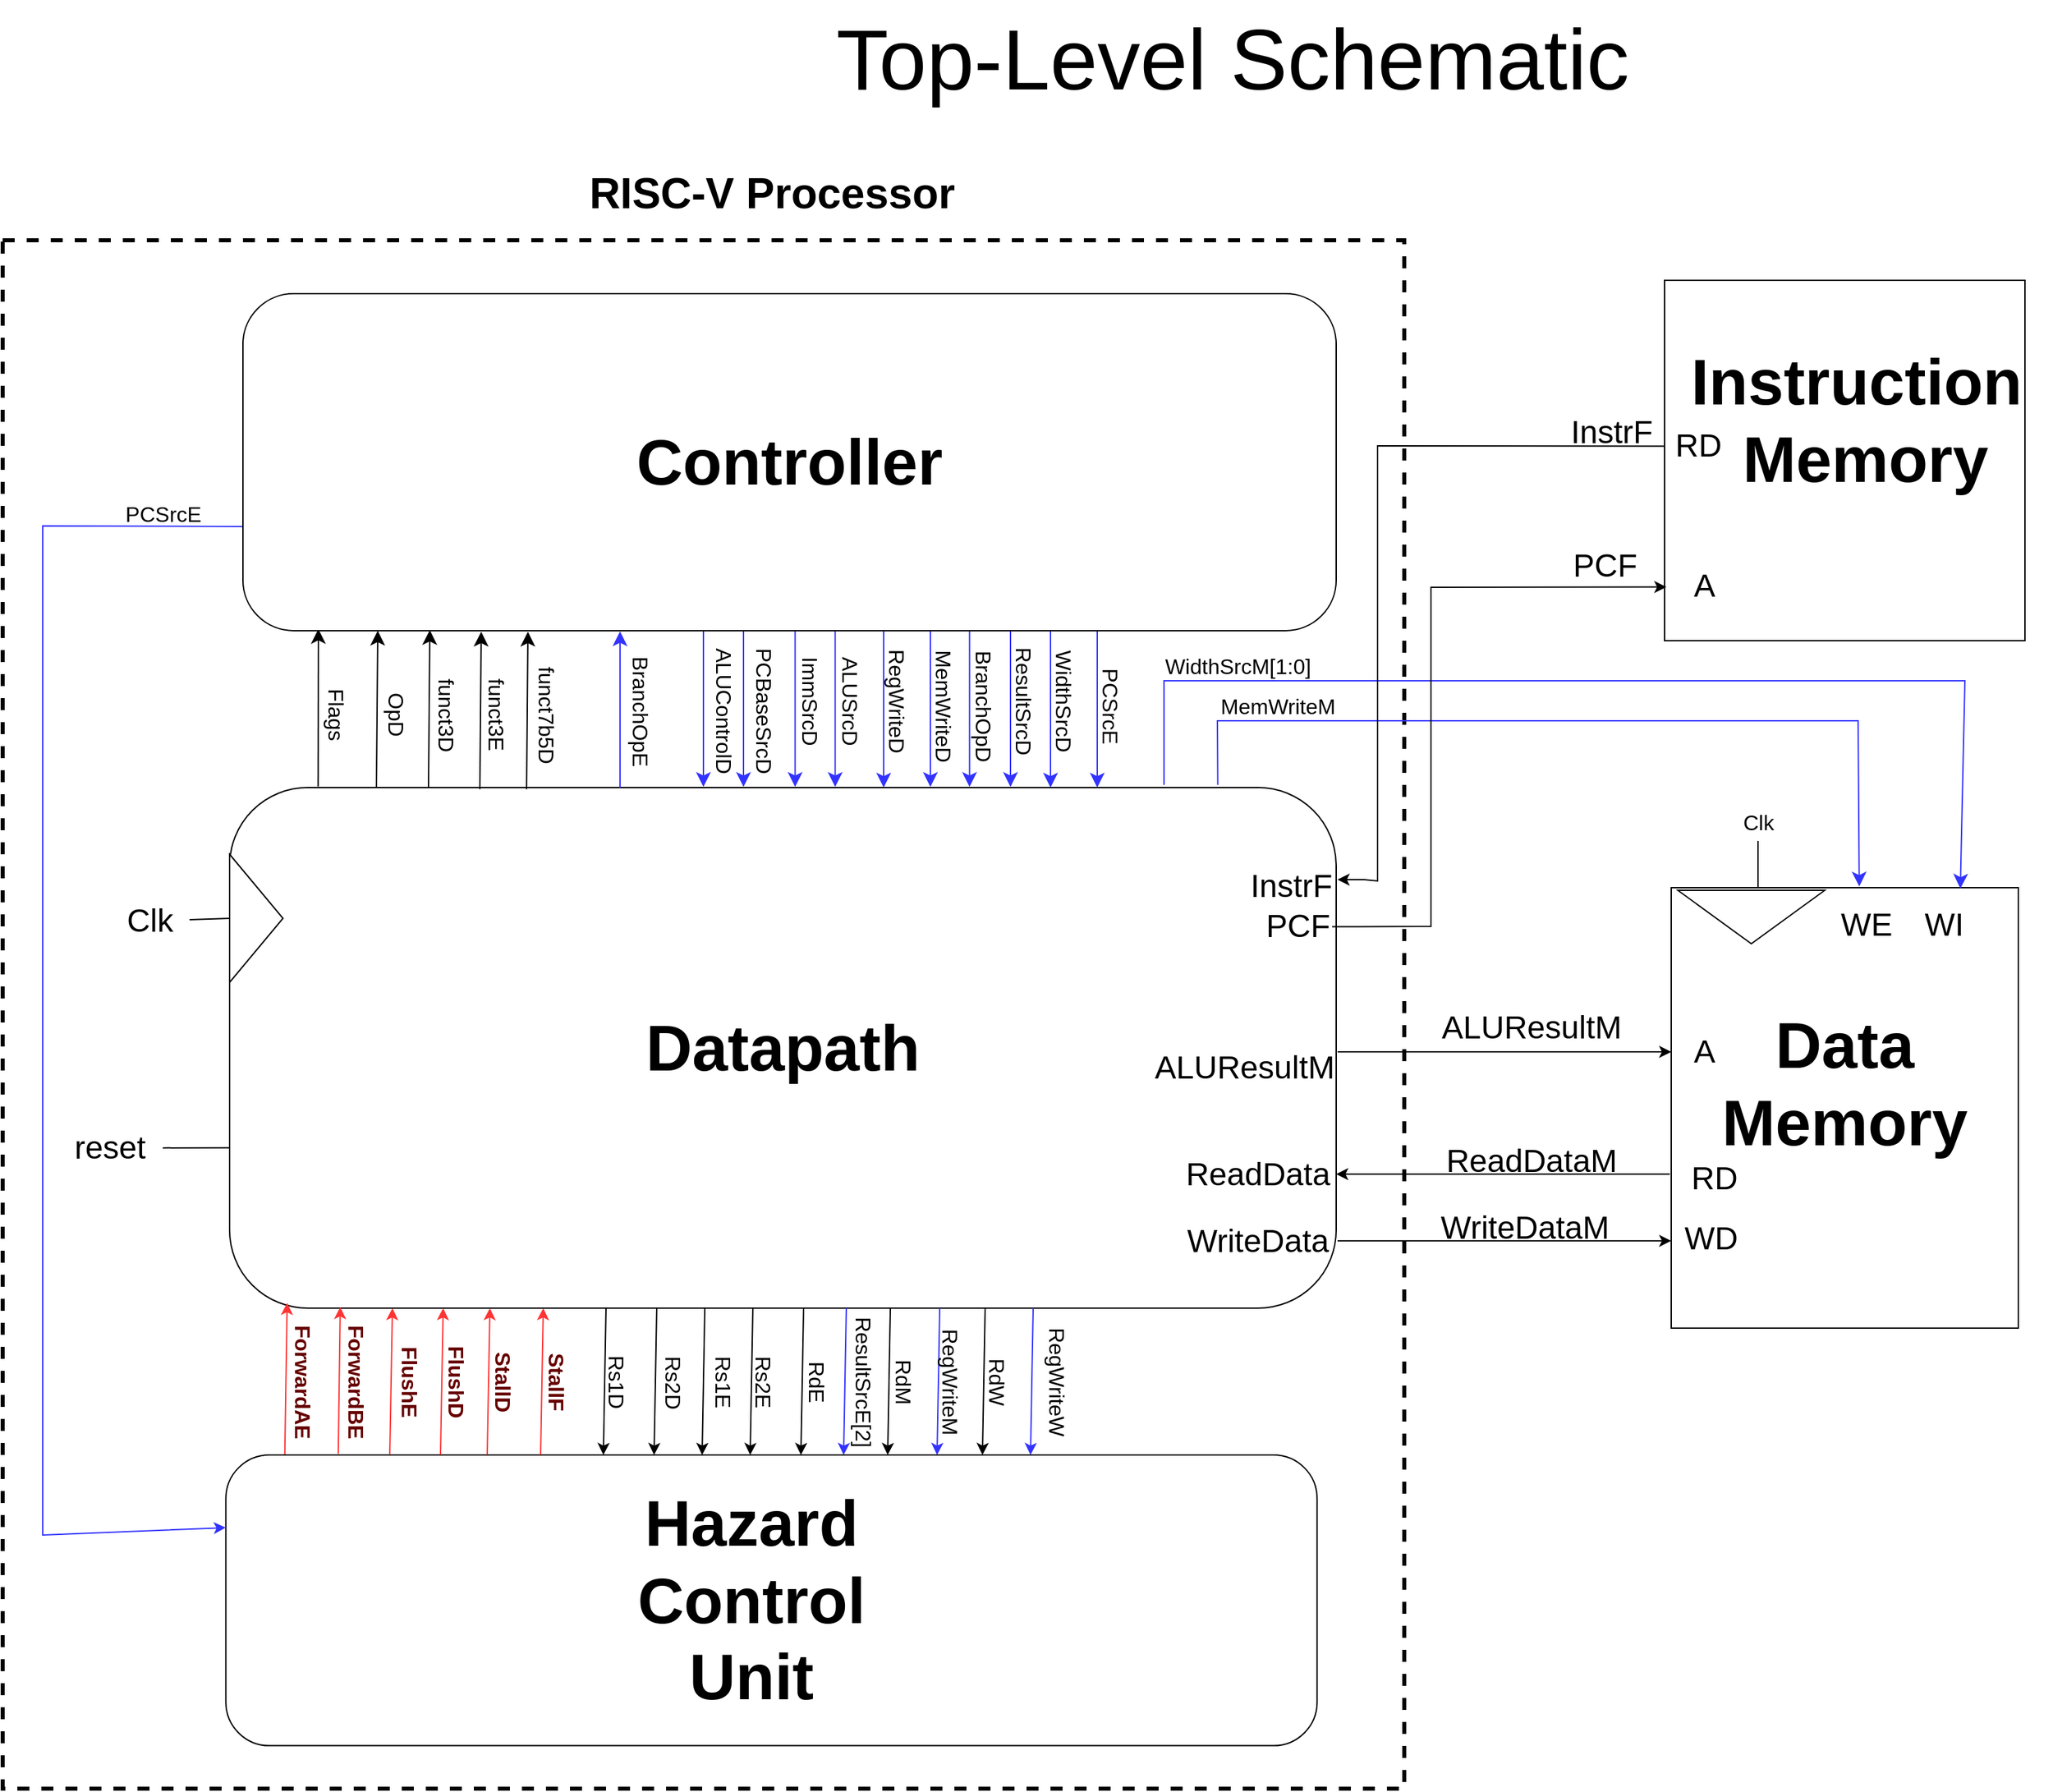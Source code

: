 <mxfile version="26.0.4" pages="4">
  <diagram id="9JeRp-Sw0qEoAhPEl5bC" name="Top-Level Schematic">
    <mxGraphModel dx="569" dy="-200" grid="1" gridSize="10" guides="1" tooltips="1" connect="1" arrows="1" fold="1" page="1" pageScale="1" pageWidth="850" pageHeight="1400" math="0" shadow="0">
      <root>
        <mxCell id="0" />
        <mxCell id="1" parent="0" />
        <mxCell id="3AtstWDnm2NCZwaIIhCY-1" value="" style="rounded=0;whiteSpace=wrap;html=1;fillColor=none;dashed=1;strokeWidth=3;movable=0;resizable=0;rotatable=0;deletable=0;editable=0;locked=1;connectable=0;" vertex="1" parent="1">
          <mxGeometry x="1850" y="1580" width="1050" height="1160" as="geometry" />
        </mxCell>
        <mxCell id="3AtstWDnm2NCZwaIIhCY-2" value="&lt;font style=&quot;font-size: 64px;&quot;&gt;Top-Level Schematic&lt;/font&gt;" style="text;html=1;align=center;verticalAlign=middle;resizable=0;points=[];autosize=1;strokeColor=none;fillColor=none;" vertex="1" parent="1">
          <mxGeometry x="2461" y="1400" width="620" height="90" as="geometry" />
        </mxCell>
        <mxCell id="3AtstWDnm2NCZwaIIhCY-3" value="&lt;font size=&quot;1&quot; style=&quot;&quot;&gt;&lt;b style=&quot;font-size: 48px;&quot;&gt;Datapath&lt;/b&gt;&lt;/font&gt;" style="rounded=1;whiteSpace=wrap;html=1;" vertex="1" parent="1">
          <mxGeometry x="2020" y="1990" width="829" height="390" as="geometry" />
        </mxCell>
        <mxCell id="3AtstWDnm2NCZwaIIhCY-4" value="" style="endArrow=classic;html=1;rounded=0;fontSize=12;startSize=8;endSize=8;curved=1;exitX=0.08;exitY=-0.002;exitDx=0;exitDy=0;exitPerimeter=0;entryX=0.069;entryY=0.995;entryDx=0;entryDy=0;entryPerimeter=0;" edge="1" parent="1" source="3AtstWDnm2NCZwaIIhCY-3" target="3AtstWDnm2NCZwaIIhCY-108">
          <mxGeometry width="50" height="50" relative="1" as="geometry">
            <mxPoint x="2479" y="1980" as="sourcePoint" />
            <mxPoint x="2529" y="1930" as="targetPoint" />
          </mxGeometry>
        </mxCell>
        <mxCell id="3AtstWDnm2NCZwaIIhCY-5" value="Flags" style="text;html=1;align=center;verticalAlign=middle;resizable=0;points=[];autosize=1;strokeColor=none;fillColor=none;fontSize=16;rotation=90;" vertex="1" parent="1">
          <mxGeometry x="2070" y="1920" width="60" height="30" as="geometry" />
        </mxCell>
        <mxCell id="3AtstWDnm2NCZwaIIhCY-6" value="ImmSrcD" style="text;html=1;align=center;verticalAlign=middle;resizable=0;points=[];autosize=1;strokeColor=none;fillColor=none;fontSize=16;rotation=90;" vertex="1" parent="1">
          <mxGeometry x="2410" y="1910" width="90" height="30" as="geometry" />
        </mxCell>
        <mxCell id="3AtstWDnm2NCZwaIIhCY-7" value="WidthSrcD" style="text;html=1;align=center;verticalAlign=middle;resizable=0;points=[];autosize=1;strokeColor=none;fillColor=none;fontSize=16;rotation=90;" vertex="1" parent="1">
          <mxGeometry x="2595" y="1910" width="100" height="30" as="geometry" />
        </mxCell>
        <mxCell id="3AtstWDnm2NCZwaIIhCY-8" value="RegWriteD" style="text;html=1;align=center;verticalAlign=middle;resizable=0;points=[];autosize=1;strokeColor=none;fillColor=none;fontSize=16;rotation=90;" vertex="1" parent="1">
          <mxGeometry x="2470" y="1910" width="100" height="30" as="geometry" />
        </mxCell>
        <mxCell id="3AtstWDnm2NCZwaIIhCY-9" value="ALUControlD" style="text;html=1;align=center;verticalAlign=middle;resizable=0;points=[];autosize=1;strokeColor=none;fillColor=none;fontSize=16;rotation=90;" vertex="1" parent="1">
          <mxGeometry x="2330" y="1917.25" width="120" height="30" as="geometry" />
        </mxCell>
        <mxCell id="3AtstWDnm2NCZwaIIhCY-10" value="PCBaseSrcD" style="text;html=1;align=center;verticalAlign=middle;resizable=0;points=[];autosize=1;strokeColor=none;fillColor=none;fontSize=16;rotation=90;" vertex="1" parent="1">
          <mxGeometry x="2360" y="1917.25" width="120" height="30" as="geometry" />
        </mxCell>
        <mxCell id="3AtstWDnm2NCZwaIIhCY-11" value="ALUSrcD" style="text;html=1;align=center;verticalAlign=middle;resizable=0;points=[];autosize=1;strokeColor=none;fillColor=none;fontSize=16;rotation=90;" vertex="1" parent="1">
          <mxGeometry x="2440" y="1910" width="90" height="30" as="geometry" />
        </mxCell>
        <mxCell id="3AtstWDnm2NCZwaIIhCY-12" value="&lt;font style=&quot;font-size: 24px;&quot;&gt;ALUResultM&lt;/font&gt;" style="text;html=1;align=center;verticalAlign=middle;resizable=0;points=[];autosize=1;strokeColor=none;fillColor=none;fontSize=16;" vertex="1" parent="1">
          <mxGeometry x="2700" y="2180" width="160" height="40" as="geometry" />
        </mxCell>
        <mxCell id="3AtstWDnm2NCZwaIIhCY-13" value="&lt;font style=&quot;font-size: 16px;&quot;&gt;MemWriteM&lt;/font&gt;" style="text;html=1;align=center;verticalAlign=middle;resizable=0;points=[];autosize=1;strokeColor=none;fillColor=none;fontSize=16;" vertex="1" parent="1">
          <mxGeometry x="2750" y="1913.75" width="110" height="30" as="geometry" />
        </mxCell>
        <mxCell id="3AtstWDnm2NCZwaIIhCY-14" value="" style="endArrow=classic;html=1;rounded=0;fontSize=12;startSize=8;endSize=8;curved=1;exitX=0.25;exitY=1;exitDx=0;exitDy=0;entryX=0.25;entryY=0;entryDx=0;entryDy=0;strokeColor=#3333FF;" edge="1" parent="1">
          <mxGeometry width="50" height="50" relative="1" as="geometry">
            <mxPoint x="2510" y="1873" as="sourcePoint" />
            <mxPoint x="2510" y="1990" as="targetPoint" />
          </mxGeometry>
        </mxCell>
        <mxCell id="3AtstWDnm2NCZwaIIhCY-15" value="" style="endArrow=classic;html=1;rounded=0;fontSize=12;startSize=8;endSize=8;curved=1;exitX=0.25;exitY=1;exitDx=0;exitDy=0;entryX=0.25;entryY=0;entryDx=0;entryDy=0;strokeColor=#3333FF;" edge="1" parent="1">
          <mxGeometry width="50" height="50" relative="1" as="geometry">
            <mxPoint x="2473.67" y="1872.5" as="sourcePoint" />
            <mxPoint x="2473.67" y="1989.5" as="targetPoint" />
          </mxGeometry>
        </mxCell>
        <mxCell id="3AtstWDnm2NCZwaIIhCY-16" value="" style="endArrow=classic;html=1;rounded=0;fontSize=12;startSize=8;endSize=8;curved=1;exitX=0.25;exitY=1;exitDx=0;exitDy=0;entryX=0.25;entryY=0;entryDx=0;entryDy=0;strokeColor=#3333FF;" edge="1" parent="1">
          <mxGeometry width="50" height="50" relative="1" as="geometry">
            <mxPoint x="2443.67" y="1872.5" as="sourcePoint" />
            <mxPoint x="2443.67" y="1989.5" as="targetPoint" />
          </mxGeometry>
        </mxCell>
        <mxCell id="3AtstWDnm2NCZwaIIhCY-17" value="" style="endArrow=classic;html=1;rounded=0;fontSize=12;startSize=8;endSize=8;curved=1;exitX=0.25;exitY=1;exitDx=0;exitDy=0;entryX=0.25;entryY=0;entryDx=0;entryDy=0;strokeColor=#3333FF;" edge="1" parent="1">
          <mxGeometry width="50" height="50" relative="1" as="geometry">
            <mxPoint x="2405" y="1872.5" as="sourcePoint" />
            <mxPoint x="2405" y="1989.5" as="targetPoint" />
          </mxGeometry>
        </mxCell>
        <mxCell id="3AtstWDnm2NCZwaIIhCY-18" value="" style="endArrow=classic;html=1;rounded=0;fontSize=12;startSize=8;endSize=8;curved=1;exitX=0.25;exitY=1;exitDx=0;exitDy=0;entryX=0.25;entryY=0;entryDx=0;entryDy=0;strokeColor=#3333FF;" edge="1" parent="1">
          <mxGeometry width="50" height="50" relative="1" as="geometry">
            <mxPoint x="2545" y="1872.5" as="sourcePoint" />
            <mxPoint x="2545" y="1989.5" as="targetPoint" />
          </mxGeometry>
        </mxCell>
        <mxCell id="3AtstWDnm2NCZwaIIhCY-19" value="&lt;font style=&quot;font-size: 24px;&quot;&gt;InstrF&lt;/font&gt;" style="text;html=1;align=center;verticalAlign=middle;whiteSpace=wrap;rounded=0;" vertex="1" parent="1">
          <mxGeometry x="2790" y="2040" width="51" height="48.6" as="geometry" />
        </mxCell>
        <mxCell id="3AtstWDnm2NCZwaIIhCY-20" value="&lt;font style=&quot;font-size: 24px;&quot;&gt;InstrD&lt;/font&gt;" style="text;html=1;align=center;verticalAlign=middle;whiteSpace=wrap;rounded=0;" vertex="1" parent="1">
          <mxGeometry x="2169" y="1831.4" width="51" height="48.6" as="geometry" />
        </mxCell>
        <mxCell id="3AtstWDnm2NCZwaIIhCY-21" value="&lt;span style=&quot;font-size: 24px;&quot;&gt;PCF&lt;/span&gt;" style="text;html=1;align=center;verticalAlign=middle;whiteSpace=wrap;rounded=0;" vertex="1" parent="1">
          <mxGeometry x="2795" y="2070" width="51" height="48.6" as="geometry" />
        </mxCell>
        <mxCell id="3AtstWDnm2NCZwaIIhCY-22" value="&lt;font style=&quot;font-size: 24px;&quot;&gt;ReadData&lt;/font&gt;" style="text;html=1;align=center;verticalAlign=middle;resizable=0;points=[];autosize=1;strokeColor=none;fillColor=none;fontSize=16;" vertex="1" parent="1">
          <mxGeometry x="2725" y="2260" width="130" height="40" as="geometry" />
        </mxCell>
        <mxCell id="3AtstWDnm2NCZwaIIhCY-23" value="&lt;font style=&quot;font-size: 24px;&quot;&gt;WriteData&lt;/font&gt;" style="text;html=1;align=center;verticalAlign=middle;resizable=0;points=[];autosize=1;strokeColor=none;fillColor=none;fontSize=16;" vertex="1" parent="1">
          <mxGeometry x="2725" y="2310" width="130" height="40" as="geometry" />
        </mxCell>
        <mxCell id="3AtstWDnm2NCZwaIIhCY-24" value="" style="triangle;whiteSpace=wrap;html=1;rotation=0;" vertex="1" parent="1">
          <mxGeometry x="2020" y="2040" width="40" height="96" as="geometry" />
        </mxCell>
        <mxCell id="3AtstWDnm2NCZwaIIhCY-25" value="" style="endArrow=none;html=1;rounded=0;fontSize=12;startSize=8;endSize=8;curved=1;exitX=0;exitY=0.5;exitDx=0;exitDy=0;" edge="1" parent="1" source="3AtstWDnm2NCZwaIIhCY-24" target="3AtstWDnm2NCZwaIIhCY-26">
          <mxGeometry width="50" height="50" relative="1" as="geometry">
            <mxPoint x="2930" y="1800" as="sourcePoint" />
            <mxPoint x="2570" y="2130" as="targetPoint" />
          </mxGeometry>
        </mxCell>
        <mxCell id="3AtstWDnm2NCZwaIIhCY-26" value="&lt;font style=&quot;font-size: 24px;&quot;&gt;Clk&lt;/font&gt;" style="text;html=1;align=center;verticalAlign=middle;resizable=0;points=[];autosize=1;strokeColor=none;fillColor=none;fontSize=16;" vertex="1" parent="1">
          <mxGeometry x="1930" y="2070" width="60" height="40" as="geometry" />
        </mxCell>
        <mxCell id="3AtstWDnm2NCZwaIIhCY-27" value="&lt;font style=&quot;font-size: 24px;&quot;&gt;reset&lt;/font&gt;" style="text;html=1;align=center;verticalAlign=middle;resizable=0;points=[];autosize=1;strokeColor=none;fillColor=none;fontSize=16;" vertex="1" parent="1">
          <mxGeometry x="1890" y="2240" width="80" height="40" as="geometry" />
        </mxCell>
        <mxCell id="3AtstWDnm2NCZwaIIhCY-28" value="" style="endArrow=none;html=1;rounded=0;fontSize=12;startSize=8;endSize=8;curved=1;exitX=0;exitY=0.692;exitDx=0;exitDy=0;exitPerimeter=0;" edge="1" parent="1" source="3AtstWDnm2NCZwaIIhCY-3" target="3AtstWDnm2NCZwaIIhCY-27">
          <mxGeometry width="50" height="50" relative="1" as="geometry">
            <mxPoint x="1890" y="2100" as="sourcePoint" />
            <mxPoint x="1960" y="2283" as="targetPoint" />
          </mxGeometry>
        </mxCell>
        <mxCell id="3AtstWDnm2NCZwaIIhCY-29" value="ResultSrcD" style="text;html=1;align=center;verticalAlign=middle;resizable=0;points=[];autosize=1;strokeColor=none;fillColor=none;fontSize=16;rotation=90;" vertex="1" parent="1">
          <mxGeometry x="2565" y="1910" width="100" height="30" as="geometry" />
        </mxCell>
        <mxCell id="3AtstWDnm2NCZwaIIhCY-30" value="PCSrcE" style="text;html=1;align=center;verticalAlign=middle;resizable=0;points=[];autosize=1;strokeColor=none;fillColor=none;fontSize=16;rotation=90;" vertex="1" parent="1">
          <mxGeometry x="2640" y="1913.75" width="80" height="30" as="geometry" />
        </mxCell>
        <mxCell id="3AtstWDnm2NCZwaIIhCY-31" value="" style="endArrow=classic;html=1;rounded=0;fontSize=12;startSize=8;endSize=8;curved=1;exitX=0.25;exitY=1;exitDx=0;exitDy=0;entryX=0.25;entryY=0;entryDx=0;entryDy=0;strokeColor=#3333FF;" edge="1" parent="1">
          <mxGeometry width="50" height="50" relative="1" as="geometry">
            <mxPoint x="2574.33" y="1872.5" as="sourcePoint" />
            <mxPoint x="2574.33" y="1989.5" as="targetPoint" />
          </mxGeometry>
        </mxCell>
        <mxCell id="3AtstWDnm2NCZwaIIhCY-32" value="" style="endArrow=classic;html=1;rounded=0;fontSize=12;startSize=8;endSize=8;curved=1;exitX=0.25;exitY=1;exitDx=0;exitDy=0;entryX=0.25;entryY=0;entryDx=0;entryDy=0;strokeColor=#3333FF;" edge="1" parent="1">
          <mxGeometry width="50" height="50" relative="1" as="geometry">
            <mxPoint x="2605" y="1872.5" as="sourcePoint" />
            <mxPoint x="2605" y="1989.5" as="targetPoint" />
          </mxGeometry>
        </mxCell>
        <mxCell id="3AtstWDnm2NCZwaIIhCY-33" value="" style="group;movable=1;resizable=1;rotatable=1;deletable=1;editable=1;locked=0;connectable=1;strokeColor=default;" vertex="1" connectable="0" parent="1">
          <mxGeometry x="3100" y="2065" width="260" height="330" as="geometry" />
        </mxCell>
        <mxCell id="3AtstWDnm2NCZwaIIhCY-34" value="" style="rounded=0;whiteSpace=wrap;html=1;align=center;movable=1;resizable=1;rotatable=1;deletable=1;editable=1;locked=0;connectable=1;" vertex="1" parent="3AtstWDnm2NCZwaIIhCY-33">
          <mxGeometry width="260" height="330" as="geometry" />
        </mxCell>
        <mxCell id="3AtstWDnm2NCZwaIIhCY-35" value="" style="triangle;whiteSpace=wrap;html=1;rotation=90;" vertex="1" parent="3AtstWDnm2NCZwaIIhCY-33">
          <mxGeometry x="40.0" y="-33" width="40.0" height="110" as="geometry" />
        </mxCell>
        <mxCell id="3AtstWDnm2NCZwaIIhCY-36" value="&lt;span style=&quot;font-size: 24px;&quot;&gt;A&lt;/span&gt;" style="text;html=1;align=center;verticalAlign=middle;whiteSpace=wrap;rounded=0;" vertex="1" parent="3AtstWDnm2NCZwaIIhCY-33">
          <mxGeometry y="100" width="50" height="46" as="geometry" />
        </mxCell>
        <mxCell id="3AtstWDnm2NCZwaIIhCY-37" value="&lt;font style=&quot;font-size: 24px;&quot;&gt;WD&lt;/font&gt;" style="text;html=1;align=center;verticalAlign=middle;whiteSpace=wrap;rounded=0;" vertex="1" parent="3AtstWDnm2NCZwaIIhCY-33">
          <mxGeometry x="-10" y="230" width="80.0" height="66" as="geometry" />
        </mxCell>
        <mxCell id="3AtstWDnm2NCZwaIIhCY-38" value="&lt;font style=&quot;font-size: 24px;&quot;&gt;RD&lt;/font&gt;" style="text;html=1;align=center;verticalAlign=middle;whiteSpace=wrap;rounded=0;" vertex="1" parent="3AtstWDnm2NCZwaIIhCY-33">
          <mxGeometry y="190" width="65" height="55" as="geometry" />
        </mxCell>
        <mxCell id="3AtstWDnm2NCZwaIIhCY-39" value="&lt;font style=&quot;font-size: 24px;&quot;&gt;WE&lt;/font&gt;" style="text;html=1;align=center;verticalAlign=middle;whiteSpace=wrap;rounded=0;" vertex="1" parent="3AtstWDnm2NCZwaIIhCY-33">
          <mxGeometry x="113.75" width="65" height="55" as="geometry" />
        </mxCell>
        <mxCell id="3AtstWDnm2NCZwaIIhCY-40" value="&lt;font size=&quot;1&quot; style=&quot;&quot;&gt;&lt;b style=&quot;font-size: 48px;&quot;&gt;Data Memory&lt;/b&gt;&lt;/font&gt;" style="text;html=1;align=center;verticalAlign=middle;whiteSpace=wrap;rounded=0;" vertex="1" parent="3AtstWDnm2NCZwaIIhCY-33">
          <mxGeometry x="81.25" y="109.997" width="97.5" height="73.333" as="geometry" />
        </mxCell>
        <mxCell id="3AtstWDnm2NCZwaIIhCY-41" value="&lt;font style=&quot;font-size: 24px;&quot;&gt;WI&lt;/font&gt;" style="text;html=1;align=center;verticalAlign=middle;resizable=0;points=[];autosize=1;strokeColor=none;fillColor=none;" vertex="1" parent="3AtstWDnm2NCZwaIIhCY-33">
          <mxGeometry x="178.754" y="7.5" width="50" height="40" as="geometry" />
        </mxCell>
        <mxCell id="3AtstWDnm2NCZwaIIhCY-42" value="" style="group" vertex="1" connectable="0" parent="1">
          <mxGeometry x="3105" y="1610" width="280" height="270" as="geometry" />
        </mxCell>
        <mxCell id="3AtstWDnm2NCZwaIIhCY-43" value="" style="rounded=0;whiteSpace=wrap;html=1;" vertex="1" parent="3AtstWDnm2NCZwaIIhCY-42">
          <mxGeometry x="-10" width="270" height="270" as="geometry" />
        </mxCell>
        <mxCell id="3AtstWDnm2NCZwaIIhCY-44" value="&lt;font style=&quot;font-size: 24px;&quot;&gt;A&lt;/font&gt;" style="text;html=1;align=center;verticalAlign=middle;whiteSpace=wrap;rounded=0;" vertex="1" parent="3AtstWDnm2NCZwaIIhCY-42">
          <mxGeometry y="210" width="40" height="38.6" as="geometry" />
        </mxCell>
        <mxCell id="3AtstWDnm2NCZwaIIhCY-45" value="&lt;font style=&quot;font-size: 24px;&quot;&gt;RD&lt;/font&gt;" style="text;html=1;align=center;verticalAlign=middle;whiteSpace=wrap;rounded=0;" vertex="1" parent="3AtstWDnm2NCZwaIIhCY-42">
          <mxGeometry x="-10" y="100" width="51" height="48.6" as="geometry" />
        </mxCell>
        <mxCell id="3AtstWDnm2NCZwaIIhCY-46" value="&lt;font style=&quot;font-size: 48px;&quot;&gt;&lt;b&gt;Instruction&amp;nbsp;&lt;/b&gt;&lt;/font&gt;&lt;div&gt;&lt;font style=&quot;font-size: 48px;&quot;&gt;&lt;b&gt;Memory&lt;/b&gt;&lt;/font&gt;&lt;/div&gt;" style="text;html=1;align=center;verticalAlign=middle;resizable=0;points=[];autosize=1;strokeColor=none;fillColor=none;fontSize=16;" vertex="1" parent="3AtstWDnm2NCZwaIIhCY-42">
          <mxGeometry y="40" width="280" height="130" as="geometry" />
        </mxCell>
        <mxCell id="3AtstWDnm2NCZwaIIhCY-47" value="" style="endArrow=none;html=1;rounded=0;fontSize=12;startSize=8;endSize=8;curved=1;exitX=0.25;exitY=0;exitDx=0;exitDy=0;" edge="1" parent="1" source="3AtstWDnm2NCZwaIIhCY-33">
          <mxGeometry width="50" height="50" relative="1" as="geometry">
            <mxPoint x="2895" y="1920" as="sourcePoint" />
            <mxPoint x="3165" y="2030" as="targetPoint" />
          </mxGeometry>
        </mxCell>
        <mxCell id="3AtstWDnm2NCZwaIIhCY-48" value="Clk" style="text;html=1;align=center;verticalAlign=middle;resizable=0;points=[];autosize=1;strokeColor=none;fillColor=none;fontSize=16;" vertex="1" parent="1">
          <mxGeometry x="3140" y="2001.4" width="50" height="30" as="geometry" />
        </mxCell>
        <mxCell id="3AtstWDnm2NCZwaIIhCY-49" value="" style="endArrow=classic;html=1;rounded=0;fontSize=12;startSize=8;endSize=8;curved=1;exitX=0.25;exitY=1;exitDx=0;exitDy=0;entryX=0.25;entryY=0;entryDx=0;entryDy=0;strokeColor=#3333FF;" edge="1" parent="1">
          <mxGeometry width="50" height="50" relative="1" as="geometry">
            <mxPoint x="2374.97" y="1872.5" as="sourcePoint" />
            <mxPoint x="2374.97" y="1989.5" as="targetPoint" />
          </mxGeometry>
        </mxCell>
        <mxCell id="3AtstWDnm2NCZwaIIhCY-50" value="" style="endArrow=classic;html=1;rounded=0;fontSize=12;startSize=8;endSize=8;curved=1;exitX=0.25;exitY=1;exitDx=0;exitDy=0;entryX=0.25;entryY=0;entryDx=0;entryDy=0;strokeColor=#3333FF;" edge="1" parent="1">
          <mxGeometry width="50" height="50" relative="1" as="geometry">
            <mxPoint x="2635" y="1873" as="sourcePoint" />
            <mxPoint x="2635" y="1990" as="targetPoint" />
          </mxGeometry>
        </mxCell>
        <mxCell id="3AtstWDnm2NCZwaIIhCY-51" value="BranchOpD" style="text;html=1;align=center;verticalAlign=middle;resizable=0;points=[];autosize=1;strokeColor=none;fillColor=none;fontSize=16;rotation=90;" vertex="1" parent="1">
          <mxGeometry x="2530" y="1913.75" width="110" height="30" as="geometry" />
        </mxCell>
        <mxCell id="3AtstWDnm2NCZwaIIhCY-52" value="" style="endArrow=classic;html=1;rounded=0;fontSize=12;startSize=8;endSize=8;curved=1;exitX=0.08;exitY=-0.002;exitDx=0;exitDy=0;exitPerimeter=0;entryX=0.069;entryY=0.995;entryDx=0;entryDy=0;entryPerimeter=0;" edge="1" parent="1">
          <mxGeometry width="50" height="50" relative="1" as="geometry">
            <mxPoint x="2169" y="1990" as="sourcePoint" />
            <mxPoint x="2170" y="1872" as="targetPoint" />
          </mxGeometry>
        </mxCell>
        <mxCell id="3AtstWDnm2NCZwaIIhCY-53" value="" style="endArrow=classic;html=1;rounded=0;fontSize=12;startSize=8;endSize=8;curved=0;exitX=0.893;exitY=-0.005;exitDx=0;exitDy=0;strokeColor=#3333FF;exitPerimeter=0;entryX=0.417;entryY=-0.017;entryDx=0;entryDy=0;entryPerimeter=0;" edge="1" parent="1" source="3AtstWDnm2NCZwaIIhCY-3" target="3AtstWDnm2NCZwaIIhCY-39">
          <mxGeometry width="50" height="50" relative="1" as="geometry">
            <mxPoint x="2759.7" y="1870.25" as="sourcePoint" />
            <mxPoint x="3240" y="2000" as="targetPoint" />
            <Array as="points">
              <mxPoint x="2760" y="1940" />
              <mxPoint x="3240" y="1940" />
            </Array>
          </mxGeometry>
        </mxCell>
        <mxCell id="3AtstWDnm2NCZwaIIhCY-54" value="" style="endArrow=classic;html=1;rounded=0;fontSize=12;startSize=8;endSize=8;curved=0;exitX=0.893;exitY=-0.005;exitDx=0;exitDy=0;strokeColor=#3333FF;exitPerimeter=0;entryX=0.833;entryY=0.002;entryDx=0;entryDy=0;entryPerimeter=0;" edge="1" parent="1" target="3AtstWDnm2NCZwaIIhCY-34">
          <mxGeometry width="50" height="50" relative="1" as="geometry">
            <mxPoint x="2720" y="1988" as="sourcePoint" />
            <mxPoint x="3201" y="2064" as="targetPoint" />
            <Array as="points">
              <mxPoint x="2720" y="1910" />
              <mxPoint x="2960" y="1910" />
              <mxPoint x="3320" y="1910" />
            </Array>
          </mxGeometry>
        </mxCell>
        <mxCell id="3AtstWDnm2NCZwaIIhCY-55" value="&lt;font style=&quot;font-size: 16px;&quot;&gt;WidthSrcM[1:0]&lt;/font&gt;" style="text;html=1;align=center;verticalAlign=middle;resizable=0;points=[];autosize=1;strokeColor=none;fillColor=none;fontSize=16;" vertex="1" parent="1">
          <mxGeometry x="2710" y="1883.75" width="130" height="30" as="geometry" />
        </mxCell>
        <mxCell id="3AtstWDnm2NCZwaIIhCY-56" value="" style="endArrow=classic;html=1;rounded=0;exitX=1;exitY=0.5;exitDx=0;exitDy=0;entryX=0.005;entryY=0.851;entryDx=0;entryDy=0;entryPerimeter=0;" edge="1" parent="1" source="3AtstWDnm2NCZwaIIhCY-21" target="3AtstWDnm2NCZwaIIhCY-43">
          <mxGeometry width="50" height="50" relative="1" as="geometry">
            <mxPoint x="2880" y="2070" as="sourcePoint" />
            <mxPoint x="2930" y="2020" as="targetPoint" />
            <Array as="points">
              <mxPoint x="2920" y="2094" />
              <mxPoint x="2920" y="1840" />
            </Array>
          </mxGeometry>
        </mxCell>
        <mxCell id="3AtstWDnm2NCZwaIIhCY-57" value="" style="endArrow=classic;html=1;rounded=0;exitX=0;exitY=0.5;exitDx=0;exitDy=0;" edge="1" parent="1" source="3AtstWDnm2NCZwaIIhCY-45">
          <mxGeometry width="50" height="50" relative="1" as="geometry">
            <mxPoint x="3050" y="1990" as="sourcePoint" />
            <mxPoint x="2850" y="2059" as="targetPoint" />
            <Array as="points">
              <mxPoint x="2880" y="1734" />
              <mxPoint x="2880" y="2060" />
              <mxPoint x="2870" y="2059" />
            </Array>
          </mxGeometry>
        </mxCell>
        <mxCell id="3AtstWDnm2NCZwaIIhCY-58" value="" style="endArrow=classic;html=1;rounded=0;entryX=0;entryY=0.5;entryDx=0;entryDy=0;exitX=0.938;exitY=0.2;exitDx=0;exitDy=0;exitPerimeter=0;" edge="1" parent="1" source="3AtstWDnm2NCZwaIIhCY-12" target="3AtstWDnm2NCZwaIIhCY-36">
          <mxGeometry width="50" height="50" relative="1" as="geometry">
            <mxPoint x="2910" y="2200" as="sourcePoint" />
            <mxPoint x="2940" y="2290" as="targetPoint" />
          </mxGeometry>
        </mxCell>
        <mxCell id="3AtstWDnm2NCZwaIIhCY-59" value="&lt;font style=&quot;font-size: 24px;&quot;&gt;InstrF&lt;/font&gt;" style="text;html=1;align=center;verticalAlign=middle;whiteSpace=wrap;rounded=0;" vertex="1" parent="1">
          <mxGeometry x="3030" y="1700" width="51" height="48.6" as="geometry" />
        </mxCell>
        <mxCell id="3AtstWDnm2NCZwaIIhCY-60" value="" style="endArrow=classic;html=1;rounded=0;entryX=0;entryY=0.5;entryDx=0;entryDy=0;exitX=0.938;exitY=0.2;exitDx=0;exitDy=0;exitPerimeter=0;" edge="1" parent="1">
          <mxGeometry width="50" height="50" relative="1" as="geometry">
            <mxPoint x="2850" y="2329.57" as="sourcePoint" />
            <mxPoint x="3100" y="2329.57" as="targetPoint" />
          </mxGeometry>
        </mxCell>
        <mxCell id="3AtstWDnm2NCZwaIIhCY-61" value="&lt;font style=&quot;font-size: 24px;&quot;&gt;WriteDataM&lt;/font&gt;" style="text;html=1;align=center;verticalAlign=middle;resizable=0;points=[];autosize=1;strokeColor=none;fillColor=none;fontSize=16;" vertex="1" parent="1">
          <mxGeometry x="2915" y="2300" width="150" height="40" as="geometry" />
        </mxCell>
        <mxCell id="3AtstWDnm2NCZwaIIhCY-62" value="" style="endArrow=none;html=1;rounded=0;entryX=0;entryY=0.5;entryDx=0;entryDy=0;exitX=0.938;exitY=0.2;exitDx=0;exitDy=0;exitPerimeter=0;endFill=0;startArrow=classic;startFill=1;" edge="1" parent="1">
          <mxGeometry width="50" height="50" relative="1" as="geometry">
            <mxPoint x="2849" y="2279.57" as="sourcePoint" />
            <mxPoint x="3099" y="2279.57" as="targetPoint" />
          </mxGeometry>
        </mxCell>
        <mxCell id="3AtstWDnm2NCZwaIIhCY-63" value="&lt;font style=&quot;font-size: 24px;&quot;&gt;ReadDataM&lt;/font&gt;" style="text;html=1;align=center;verticalAlign=middle;resizable=0;points=[];autosize=1;strokeColor=none;fillColor=none;fontSize=16;" vertex="1" parent="1">
          <mxGeometry x="2920" y="2250" width="150" height="40" as="geometry" />
        </mxCell>
        <mxCell id="3AtstWDnm2NCZwaIIhCY-64" value="&lt;font style=&quot;font-size: 24px;&quot;&gt;ALUResultM&lt;/font&gt;" style="text;html=1;align=center;verticalAlign=middle;resizable=0;points=[];autosize=1;strokeColor=none;fillColor=none;fontSize=16;" vertex="1" parent="1">
          <mxGeometry x="2915" y="2150" width="160" height="40" as="geometry" />
        </mxCell>
        <mxCell id="3AtstWDnm2NCZwaIIhCY-65" value="&lt;span style=&quot;font-size: 24px;&quot;&gt;PCF&lt;/span&gt;" style="text;html=1;align=center;verticalAlign=middle;whiteSpace=wrap;rounded=0;" vertex="1" parent="1">
          <mxGeometry x="3025" y="1800" width="51" height="48.6" as="geometry" />
        </mxCell>
        <mxCell id="3AtstWDnm2NCZwaIIhCY-66" value="&lt;font style=&quot;font-size: 32px;&quot;&gt;&lt;b&gt;RISC-V Processor&lt;/b&gt;&lt;/font&gt;" style="text;html=1;align=center;verticalAlign=middle;resizable=0;points=[];autosize=1;strokeColor=none;fillColor=none;" vertex="1" parent="1">
          <mxGeometry x="2276.1" y="1520" width="300" height="50" as="geometry" />
        </mxCell>
        <mxCell id="3AtstWDnm2NCZwaIIhCY-67" value="" style="endArrow=classic;html=1;rounded=0;exitX=0.897;exitY=1.004;exitDx=0;exitDy=0;exitPerimeter=0;entryX=0.1;entryY=0.998;entryDx=0;entryDy=0;entryPerimeter=0;strokeColor=#FF3333;" edge="1" parent="1" source="3AtstWDnm2NCZwaIIhCY-76" target="3AtstWDnm2NCZwaIIhCY-3">
          <mxGeometry width="50" height="50" relative="1" as="geometry">
            <mxPoint x="1828.313" y="2160.245" as="sourcePoint" />
            <mxPoint x="2020.005" y="2160" as="targetPoint" />
          </mxGeometry>
        </mxCell>
        <mxCell id="3AtstWDnm2NCZwaIIhCY-68" value="" style="endArrow=classic;html=1;rounded=0;exitX=0.946;exitY=0.997;exitDx=0;exitDy=0;exitPerimeter=0;entryX=0.052;entryY=0.99;entryDx=0;entryDy=0;entryPerimeter=0;strokeColor=#FF3333;" edge="1" parent="1" source="3AtstWDnm2NCZwaIIhCY-76" target="3AtstWDnm2NCZwaIIhCY-3">
          <mxGeometry width="50" height="50" relative="1" as="geometry">
            <mxPoint x="1828.303" y="2120.245" as="sourcePoint" />
            <mxPoint x="2019.995" y="2120" as="targetPoint" />
          </mxGeometry>
        </mxCell>
        <mxCell id="3AtstWDnm2NCZwaIIhCY-69" value="&lt;font size=&quot;1&quot; color=&quot;#660000&quot;&gt;&lt;b style=&quot;font-size: 16px;&quot;&gt;StallF&lt;/b&gt;&lt;/font&gt;" style="text;html=1;align=center;verticalAlign=middle;resizable=0;points=[];autosize=1;strokeColor=none;fillColor=none;rotation=90;" vertex="1" parent="1">
          <mxGeometry x="2230" y="2420" width="70" height="30" as="geometry" />
        </mxCell>
        <mxCell id="3AtstWDnm2NCZwaIIhCY-70" value="&lt;font size=&quot;1&quot; color=&quot;#660000&quot;&gt;&lt;b style=&quot;font-size: 16px;&quot;&gt;StallD&lt;/b&gt;&lt;/font&gt;" style="text;html=1;align=center;verticalAlign=middle;resizable=0;points=[];autosize=1;strokeColor=none;fillColor=none;rotation=90;" vertex="1" parent="1">
          <mxGeometry x="2190" y="2420" width="70" height="30" as="geometry" />
        </mxCell>
        <mxCell id="3AtstWDnm2NCZwaIIhCY-71" value="&lt;font size=&quot;1&quot; color=&quot;#660000&quot;&gt;&lt;b style=&quot;font-size: 16px;&quot;&gt;FlushD&lt;/b&gt;&lt;/font&gt;" style="text;html=1;align=center;verticalAlign=middle;resizable=0;points=[];autosize=1;strokeColor=none;fillColor=none;rotation=90;" vertex="1" parent="1">
          <mxGeometry x="2150" y="2420" width="80" height="30" as="geometry" />
        </mxCell>
        <mxCell id="3AtstWDnm2NCZwaIIhCY-72" value="&lt;font size=&quot;1&quot; color=&quot;#660000&quot;&gt;&lt;b style=&quot;font-size: 16px;&quot;&gt;FlushE&lt;/b&gt;&lt;/font&gt;" style="text;html=1;align=center;verticalAlign=middle;resizable=0;points=[];autosize=1;strokeColor=none;fillColor=none;rotation=90;" vertex="1" parent="1">
          <mxGeometry x="2115" y="2420" width="80" height="30" as="geometry" />
        </mxCell>
        <mxCell id="3AtstWDnm2NCZwaIIhCY-73" value="&lt;font size=&quot;1&quot; color=&quot;#660000&quot;&gt;&lt;b style=&quot;font-size: 16px;&quot;&gt;ForwardBE&lt;/b&gt;&lt;/font&gt;" style="text;html=1;align=center;verticalAlign=middle;resizable=0;points=[];autosize=1;strokeColor=none;fillColor=none;rotation=90;" vertex="1" parent="1">
          <mxGeometry x="2060" y="2420" width="110" height="30" as="geometry" />
        </mxCell>
        <mxCell id="3AtstWDnm2NCZwaIIhCY-74" value="&lt;font size=&quot;1&quot; color=&quot;#660000&quot;&gt;&lt;b style=&quot;font-size: 16px;&quot;&gt;ForwardAE&lt;/b&gt;&lt;/font&gt;" style="text;html=1;align=center;verticalAlign=middle;resizable=0;points=[];autosize=1;strokeColor=none;fillColor=none;rotation=90;" vertex="1" parent="1">
          <mxGeometry x="2020" y="2420" width="110" height="30" as="geometry" />
        </mxCell>
        <mxCell id="3AtstWDnm2NCZwaIIhCY-75" value="" style="group;rotation=90;" vertex="1" connectable="0" parent="1">
          <mxGeometry x="2317.2" y="2190" width="217.8" height="817.5" as="geometry" />
        </mxCell>
        <mxCell id="3AtstWDnm2NCZwaIIhCY-76" value="" style="rounded=1;whiteSpace=wrap;html=1;rotation=180;" vertex="1" parent="3AtstWDnm2NCZwaIIhCY-75">
          <mxGeometry x="-300" y="300" width="817.5" height="217.8" as="geometry" />
        </mxCell>
        <mxCell id="3AtstWDnm2NCZwaIIhCY-77" value="&lt;font style=&quot;font-size: 48px;&quot;&gt;&lt;b&gt;Hazard Control Unit&lt;/b&gt;&lt;/font&gt;" style="text;html=1;align=center;verticalAlign=middle;whiteSpace=wrap;rounded=0;rotation=0;" vertex="1" parent="3AtstWDnm2NCZwaIIhCY-75">
          <mxGeometry y="338.75" width="187.8" height="140" as="geometry" />
        </mxCell>
        <mxCell id="3AtstWDnm2NCZwaIIhCY-78" value="" style="endArrow=classic;html=1;rounded=0;exitX=0.897;exitY=1.004;exitDx=0;exitDy=0;exitPerimeter=0;entryX=0.1;entryY=0.998;entryDx=0;entryDy=0;entryPerimeter=0;strokeColor=#FF3333;" edge="1" parent="1">
          <mxGeometry width="50" height="50" relative="1" as="geometry">
            <mxPoint x="2140" y="2490" as="sourcePoint" />
            <mxPoint x="2142" y="2380" as="targetPoint" />
          </mxGeometry>
        </mxCell>
        <mxCell id="3AtstWDnm2NCZwaIIhCY-79" value="" style="endArrow=classic;html=1;rounded=0;exitX=0.897;exitY=1.004;exitDx=0;exitDy=0;exitPerimeter=0;entryX=0.1;entryY=0.998;entryDx=0;entryDy=0;entryPerimeter=0;strokeColor=#FF3333;" edge="1" parent="1">
          <mxGeometry width="50" height="50" relative="1" as="geometry">
            <mxPoint x="2178" y="2490" as="sourcePoint" />
            <mxPoint x="2180" y="2380" as="targetPoint" />
          </mxGeometry>
        </mxCell>
        <mxCell id="3AtstWDnm2NCZwaIIhCY-80" value="" style="endArrow=classic;html=1;rounded=0;exitX=0.897;exitY=1.004;exitDx=0;exitDy=0;exitPerimeter=0;entryX=0.1;entryY=0.998;entryDx=0;entryDy=0;entryPerimeter=0;strokeColor=#FF3333;" edge="1" parent="1">
          <mxGeometry width="50" height="50" relative="1" as="geometry">
            <mxPoint x="2213" y="2490" as="sourcePoint" />
            <mxPoint x="2215" y="2380" as="targetPoint" />
          </mxGeometry>
        </mxCell>
        <mxCell id="3AtstWDnm2NCZwaIIhCY-81" value="" style="endArrow=classic;html=1;rounded=0;exitX=0.897;exitY=1.004;exitDx=0;exitDy=0;exitPerimeter=0;entryX=0.1;entryY=0.998;entryDx=0;entryDy=0;entryPerimeter=0;strokeColor=#FF3333;" edge="1" parent="1">
          <mxGeometry width="50" height="50" relative="1" as="geometry">
            <mxPoint x="2253" y="2490" as="sourcePoint" />
            <mxPoint x="2255" y="2380" as="targetPoint" />
          </mxGeometry>
        </mxCell>
        <mxCell id="3AtstWDnm2NCZwaIIhCY-82" value="" style="endArrow=classic;html=1;rounded=0;exitX=0.004;exitY=0.691;exitDx=0;exitDy=0;entryX=1;entryY=0.75;entryDx=0;entryDy=0;strokeColor=#3333FF;exitPerimeter=0;" edge="1" parent="1" source="3AtstWDnm2NCZwaIIhCY-108" target="3AtstWDnm2NCZwaIIhCY-76">
          <mxGeometry width="50" height="50" relative="1" as="geometry">
            <mxPoint x="1830" y="2060" as="sourcePoint" />
            <mxPoint x="1880" y="2010" as="targetPoint" />
            <Array as="points">
              <mxPoint x="1880" y="1794" />
              <mxPoint x="1880" y="2550" />
            </Array>
          </mxGeometry>
        </mxCell>
        <mxCell id="3AtstWDnm2NCZwaIIhCY-83" value="PCSrcE" style="text;html=1;align=center;verticalAlign=middle;resizable=0;points=[];autosize=1;strokeColor=none;fillColor=none;fontSize=16;rotation=0;" vertex="1" parent="1">
          <mxGeometry x="1930" y="1770" width="80" height="30" as="geometry" />
        </mxCell>
        <mxCell id="3AtstWDnm2NCZwaIIhCY-84" value="" style="endArrow=none;html=1;rounded=0;exitX=0.897;exitY=1.004;exitDx=0;exitDy=0;exitPerimeter=0;entryX=0.1;entryY=0.998;entryDx=0;entryDy=0;entryPerimeter=0;strokeColor=#000000;endFill=0;startArrow=classic;startFill=1;" edge="1" parent="1">
          <mxGeometry width="50" height="50" relative="1" as="geometry">
            <mxPoint x="2300" y="2490" as="sourcePoint" />
            <mxPoint x="2302" y="2380" as="targetPoint" />
          </mxGeometry>
        </mxCell>
        <mxCell id="3AtstWDnm2NCZwaIIhCY-85" value="" style="endArrow=none;html=1;rounded=0;exitX=0.897;exitY=1.004;exitDx=0;exitDy=0;exitPerimeter=0;entryX=0.1;entryY=0.998;entryDx=0;entryDy=0;entryPerimeter=0;strokeColor=#000000;endFill=0;startArrow=classic;startFill=1;" edge="1" parent="1">
          <mxGeometry width="50" height="50" relative="1" as="geometry">
            <mxPoint x="2338" y="2490" as="sourcePoint" />
            <mxPoint x="2340" y="2380" as="targetPoint" />
          </mxGeometry>
        </mxCell>
        <mxCell id="3AtstWDnm2NCZwaIIhCY-86" value="" style="endArrow=none;html=1;rounded=0;exitX=0.897;exitY=1.004;exitDx=0;exitDy=0;exitPerimeter=0;entryX=0.1;entryY=0.998;entryDx=0;entryDy=0;entryPerimeter=0;strokeColor=#000000;endFill=0;startArrow=classic;startFill=1;" edge="1" parent="1">
          <mxGeometry width="50" height="50" relative="1" as="geometry">
            <mxPoint x="2374" y="2490" as="sourcePoint" />
            <mxPoint x="2376" y="2380" as="targetPoint" />
          </mxGeometry>
        </mxCell>
        <mxCell id="3AtstWDnm2NCZwaIIhCY-87" value="" style="endArrow=none;html=1;rounded=0;exitX=0.897;exitY=1.004;exitDx=0;exitDy=0;exitPerimeter=0;entryX=0.1;entryY=0.998;entryDx=0;entryDy=0;entryPerimeter=0;strokeColor=#000000;endFill=0;startArrow=classic;startFill=1;" edge="1" parent="1">
          <mxGeometry width="50" height="50" relative="1" as="geometry">
            <mxPoint x="2410" y="2490" as="sourcePoint" />
            <mxPoint x="2412" y="2380" as="targetPoint" />
          </mxGeometry>
        </mxCell>
        <mxCell id="3AtstWDnm2NCZwaIIhCY-88" value="" style="endArrow=none;html=1;rounded=0;exitX=0.897;exitY=1.004;exitDx=0;exitDy=0;exitPerimeter=0;entryX=0.1;entryY=0.998;entryDx=0;entryDy=0;entryPerimeter=0;strokeColor=#000000;endFill=0;startArrow=classic;startFill=1;" edge="1" parent="1">
          <mxGeometry width="50" height="50" relative="1" as="geometry">
            <mxPoint x="2448" y="2490" as="sourcePoint" />
            <mxPoint x="2450" y="2380" as="targetPoint" />
          </mxGeometry>
        </mxCell>
        <mxCell id="3AtstWDnm2NCZwaIIhCY-89" value="" style="endArrow=none;html=1;rounded=0;exitX=0.897;exitY=1.004;exitDx=0;exitDy=0;exitPerimeter=0;entryX=0.1;entryY=0.998;entryDx=0;entryDy=0;entryPerimeter=0;strokeColor=#3333FF;endFill=0;startArrow=classic;startFill=1;" edge="1" parent="1">
          <mxGeometry width="50" height="50" relative="1" as="geometry">
            <mxPoint x="2480" y="2490" as="sourcePoint" />
            <mxPoint x="2482" y="2380" as="targetPoint" />
          </mxGeometry>
        </mxCell>
        <mxCell id="3AtstWDnm2NCZwaIIhCY-90" value="" style="endArrow=none;html=1;rounded=0;exitX=0.897;exitY=1.004;exitDx=0;exitDy=0;exitPerimeter=0;entryX=0.1;entryY=0.998;entryDx=0;entryDy=0;entryPerimeter=0;strokeColor=#000000;endFill=0;startArrow=classic;startFill=1;" edge="1" parent="1">
          <mxGeometry width="50" height="50" relative="1" as="geometry">
            <mxPoint x="2513" y="2490" as="sourcePoint" />
            <mxPoint x="2515" y="2380" as="targetPoint" />
          </mxGeometry>
        </mxCell>
        <mxCell id="3AtstWDnm2NCZwaIIhCY-91" value="" style="endArrow=none;html=1;rounded=0;exitX=0.897;exitY=1.004;exitDx=0;exitDy=0;exitPerimeter=0;entryX=0.1;entryY=0.998;entryDx=0;entryDy=0;entryPerimeter=0;strokeColor=#3333FF;endFill=0;startArrow=classic;startFill=1;" edge="1" parent="1">
          <mxGeometry width="50" height="50" relative="1" as="geometry">
            <mxPoint x="2550" y="2490" as="sourcePoint" />
            <mxPoint x="2552" y="2380" as="targetPoint" />
          </mxGeometry>
        </mxCell>
        <mxCell id="3AtstWDnm2NCZwaIIhCY-92" value="" style="endArrow=none;html=1;rounded=0;exitX=0.897;exitY=1.004;exitDx=0;exitDy=0;exitPerimeter=0;entryX=0.1;entryY=0.998;entryDx=0;entryDy=0;entryPerimeter=0;strokeColor=#000000;endFill=0;startArrow=classic;startFill=1;" edge="1" parent="1">
          <mxGeometry width="50" height="50" relative="1" as="geometry">
            <mxPoint x="2584" y="2490" as="sourcePoint" />
            <mxPoint x="2586" y="2380" as="targetPoint" />
          </mxGeometry>
        </mxCell>
        <mxCell id="3AtstWDnm2NCZwaIIhCY-93" value="" style="endArrow=none;html=1;rounded=0;exitX=0.897;exitY=1.004;exitDx=0;exitDy=0;exitPerimeter=0;entryX=0.1;entryY=0.998;entryDx=0;entryDy=0;entryPerimeter=0;strokeColor=#3333FF;endFill=0;startArrow=classic;startFill=1;" edge="1" parent="1">
          <mxGeometry width="50" height="50" relative="1" as="geometry">
            <mxPoint x="2620" y="2490" as="sourcePoint" />
            <mxPoint x="2622" y="2380" as="targetPoint" />
          </mxGeometry>
        </mxCell>
        <mxCell id="3AtstWDnm2NCZwaIIhCY-94" value="Rs1D" style="text;html=1;align=center;verticalAlign=middle;resizable=0;points=[];autosize=1;strokeColor=none;fillColor=none;fontSize=16;rotation=90;" vertex="1" parent="1">
          <mxGeometry x="2280" y="2420" width="60" height="30" as="geometry" />
        </mxCell>
        <mxCell id="3AtstWDnm2NCZwaIIhCY-95" value="Rs2D" style="text;html=1;align=center;verticalAlign=middle;resizable=0;points=[];autosize=1;strokeColor=none;fillColor=none;fontSize=16;rotation=90;" vertex="1" parent="1">
          <mxGeometry x="2322.5" y="2420" width="60" height="30" as="geometry" />
        </mxCell>
        <mxCell id="3AtstWDnm2NCZwaIIhCY-96" value="Rs2E" style="text;html=1;align=center;verticalAlign=middle;resizable=0;points=[];autosize=1;strokeColor=none;fillColor=none;fontSize=16;rotation=90;" vertex="1" parent="1">
          <mxGeometry x="2390" y="2420" width="60" height="30" as="geometry" />
        </mxCell>
        <mxCell id="3AtstWDnm2NCZwaIIhCY-97" value="Rs1E" style="text;html=1;align=center;verticalAlign=middle;resizable=0;points=[];autosize=1;strokeColor=none;fillColor=none;fontSize=16;rotation=90;" vertex="1" parent="1">
          <mxGeometry x="2360" y="2420" width="60" height="30" as="geometry" />
        </mxCell>
        <mxCell id="3AtstWDnm2NCZwaIIhCY-98" value="RdE" style="text;html=1;align=center;verticalAlign=middle;resizable=0;points=[];autosize=1;strokeColor=none;fillColor=none;fontSize=16;rotation=90;" vertex="1" parent="1">
          <mxGeometry x="2435" y="2420" width="50" height="30" as="geometry" />
        </mxCell>
        <mxCell id="3AtstWDnm2NCZwaIIhCY-99" value="ResultSrcE[2]" style="text;html=1;align=center;verticalAlign=middle;resizable=0;points=[];autosize=1;strokeColor=none;fillColor=none;fontSize=16;rotation=90;" vertex="1" parent="1">
          <mxGeometry x="2435" y="2420" width="120" height="30" as="geometry" />
        </mxCell>
        <mxCell id="3AtstWDnm2NCZwaIIhCY-100" value="RdM" style="text;html=1;align=center;verticalAlign=middle;resizable=0;points=[];autosize=1;strokeColor=none;fillColor=none;fontSize=16;rotation=90;" vertex="1" parent="1">
          <mxGeometry x="2495" y="2420" width="60" height="30" as="geometry" />
        </mxCell>
        <mxCell id="3AtstWDnm2NCZwaIIhCY-101" value="RegWriteM" style="text;html=1;align=center;verticalAlign=middle;resizable=0;points=[];autosize=1;strokeColor=none;fillColor=none;fontSize=16;rotation=90;" vertex="1" parent="1">
          <mxGeometry x="2510" y="2420" width="100" height="30" as="geometry" />
        </mxCell>
        <mxCell id="3AtstWDnm2NCZwaIIhCY-102" value="RdW" style="text;html=1;align=center;verticalAlign=middle;resizable=0;points=[];autosize=1;strokeColor=none;fillColor=none;fontSize=16;rotation=90;" vertex="1" parent="1">
          <mxGeometry x="2565" y="2420" width="60" height="30" as="geometry" />
        </mxCell>
        <mxCell id="3AtstWDnm2NCZwaIIhCY-103" value="RegWriteW" style="text;html=1;align=center;verticalAlign=middle;resizable=0;points=[];autosize=1;strokeColor=none;fillColor=none;fontSize=16;rotation=90;" vertex="1" parent="1">
          <mxGeometry x="2585" y="2420" width="110" height="30" as="geometry" />
        </mxCell>
        <mxCell id="3AtstWDnm2NCZwaIIhCY-104" value="BranchOpE" style="text;html=1;align=center;verticalAlign=middle;resizable=0;points=[];autosize=1;strokeColor=none;fillColor=none;fontSize=16;rotation=90;" vertex="1" parent="1">
          <mxGeometry x="2272.5" y="1917.25" width="110" height="30" as="geometry" />
        </mxCell>
        <mxCell id="3AtstWDnm2NCZwaIIhCY-105" value="" style="endArrow=none;html=1;rounded=0;fontSize=12;startSize=8;endSize=8;curved=1;exitX=0.25;exitY=1;exitDx=0;exitDy=0;entryX=0.25;entryY=0;entryDx=0;entryDy=0;strokeColor=#3333FF;endFill=0;startArrow=classic;startFill=1;" edge="1" parent="1">
          <mxGeometry width="50" height="50" relative="1" as="geometry">
            <mxPoint x="2312.5" y="1873" as="sourcePoint" />
            <mxPoint x="2312.5" y="1990" as="targetPoint" />
          </mxGeometry>
        </mxCell>
        <mxCell id="3AtstWDnm2NCZwaIIhCY-106" value="MemWriteD" style="text;html=1;align=center;verticalAlign=middle;resizable=0;points=[];autosize=1;strokeColor=none;fillColor=none;fontSize=16;rotation=90;" vertex="1" parent="1">
          <mxGeometry x="2500" y="1913.75" width="110" height="30" as="geometry" />
        </mxCell>
        <mxCell id="3AtstWDnm2NCZwaIIhCY-107" value="" style="endArrow=classic;html=1;rounded=0;fontSize=12;startSize=8;endSize=8;curved=1;exitX=0.25;exitY=1;exitDx=0;exitDy=0;entryX=0.25;entryY=0;entryDx=0;entryDy=0;strokeColor=#3333FF;" edge="1" parent="1">
          <mxGeometry width="50" height="50" relative="1" as="geometry">
            <mxPoint x="2670" y="1873" as="sourcePoint" />
            <mxPoint x="2670" y="1990" as="targetPoint" />
          </mxGeometry>
        </mxCell>
        <mxCell id="3AtstWDnm2NCZwaIIhCY-108" value="&lt;b style=&quot;&quot;&gt;&lt;font style=&quot;font-size: 48px;&quot;&gt;Controller&lt;/font&gt;&lt;/b&gt;" style="rounded=1;whiteSpace=wrap;html=1;" vertex="1" parent="1">
          <mxGeometry x="2030" y="1620" width="819" height="252.5" as="geometry" />
        </mxCell>
        <mxCell id="3AtstWDnm2NCZwaIIhCY-109" value="" style="endArrow=classic;html=1;rounded=0;fontSize=12;startSize=8;endSize=8;curved=1;exitX=0.08;exitY=-0.002;exitDx=0;exitDy=0;exitPerimeter=0;entryX=0.069;entryY=0.995;entryDx=0;entryDy=0;entryPerimeter=0;" edge="1" parent="1">
          <mxGeometry width="50" height="50" relative="1" as="geometry">
            <mxPoint x="2130" y="1990.5" as="sourcePoint" />
            <mxPoint x="2131" y="1872.5" as="targetPoint" />
          </mxGeometry>
        </mxCell>
        <mxCell id="3AtstWDnm2NCZwaIIhCY-110" value="" style="endArrow=classic;html=1;rounded=0;fontSize=12;startSize=8;endSize=8;curved=1;exitX=0.08;exitY=-0.002;exitDx=0;exitDy=0;exitPerimeter=0;entryX=0.069;entryY=0.995;entryDx=0;entryDy=0;entryPerimeter=0;" edge="1" parent="1">
          <mxGeometry width="50" height="50" relative="1" as="geometry">
            <mxPoint x="2207.5" y="1991.25" as="sourcePoint" />
            <mxPoint x="2208.5" y="1873.25" as="targetPoint" />
          </mxGeometry>
        </mxCell>
        <mxCell id="3AtstWDnm2NCZwaIIhCY-111" value="OpD" style="text;html=1;align=center;verticalAlign=middle;resizable=0;points=[];autosize=1;strokeColor=none;fillColor=none;fontSize=16;rotation=90;" vertex="1" parent="1">
          <mxGeometry x="2115" y="1920" width="60" height="30" as="geometry" />
        </mxCell>
        <mxCell id="3AtstWDnm2NCZwaIIhCY-112" value="funct3D" style="text;html=1;align=center;verticalAlign=middle;resizable=0;points=[];autosize=1;strokeColor=none;fillColor=none;fontSize=16;rotation=90;" vertex="1" parent="1">
          <mxGeometry x="2142.5" y="1920" width="80" height="30" as="geometry" />
        </mxCell>
        <mxCell id="3AtstWDnm2NCZwaIIhCY-113" value="funct3E" style="text;html=1;align=center;verticalAlign=middle;resizable=0;points=[];autosize=1;strokeColor=none;fillColor=none;fontSize=16;rotation=90;" vertex="1" parent="1">
          <mxGeometry x="2180" y="1920" width="80" height="30" as="geometry" />
        </mxCell>
        <mxCell id="3AtstWDnm2NCZwaIIhCY-114" value="" style="endArrow=classic;html=1;rounded=0;fontSize=12;startSize=8;endSize=8;curved=1;exitX=0.08;exitY=-0.002;exitDx=0;exitDy=0;exitPerimeter=0;entryX=0.069;entryY=0.995;entryDx=0;entryDy=0;entryPerimeter=0;" edge="1" parent="1">
          <mxGeometry width="50" height="50" relative="1" as="geometry">
            <mxPoint x="2242.5" y="1991.25" as="sourcePoint" />
            <mxPoint x="2243.5" y="1873.25" as="targetPoint" />
          </mxGeometry>
        </mxCell>
        <mxCell id="3AtstWDnm2NCZwaIIhCY-115" value="funct7b5D" style="text;html=1;align=center;verticalAlign=middle;resizable=0;points=[];autosize=1;strokeColor=none;fillColor=none;fontSize=16;rotation=90;" vertex="1" parent="1">
          <mxGeometry x="2207.5" y="1920" width="100" height="30" as="geometry" />
        </mxCell>
      </root>
    </mxGraphModel>
  </diagram>
  <diagram name="Controller-Datapath" id="EFmqviuocUZ3t7M0fFVM">
    <mxGraphModel dx="3970" dy="2100" grid="1" gridSize="10" guides="1" tooltips="1" connect="1" arrows="1" fold="1" page="1" pageScale="1" pageWidth="4681" pageHeight="3300" math="0" shadow="0">
      <root>
        <mxCell id="0" />
        <mxCell id="1" parent="0" />
        <mxCell id="33aujt91dGyOXLG1jRmm-50" value="" style="endArrow=none;html=1;rounded=0;exitX=0.159;exitY=0.005;exitDx=0;exitDy=0;exitPerimeter=0;entryX=0.362;entryY=-0.031;entryDx=0;entryDy=0;entryPerimeter=0;strokeColor=#FF3333;" parent="1" source="33aujt91dGyOXLG1jRmm-1" target="33aujt91dGyOXLG1jRmm-49" edge="1">
          <mxGeometry width="50" height="50" relative="1" as="geometry">
            <mxPoint x="910" y="1430" as="sourcePoint" />
            <mxPoint x="890" y="1340" as="targetPoint" />
            <Array as="points">
              <mxPoint x="880" y="1420" />
              <mxPoint x="930" y="1420" />
            </Array>
          </mxGeometry>
        </mxCell>
        <mxCell id="9qxr8cWP2yq4touXLOxm-181" value="" style="endArrow=none;html=1;rounded=0;" parent="1" edge="1">
          <mxGeometry width="50" height="50" relative="1" as="geometry">
            <mxPoint x="1914.58" y="770" as="sourcePoint" />
            <mxPoint x="1950" y="1100" as="targetPoint" />
            <Array as="points">
              <mxPoint x="1914.58" y="1100" />
            </Array>
          </mxGeometry>
        </mxCell>
        <mxCell id="9qxr8cWP2yq4touXLOxm-1" value="" style="group" parent="1" vertex="1" connectable="0">
          <mxGeometry x="350" y="790" width="30" height="100" as="geometry" />
        </mxCell>
        <mxCell id="9qxr8cWP2yq4touXLOxm-2" value="" style="shape=trapezoid;perimeter=trapezoidPerimeter;whiteSpace=wrap;html=1;fixedSize=1;rotation=90;size=20;" parent="9qxr8cWP2yq4touXLOxm-1" vertex="1">
          <mxGeometry x="-26.25" y="31.818" width="82.5" height="36.364" as="geometry" />
        </mxCell>
        <mxCell id="9qxr8cWP2yq4touXLOxm-3" value="&lt;font style=&quot;font-size: 15px;&quot;&gt;0&lt;/font&gt;" style="text;html=1;align=center;verticalAlign=middle;whiteSpace=wrap;rounded=0;" parent="9qxr8cWP2yq4touXLOxm-1" vertex="1">
          <mxGeometry x="3.75" y="18.182" width="22.5" height="27.273" as="geometry" />
        </mxCell>
        <mxCell id="9qxr8cWP2yq4touXLOxm-4" value="&lt;font style=&quot;font-size: 15px;&quot;&gt;1&lt;/font&gt;" style="text;html=1;align=center;verticalAlign=middle;whiteSpace=wrap;rounded=0;" parent="9qxr8cWP2yq4touXLOxm-1" vertex="1">
          <mxGeometry x="3.75" y="54.545" width="22.5" height="27.273" as="geometry" />
        </mxCell>
        <mxCell id="9qxr8cWP2yq4touXLOxm-5" value="" style="group" parent="1" vertex="1" connectable="0">
          <mxGeometry x="660" y="790" width="100" height="150" as="geometry" />
        </mxCell>
        <mxCell id="9qxr8cWP2yq4touXLOxm-6" value="&lt;font style=&quot;font-size: 15px;&quot;&gt;&lt;b&gt;Instruction Memory&lt;/b&gt;&lt;/font&gt;" style="rounded=0;whiteSpace=wrap;html=1;" parent="9qxr8cWP2yq4touXLOxm-5" vertex="1">
          <mxGeometry width="100" height="150" as="geometry" />
        </mxCell>
        <mxCell id="9qxr8cWP2yq4touXLOxm-7" value="&lt;span style=&quot;font-size: 15px;&quot;&gt;A&lt;/span&gt;" style="text;html=1;align=center;verticalAlign=middle;whiteSpace=wrap;rounded=0;" parent="9qxr8cWP2yq4touXLOxm-5" vertex="1">
          <mxGeometry y="23.002" width="20" height="34.615" as="geometry" />
        </mxCell>
        <mxCell id="9qxr8cWP2yq4touXLOxm-8" value="&lt;span style=&quot;font-size: 15px;&quot;&gt;RD&lt;/span&gt;" style="text;html=1;align=center;verticalAlign=middle;whiteSpace=wrap;rounded=0;" parent="9qxr8cWP2yq4touXLOxm-5" vertex="1">
          <mxGeometry x="70" y="23" width="30" height="34.62" as="geometry" />
        </mxCell>
        <mxCell id="9qxr8cWP2yq4touXLOxm-14" value="" style="endArrow=none;html=1;rounded=0;exitX=1;exitY=0.5;exitDx=0;exitDy=0;entryX=0;entryY=0.5;entryDx=0;entryDy=0;" parent="1" source="9qxr8cWP2yq4touXLOxm-10" target="9qxr8cWP2yq4touXLOxm-7" edge="1">
          <mxGeometry width="50" height="50" relative="1" as="geometry">
            <mxPoint x="700" y="840" as="sourcePoint" />
            <mxPoint x="750" y="790" as="targetPoint" />
          </mxGeometry>
        </mxCell>
        <mxCell id="9qxr8cWP2yq4touXLOxm-15" value="" style="endArrow=none;html=1;rounded=0;entryX=-0.02;entryY=0.6;entryDx=0;entryDy=0;exitX=0.5;exitY=0;exitDx=0;exitDy=0;entryPerimeter=0;" parent="1" source="9qxr8cWP2yq4touXLOxm-2" target="9qxr8cWP2yq4touXLOxm-10" edge="1">
          <mxGeometry width="50" height="50" relative="1" as="geometry">
            <mxPoint x="390" y="831" as="sourcePoint" />
            <mxPoint x="750" y="790" as="targetPoint" />
          </mxGeometry>
        </mxCell>
        <mxCell id="9qxr8cWP2yq4touXLOxm-16" value="" style="endArrow=none;html=1;rounded=0;" parent="1" edge="1">
          <mxGeometry width="50" height="50" relative="1" as="geometry">
            <mxPoint x="640" y="830" as="sourcePoint" />
            <mxPoint x="640" y="1040" as="targetPoint" />
            <Array as="points">
              <mxPoint x="640" y="1040" />
              <mxPoint x="665" y="1040" />
            </Array>
          </mxGeometry>
        </mxCell>
        <mxCell id="9qxr8cWP2yq4touXLOxm-17" value="" style="shape=stencil(tZXRjoIwEEW/pq+bQsPq6wb1PyqOS2NtSdvV3b93oGCs0I0IJISkc7mHIb1DCcttySsgKS0J25A0TSjFO66vT2tuKyicL164EXwvwSvWGX2Cqzi4liFUCUa4WmVbQr/wmfpieaGVQojQygbKg44wLhR66a+Hta//C1YV8s/gwLRNNtXd68yPbAFqskSnIbPre95OZ6KGvSaL7NQ81ORNJsuxEgsxy/e8OH0b/aMOfVdUO2oDA8JdFlL6AYt9YMXruesJnXzWF/h/moawnVsK9eC+/wxaP5sKWI0FPGWMTvOvx9qz0P+ZTfOzsf7Q/sL+FVLbaHKwHgkPHguDmWs8vcQ2VX+ONIUb);whiteSpace=wrap;html=1;fillColor=default;" parent="1" vertex="1">
          <mxGeometry x="670" y="1030" width="60" height="90" as="geometry" />
        </mxCell>
        <mxCell id="9qxr8cWP2yq4touXLOxm-18" value="&lt;font style=&quot;font-size: 15px;&quot;&gt;+&lt;/font&gt;" style="text;html=1;align=center;verticalAlign=middle;whiteSpace=wrap;rounded=0;" parent="1" vertex="1">
          <mxGeometry x="700" y="1060" width="20" height="30" as="geometry" />
        </mxCell>
        <mxCell id="9qxr8cWP2yq4touXLOxm-19" value="&lt;font style=&quot;font-size: 15px;&quot;&gt;4&lt;/font&gt;" style="text;html=1;align=center;verticalAlign=middle;whiteSpace=wrap;rounded=0;" parent="1" vertex="1">
          <mxGeometry x="630" y="1095" width="20" height="30" as="geometry" />
        </mxCell>
        <mxCell id="9qxr8cWP2yq4touXLOxm-20" value="" style="endArrow=none;html=1;rounded=0;entryX=-0.022;entryY=0.919;entryDx=0;entryDy=0;entryPerimeter=0;" parent="1" target="9qxr8cWP2yq4touXLOxm-17" edge="1">
          <mxGeometry width="50" height="50" relative="1" as="geometry">
            <mxPoint x="650" y="1113" as="sourcePoint" />
            <mxPoint x="780" y="1000" as="targetPoint" />
          </mxGeometry>
        </mxCell>
        <mxCell id="9qxr8cWP2yq4touXLOxm-21" value="&lt;b&gt;&lt;font color=&quot;#ff3333&quot;&gt;PCF&lt;/font&gt;&lt;/b&gt;" style="text;html=1;align=center;verticalAlign=middle;whiteSpace=wrap;rounded=0;" parent="1" vertex="1">
          <mxGeometry x="590" y="810" width="60" height="30" as="geometry" />
        </mxCell>
        <mxCell id="9qxr8cWP2yq4touXLOxm-22" value="&lt;b&gt;&lt;font color=&quot;#ff3333&quot;&gt;PCNextF&lt;/font&gt;&lt;/b&gt;" style="text;html=1;align=center;verticalAlign=middle;whiteSpace=wrap;rounded=0;" parent="1" vertex="1">
          <mxGeometry x="430" y="815" width="60" height="30" as="geometry" />
        </mxCell>
        <mxCell id="9qxr8cWP2yq4touXLOxm-23" value="&lt;b&gt;&lt;font color=&quot;#ff3333&quot;&gt;InstrF&lt;/font&gt;&lt;/b&gt;" style="text;html=1;align=center;verticalAlign=middle;whiteSpace=wrap;rounded=0;" parent="1" vertex="1">
          <mxGeometry x="770" y="815" width="60" height="30" as="geometry" />
        </mxCell>
        <mxCell id="9qxr8cWP2yq4touXLOxm-35" value="19:15" style="text;html=1;align=center;verticalAlign=middle;resizable=0;points=[];autosize=1;strokeColor=none;fillColor=none;" parent="1" vertex="1">
          <mxGeometry x="1110" y="798" width="50" height="30" as="geometry" />
        </mxCell>
        <mxCell id="9qxr8cWP2yq4touXLOxm-36" value="" style="endArrow=none;html=1;rounded=0;" parent="1" edge="1">
          <mxGeometry width="50" height="50" relative="1" as="geometry">
            <mxPoint x="1110" y="460" as="sourcePoint" />
            <mxPoint x="1110" y="1200" as="targetPoint" />
          </mxGeometry>
        </mxCell>
        <mxCell id="9qxr8cWP2yq4touXLOxm-37" value="" style="endArrow=none;html=1;rounded=0;entryX=0;entryY=0.5;entryDx=0;entryDy=0;" parent="1" target="9qxr8cWP2yq4touXLOxm-28" edge="1">
          <mxGeometry width="50" height="50" relative="1" as="geometry">
            <mxPoint x="1110" y="858" as="sourcePoint" />
            <mxPoint x="1215" y="850" as="targetPoint" />
          </mxGeometry>
        </mxCell>
        <mxCell id="9qxr8cWP2yq4touXLOxm-38" value="" style="endArrow=none;html=1;rounded=0;entryX=0.125;entryY=0.678;entryDx=0;entryDy=0;entryPerimeter=0;strokeWidth=2;" parent="1" target="9qxr8cWP2yq4touXLOxm-217" edge="1">
          <mxGeometry width="50" height="50" relative="1" as="geometry">
            <mxPoint x="1110" y="1015" as="sourcePoint" />
            <mxPoint x="1590" y="1015" as="targetPoint" />
          </mxGeometry>
        </mxCell>
        <mxCell id="9qxr8cWP2yq4touXLOxm-39" value="24:20" style="text;html=1;align=center;verticalAlign=middle;resizable=0;points=[];autosize=1;strokeColor=none;fillColor=none;" parent="1" vertex="1">
          <mxGeometry x="1110" y="830" width="50" height="30" as="geometry" />
        </mxCell>
        <mxCell id="9qxr8cWP2yq4touXLOxm-40" value="11:7" style="text;html=1;align=center;verticalAlign=middle;resizable=0;points=[];autosize=1;strokeColor=none;fillColor=none;" parent="1" vertex="1">
          <mxGeometry x="1110" y="990" width="50" height="30" as="geometry" />
        </mxCell>
        <mxCell id="9qxr8cWP2yq4touXLOxm-41" value="&lt;div&gt;&lt;br&gt;&lt;/div&gt;&lt;b&gt;&lt;font style=&quot;font-size: 15px;&quot;&gt;Extend&lt;/font&gt;&lt;/b&gt;" style="shape=manualInput;whiteSpace=wrap;html=1;" parent="1" vertex="1">
          <mxGeometry x="1195" y="1070" width="180" height="50" as="geometry" />
        </mxCell>
        <mxCell id="9qxr8cWP2yq4touXLOxm-42" value="" style="endArrow=none;html=1;rounded=0;entryX=0;entryY=0.75;entryDx=0;entryDy=0;" parent="1" target="9qxr8cWP2yq4touXLOxm-41" edge="1">
          <mxGeometry width="50" height="50" relative="1" as="geometry">
            <mxPoint x="1110" y="1110" as="sourcePoint" />
            <mxPoint x="1215" y="1050" as="targetPoint" />
          </mxGeometry>
        </mxCell>
        <mxCell id="9qxr8cWP2yq4touXLOxm-43" value="31:7" style="text;html=1;align=center;verticalAlign=middle;resizable=0;points=[];autosize=1;strokeColor=none;fillColor=none;" parent="1" vertex="1">
          <mxGeometry x="1105" y="1088" width="50" height="30" as="geometry" />
        </mxCell>
        <mxCell id="9qxr8cWP2yq4touXLOxm-44" value="&lt;b&gt;&lt;font color=&quot;#ff3333&quot;&gt;PCPlus4F&lt;/font&gt;&lt;/b&gt;" style="text;html=1;align=center;verticalAlign=middle;resizable=0;points=[];autosize=1;strokeColor=none;fillColor=none;" parent="1" vertex="1">
          <mxGeometry x="720" y="1050" width="80" height="30" as="geometry" />
        </mxCell>
        <mxCell id="9qxr8cWP2yq4touXLOxm-46" value="CLK" style="text;html=1;align=center;verticalAlign=middle;resizable=0;points=[];autosize=1;strokeColor=none;fillColor=none;" parent="1" vertex="1">
          <mxGeometry x="1210" y="740" width="50" height="30" as="geometry" />
        </mxCell>
        <mxCell id="9qxr8cWP2yq4touXLOxm-47" value="" style="group;fillColor=default;gradientColor=none;" parent="1" vertex="1" connectable="0">
          <mxGeometry x="2150" y="802.18" width="80" height="110" as="geometry" />
        </mxCell>
        <mxCell id="9qxr8cWP2yq4touXLOxm-48" value="" style="shape=stencil(tZXRjoIwEEW/pq+bQsPq6wb1PyqOS2NtSdvV3b93oGCs0I0IJISkc7mHIb1DCcttySsgKS0J25A0TSjFO66vT2tuKyicL164EXwvwSvWGX2Cqzi4liFUCUa4WmVbQr/wmfpieaGVQojQygbKg44wLhR66a+Hta//C1YV8s/gwLRNNtXd68yPbAFqskSnIbPre95OZ6KGvSaL7NQ81ORNJsuxEgsxy/e8OH0b/aMOfVdUO2oDA8JdFlL6AYt9YMXruesJnXzWF/h/moawnVsK9eC+/wxaP5sKWI0FPGWMTvOvx9qz0P+ZTfOzsf7Q/sL+FVLbaHKwHgkPHguDmWs8vcQ2VX+ONIUb);whiteSpace=wrap;html=1;" parent="9qxr8cWP2yq4touXLOxm-47" vertex="1">
          <mxGeometry width="80" height="110" as="geometry" />
        </mxCell>
        <mxCell id="9qxr8cWP2yq4touXLOxm-49" value="&lt;b&gt;&lt;font style=&quot;font-size: 15px;&quot;&gt;ALU&lt;/font&gt;&lt;/b&gt;" style="text;html=1;align=center;verticalAlign=middle;resizable=0;points=[];autosize=1;strokeColor=none;fillColor=none;" parent="9qxr8cWP2yq4touXLOxm-47" vertex="1">
          <mxGeometry x="30" y="40" width="50" height="30" as="geometry" />
        </mxCell>
        <mxCell id="9qxr8cWP2yq4touXLOxm-50" value="" style="group" parent="1" vertex="1" connectable="0">
          <mxGeometry x="2010" y="844" width="30" height="100" as="geometry" />
        </mxCell>
        <mxCell id="9qxr8cWP2yq4touXLOxm-51" value="" style="shape=trapezoid;perimeter=trapezoidPerimeter;whiteSpace=wrap;html=1;fixedSize=1;rotation=90;size=20;" parent="9qxr8cWP2yq4touXLOxm-50" vertex="1">
          <mxGeometry x="-26.25" y="31.818" width="82.5" height="36.364" as="geometry" />
        </mxCell>
        <mxCell id="9qxr8cWP2yq4touXLOxm-52" value="&lt;font style=&quot;font-size: 15px;&quot;&gt;0&lt;/font&gt;" style="text;html=1;align=center;verticalAlign=middle;whiteSpace=wrap;rounded=0;" parent="9qxr8cWP2yq4touXLOxm-50" vertex="1">
          <mxGeometry x="3.75" y="18.182" width="22.5" height="27.273" as="geometry" />
        </mxCell>
        <mxCell id="9qxr8cWP2yq4touXLOxm-53" value="&lt;font style=&quot;font-size: 15px;&quot;&gt;1&lt;/font&gt;" style="text;html=1;align=center;verticalAlign=middle;whiteSpace=wrap;rounded=0;" parent="9qxr8cWP2yq4touXLOxm-50" vertex="1">
          <mxGeometry x="3.75" y="54.545" width="22.5" height="27.273" as="geometry" />
        </mxCell>
        <mxCell id="9qxr8cWP2yq4touXLOxm-54" value="" style="shape=stencil(tZXRjoIwEEW/pq+bQsPq6wb1PyqOS2NtSdvV3b93oGCs0I0IJISkc7mHIb1DCcttySsgKS0J25A0TSjFO66vT2tuKyicL164EXwvwSvWGX2Cqzi4liFUCUa4WmVbQr/wmfpieaGVQojQygbKg44wLhR66a+Hta//C1YV8s/gwLRNNtXd68yPbAFqskSnIbPre95OZ6KGvSaL7NQ81ORNJsuxEgsxy/e8OH0b/aMOfVdUO2oDA8JdFlL6AYt9YMXruesJnXzWF/h/moawnVsK9eC+/wxaP5sKWI0FPGWMTvOvx9qz0P+ZTfOzsf7Q/sL+FVLbaHKwHgkPHguDmWs8vcQ2VX+ONIUb);whiteSpace=wrap;html=1;" parent="1" vertex="1">
          <mxGeometry x="2070" y="1090" width="70" height="100" as="geometry" />
        </mxCell>
        <mxCell id="9qxr8cWP2yq4touXLOxm-55" value="&lt;font style=&quot;font-size: 15px;&quot;&gt;&lt;b&gt;+&lt;/b&gt;&lt;/font&gt;" style="text;html=1;align=center;verticalAlign=middle;whiteSpace=wrap;rounded=0;" parent="1" vertex="1">
          <mxGeometry x="2100" y="1125" width="30" height="30" as="geometry" />
        </mxCell>
        <mxCell id="9qxr8cWP2yq4touXLOxm-65" value="" style="endArrow=none;html=1;rounded=0;exitX=0;exitY=0.5;exitDx=0;exitDy=0;" parent="1" source="9qxr8cWP2yq4touXLOxm-58" edge="1">
          <mxGeometry width="50" height="50" relative="1" as="geometry">
            <mxPoint x="2700" y="912" as="sourcePoint" />
            <mxPoint x="2642" y="802" as="targetPoint" />
          </mxGeometry>
        </mxCell>
        <mxCell id="9qxr8cWP2yq4touXLOxm-66" value="CLK" style="text;html=1;align=center;verticalAlign=middle;resizable=0;points=[];autosize=1;strokeColor=none;fillColor=none;" parent="1" vertex="1">
          <mxGeometry x="2620" y="780" width="50" height="30" as="geometry" />
        </mxCell>
        <mxCell id="9qxr8cWP2yq4touXLOxm-75" value="" style="endArrow=none;html=1;rounded=0;exitX=1;exitY=0.5;exitDx=0;exitDy=0;entryX=0;entryY=0.542;entryDx=0;entryDy=0;entryPerimeter=0;" parent="1" source="9qxr8cWP2yq4touXLOxm-61" target="0ByNR1h6vqbLaY-m3n1O-13" edge="1">
          <mxGeometry width="50" height="50" relative="1" as="geometry">
            <mxPoint x="2920" y="1012" as="sourcePoint" />
            <mxPoint x="3080" y="867" as="targetPoint" />
          </mxGeometry>
        </mxCell>
        <mxCell id="9qxr8cWP2yq4touXLOxm-76" value="&lt;b&gt;&lt;font color=&quot;#ff3333&quot;&gt;ReadDataM&lt;/font&gt;&lt;/b&gt;" style="text;html=1;align=center;verticalAlign=middle;resizable=0;points=[];autosize=1;strokeColor=none;fillColor=none;" parent="1" vertex="1">
          <mxGeometry x="2745" y="842" width="90" height="30" as="geometry" />
        </mxCell>
        <mxCell id="9qxr8cWP2yq4touXLOxm-77" value="" style="endArrow=none;html=1;rounded=0;strokeColor=#3333FF;exitX=0.072;exitY=0.961;exitDx=0;exitDy=0;exitPerimeter=0;entryX=0.506;entryY=0.32;entryDx=0;entryDy=0;entryPerimeter=0;" parent="1" source="9qxr8cWP2yq4touXLOxm-208" target="9qxr8cWP2yq4touXLOxm-41" edge="1">
          <mxGeometry width="50" height="50" relative="1" as="geometry">
            <mxPoint x="1435" y="580" as="sourcePoint" />
            <mxPoint x="1415" y="760" as="targetPoint" />
            <Array as="points">
              <mxPoint x="1380" y="620" />
              <mxPoint x="1375" y="1050" />
              <mxPoint x="1285" y="1050" />
            </Array>
          </mxGeometry>
        </mxCell>
        <mxCell id="9qxr8cWP2yq4touXLOxm-78" value="&lt;font style=&quot;font-size: 64px;&quot;&gt;Microarchitecture&lt;/font&gt;" style="text;html=1;align=center;verticalAlign=middle;resizable=0;points=[];autosize=1;strokeColor=none;fillColor=none;" parent="1" vertex="1">
          <mxGeometry x="1850" y="50" width="510" height="90" as="geometry" />
        </mxCell>
        <mxCell id="9qxr8cWP2yq4touXLOxm-108" value="" style="group" parent="1" vertex="1" connectable="0">
          <mxGeometry x="1945" y="1040" width="30" height="80" as="geometry" />
        </mxCell>
        <mxCell id="9qxr8cWP2yq4touXLOxm-109" value="" style="shape=trapezoid;perimeter=trapezoidPerimeter;whiteSpace=wrap;html=1;fixedSize=1;rotation=90;" parent="9qxr8cWP2yq4touXLOxm-108" vertex="1">
          <mxGeometry x="-25" y="25" width="80" height="30" as="geometry" />
        </mxCell>
        <mxCell id="9qxr8cWP2yq4touXLOxm-115" value="" style="group" parent="1" vertex="1" connectable="0">
          <mxGeometry x="2830" y="830" width="120" height="48" as="geometry" />
        </mxCell>
        <mxCell id="9qxr8cWP2yq4touXLOxm-116" value="" style="shape=manualInput;whiteSpace=wrap;html=1;" parent="9qxr8cWP2yq4touXLOxm-115" vertex="1">
          <mxGeometry width="120" height="48" as="geometry" />
        </mxCell>
        <mxCell id="9qxr8cWP2yq4touXLOxm-117" value="&lt;span style=&quot;font-size: 15px;&quot;&gt;&lt;b&gt;Reduce&lt;/b&gt;&lt;/span&gt;" style="text;html=1;align=center;verticalAlign=middle;resizable=0;points=[];autosize=1;strokeColor=none;fillColor=none;" parent="9qxr8cWP2yq4touXLOxm-115" vertex="1">
          <mxGeometry x="30" y="18" width="80" height="30" as="geometry" />
        </mxCell>
        <mxCell id="9qxr8cWP2yq4touXLOxm-118" value="&lt;font color=&quot;#ff3333&quot; style=&quot;font-size: 12px;&quot;&gt;&lt;b&gt;ReducedDataM&lt;/b&gt;&lt;/font&gt;" style="text;html=1;align=center;verticalAlign=middle;resizable=0;points=[];autosize=1;strokeColor=none;fillColor=none;fontSize=16;" parent="1" vertex="1">
          <mxGeometry x="2950" y="842.18" width="110" height="30" as="geometry" />
        </mxCell>
        <mxCell id="9qxr8cWP2yq4touXLOxm-136" value="" style="rounded=0;whiteSpace=wrap;html=1;container=0;" parent="1" vertex="1">
          <mxGeometry x="920" y="680" width="40" height="638.25" as="geometry" />
        </mxCell>
        <mxCell id="9qxr8cWP2yq4touXLOxm-137" value="" style="triangle;whiteSpace=wrap;html=1;rotation=90;container=0;" parent="1" vertex="1">
          <mxGeometry x="931.25" y="670" width="17.5" height="40" as="geometry" />
        </mxCell>
        <mxCell id="9qxr8cWP2yq4touXLOxm-138" value="" style="endArrow=none;html=1;rounded=0;exitX=0;exitY=0.5;exitDx=0;exitDy=0;entryX=0.5;entryY=1;entryDx=0;entryDy=0;" parent="1" source="9qxr8cWP2yq4touXLOxm-137" edge="1">
          <mxGeometry width="50" height="50" relative="1" as="geometry">
            <mxPoint x="1210" y="728.75" as="sourcePoint" />
            <mxPoint x="940" y="670" as="targetPoint" />
          </mxGeometry>
        </mxCell>
        <mxCell id="9qxr8cWP2yq4touXLOxm-139" value="" style="endArrow=none;html=1;rounded=0;exitX=1;exitY=0.75;exitDx=0;exitDy=0;entryX=0;entryY=0.25;entryDx=0;entryDy=0;" parent="1" source="9qxr8cWP2yq4touXLOxm-8" target="9qxr8cWP2yq4touXLOxm-136" edge="1">
          <mxGeometry width="50" height="50" relative="1" as="geometry">
            <mxPoint x="760" y="831.575" as="sourcePoint" />
            <mxPoint x="920" y="832" as="targetPoint" />
          </mxGeometry>
        </mxCell>
        <mxCell id="9qxr8cWP2yq4touXLOxm-140" value="Decode Register" style="text;html=1;align=center;verticalAlign=middle;resizable=0;points=[];autosize=1;strokeColor=none;fillColor=none;" parent="1" vertex="1">
          <mxGeometry x="810" y="1288.25" width="110" height="30" as="geometry" />
        </mxCell>
        <mxCell id="9qxr8cWP2yq4touXLOxm-141" value="&lt;b&gt;&lt;font style=&quot;font-size: 32px;&quot;&gt;FETCH&lt;/font&gt;&lt;/b&gt;" style="text;html=1;align=center;verticalAlign=middle;resizable=0;points=[];autosize=1;strokeColor=none;fillColor=none;" parent="1" vertex="1">
          <mxGeometry x="600" y="1420" width="130" height="50" as="geometry" />
        </mxCell>
        <mxCell id="9qxr8cWP2yq4touXLOxm-142" value="&lt;b&gt;&lt;font style=&quot;font-size: 32px;&quot;&gt;DECODE&lt;/font&gt;&lt;/b&gt;" style="text;html=1;align=center;verticalAlign=middle;resizable=0;points=[];autosize=1;strokeColor=none;fillColor=none;" parent="1" vertex="1">
          <mxGeometry x="1155" y="1420" width="160" height="50" as="geometry" />
        </mxCell>
        <mxCell id="9qxr8cWP2yq4touXLOxm-143" value="clk" style="text;html=1;align=center;verticalAlign=middle;resizable=0;points=[];autosize=1;strokeColor=none;fillColor=none;" parent="1" vertex="1">
          <mxGeometry x="920" y="640" width="40" height="30" as="geometry" />
        </mxCell>
        <mxCell id="9qxr8cWP2yq4touXLOxm-144" value="" style="endArrow=none;html=1;rounded=0;exitX=1;exitY=0.25;exitDx=0;exitDy=0;" parent="1" source="9qxr8cWP2yq4touXLOxm-136" edge="1">
          <mxGeometry width="50" height="50" relative="1" as="geometry">
            <mxPoint x="1120" y="820" as="sourcePoint" />
            <mxPoint x="1110" y="840" as="targetPoint" />
          </mxGeometry>
        </mxCell>
        <mxCell id="9qxr8cWP2yq4touXLOxm-145" value="" style="endArrow=none;html=1;rounded=0;entryX=0.187;entryY=0.997;entryDx=0;entryDy=0;entryPerimeter=0;" parent="1" target="9qxr8cWP2yq4touXLOxm-195" edge="1">
          <mxGeometry width="50" height="50" relative="1" as="geometry">
            <mxPoint x="1110" y="460" as="sourcePoint" />
            <mxPoint x="1250" y="540" as="targetPoint" />
          </mxGeometry>
        </mxCell>
        <mxCell id="9qxr8cWP2yq4touXLOxm-146" value="&lt;b&gt;&lt;font color=&quot;#ff3333&quot;&gt;InstrD&lt;/font&gt;&lt;/b&gt;" style="text;html=1;align=center;verticalAlign=middle;resizable=0;points=[];autosize=1;strokeColor=none;fillColor=none;" parent="1" vertex="1">
          <mxGeometry x="950" y="818" width="60" height="30" as="geometry" />
        </mxCell>
        <mxCell id="9qxr8cWP2yq4touXLOxm-147" value="" style="endArrow=none;html=1;rounded=0;" parent="1" edge="1">
          <mxGeometry width="50" height="50" relative="1" as="geometry">
            <mxPoint x="1110" y="822" as="sourcePoint" />
            <mxPoint x="1200" y="822" as="targetPoint" />
          </mxGeometry>
        </mxCell>
        <mxCell id="9qxr8cWP2yq4touXLOxm-148" value="&lt;b&gt;&lt;font color=&quot;#ff3333&quot;&gt;RdD&lt;/font&gt;&lt;/b&gt;" style="text;html=1;align=center;verticalAlign=middle;resizable=0;points=[];autosize=1;strokeColor=none;fillColor=none;" parent="1" vertex="1">
          <mxGeometry x="1145" y="995" width="50" height="30" as="geometry" />
        </mxCell>
        <mxCell id="9qxr8cWP2yq4touXLOxm-149" value="" style="endArrow=none;html=1;rounded=0;exitX=0.021;exitY=0.878;exitDx=0;exitDy=0;entryX=0.108;entryY=0.767;entryDx=0;entryDy=0;entryPerimeter=0;exitPerimeter=0;" parent="1" target="9qxr8cWP2yq4touXLOxm-217" edge="1">
          <mxGeometry width="50" height="50" relative="1" as="geometry">
            <mxPoint x="1376.68" y="1101.34" as="sourcePoint" />
            <mxPoint x="1580" y="1010" as="targetPoint" />
          </mxGeometry>
        </mxCell>
        <mxCell id="9qxr8cWP2yq4touXLOxm-151" value="" style="endArrow=none;html=1;rounded=0;" parent="1" edge="1">
          <mxGeometry width="50" height="50" relative="1" as="geometry">
            <mxPoint x="640" y="980" as="sourcePoint" />
            <mxPoint x="920" y="980" as="targetPoint" />
          </mxGeometry>
        </mxCell>
        <mxCell id="9qxr8cWP2yq4touXLOxm-152" value="" style="endArrow=none;html=1;rounded=0;entryX=0.045;entryY=0.638;entryDx=0;entryDy=0;entryPerimeter=0;exitX=0.973;exitY=0.468;exitDx=0;exitDy=0;exitPerimeter=0;" parent="1" source="9qxr8cWP2yq4touXLOxm-136" target="9qxr8cWP2yq4touXLOxm-217" edge="1">
          <mxGeometry width="50" height="50" relative="1" as="geometry">
            <mxPoint x="962" y="970" as="sourcePoint" />
            <mxPoint x="1300" y="980" as="targetPoint" />
          </mxGeometry>
        </mxCell>
        <mxCell id="9qxr8cWP2yq4touXLOxm-153" value="&lt;b&gt;&lt;font color=&quot;#ff3333&quot;&gt;PCD&lt;/font&gt;&lt;/b&gt;" style="text;html=1;align=center;verticalAlign=middle;resizable=0;points=[];autosize=1;strokeColor=none;fillColor=none;" parent="1" vertex="1">
          <mxGeometry x="955" y="955" width="50" height="30" as="geometry" />
        </mxCell>
        <mxCell id="9qxr8cWP2yq4touXLOxm-154" value="" style="endArrow=none;html=1;rounded=0;exitX=1;exitY=0.5;exitDx=0;exitDy=0;entryX=0.125;entryY=0.473;entryDx=0;entryDy=0;entryPerimeter=0;" parent="1" source="9qxr8cWP2yq4touXLOxm-31" target="9qxr8cWP2yq4touXLOxm-217" edge="1">
          <mxGeometry width="50" height="50" relative="1" as="geometry">
            <mxPoint x="1550" y="870" as="sourcePoint" />
            <mxPoint x="1590" y="820" as="targetPoint" />
          </mxGeometry>
        </mxCell>
        <mxCell id="9qxr8cWP2yq4touXLOxm-155" value="&lt;b&gt;&lt;font color=&quot;#ff3333&quot;&gt;RD1D&lt;/font&gt;&lt;/b&gt;" style="text;html=1;align=center;verticalAlign=middle;resizable=0;points=[];autosize=1;strokeColor=none;fillColor=none;" parent="1" vertex="1">
          <mxGeometry x="1455" y="802.18" width="60" height="30" as="geometry" />
        </mxCell>
        <mxCell id="9qxr8cWP2yq4touXLOxm-156" value="" style="endArrow=none;html=1;rounded=0;exitX=1;exitY=0.5;exitDx=0;exitDy=0;entryX=0.125;entryY=0.473;entryDx=0;entryDy=0;entryPerimeter=0;" parent="1" edge="1">
          <mxGeometry width="50" height="50" relative="1" as="geometry">
            <mxPoint x="1355" y="862" as="sourcePoint" />
            <mxPoint x="1600" y="860" as="targetPoint" />
          </mxGeometry>
        </mxCell>
        <mxCell id="9qxr8cWP2yq4touXLOxm-157" value="" style="endArrow=none;html=1;rounded=0;exitX=1;exitY=0.5;exitDx=0;exitDy=0;" parent="1" source="9qxr8cWP2yq4touXLOxm-17" edge="1">
          <mxGeometry width="50" height="50" relative="1" as="geometry">
            <mxPoint x="930" y="1080" as="sourcePoint" />
            <mxPoint x="810" y="1075" as="targetPoint" />
          </mxGeometry>
        </mxCell>
        <mxCell id="9qxr8cWP2yq4touXLOxm-158" value="" style="endArrow=none;html=1;rounded=0;entryX=0.25;entryY=1;entryDx=0;entryDy=0;" parent="1" target="9qxr8cWP2yq4touXLOxm-2" edge="1">
          <mxGeometry width="50" height="50" relative="1" as="geometry">
            <mxPoint x="810" y="1075" as="sourcePoint" />
            <mxPoint x="210" y="980" as="targetPoint" />
            <Array as="points">
              <mxPoint x="810" y="1240" />
              <mxPoint x="280" y="1240" />
              <mxPoint x="280" y="819" />
            </Array>
          </mxGeometry>
        </mxCell>
        <mxCell id="9qxr8cWP2yq4touXLOxm-159" value="" style="endArrow=none;html=1;rounded=0;entryX=-0.01;entryY=0.877;entryDx=0;entryDy=0;entryPerimeter=0;" parent="1" target="9qxr8cWP2yq4touXLOxm-136" edge="1">
          <mxGeometry width="50" height="50" relative="1" as="geometry">
            <mxPoint x="810" y="1240" as="sourcePoint" />
            <mxPoint x="1050" y="1120" as="targetPoint" />
          </mxGeometry>
        </mxCell>
        <mxCell id="9qxr8cWP2yq4touXLOxm-160" value="" style="endArrow=none;html=1;rounded=0;exitX=1.008;exitY=0.88;exitDx=0;exitDy=0;exitPerimeter=0;entryX=0.028;entryY=0.912;entryDx=0;entryDy=0;entryPerimeter=0;" parent="1" source="9qxr8cWP2yq4touXLOxm-136" target="9qxr8cWP2yq4touXLOxm-217" edge="1">
          <mxGeometry width="50" height="50" relative="1" as="geometry">
            <mxPoint x="1000" y="1170" as="sourcePoint" />
            <mxPoint x="1100" y="1240" as="targetPoint" />
          </mxGeometry>
        </mxCell>
        <mxCell id="9qxr8cWP2yq4touXLOxm-161" value="&lt;b&gt;&lt;font color=&quot;#ff3333&quot;&gt;PCPlus4D&lt;/font&gt;&lt;/b&gt;" style="text;html=1;align=center;verticalAlign=middle;resizable=0;points=[];autosize=1;strokeColor=none;fillColor=none;" parent="1" vertex="1">
          <mxGeometry x="955" y="1220" width="80" height="30" as="geometry" />
        </mxCell>
        <mxCell id="9qxr8cWP2yq4touXLOxm-162" value="Clk" style="text;html=1;align=center;verticalAlign=middle;resizable=0;points=[];autosize=1;strokeColor=none;fillColor=none;" parent="1" vertex="1">
          <mxGeometry x="1595" y="332" width="40" height="30" as="geometry" />
        </mxCell>
        <mxCell id="9qxr8cWP2yq4touXLOxm-163" value="" style="endArrow=none;html=1;rounded=0;strokeColor=#3333FF;strokeWidth=2;entryX=0.014;entryY=0.083;entryDx=0;entryDy=0;entryPerimeter=0;" parent="1" target="9qxr8cWP2yq4touXLOxm-217" edge="1">
          <mxGeometry width="50" height="50" relative="1" as="geometry">
            <mxPoint x="1288.68" y="480" as="sourcePoint" />
            <mxPoint x="1590" y="450" as="targetPoint" />
            <Array as="points">
              <mxPoint x="1450" y="480" />
              <mxPoint x="1450" y="450" />
            </Array>
          </mxGeometry>
        </mxCell>
        <mxCell id="9qxr8cWP2yq4touXLOxm-164" value="" style="endArrow=none;html=1;rounded=0;strokeColor=#3333FF;" parent="1" edge="1">
          <mxGeometry width="50" height="50" relative="1" as="geometry">
            <mxPoint x="1288.68" y="500" as="sourcePoint" />
            <mxPoint x="1595" y="470" as="targetPoint" />
            <Array as="points">
              <mxPoint x="1460" y="501" />
              <mxPoint x="1460" y="470" />
            </Array>
          </mxGeometry>
        </mxCell>
        <mxCell id="9qxr8cWP2yq4touXLOxm-165" value="" style="endArrow=none;html=1;rounded=0;strokeColor=#3333FF;strokeWidth=2;" parent="1" edge="1">
          <mxGeometry width="50" height="50" relative="1" as="geometry">
            <mxPoint x="1287.68" y="520" as="sourcePoint" />
            <mxPoint x="1594" y="490" as="targetPoint" />
            <Array as="points">
              <mxPoint x="1480" y="520" />
              <mxPoint x="1480" y="490" />
            </Array>
          </mxGeometry>
        </mxCell>
        <mxCell id="9qxr8cWP2yq4touXLOxm-166" value="" style="endArrow=none;html=1;rounded=0;strokeColor=#3333FF;" parent="1" edge="1">
          <mxGeometry width="50" height="50" relative="1" as="geometry">
            <mxPoint x="1287.68" y="540" as="sourcePoint" />
            <mxPoint x="1594" y="510" as="targetPoint" />
            <Array as="points">
              <mxPoint x="1490" y="540" />
              <mxPoint x="1490" y="510" />
            </Array>
          </mxGeometry>
        </mxCell>
        <mxCell id="9qxr8cWP2yq4touXLOxm-167" value="" style="endArrow=none;html=1;rounded=0;strokeColor=#3333FF;" parent="1" edge="1">
          <mxGeometry width="50" height="50" relative="1" as="geometry">
            <mxPoint x="1287.68" y="570" as="sourcePoint" />
            <mxPoint x="1594" y="540" as="targetPoint" />
            <Array as="points">
              <mxPoint x="1500" y="571" />
              <mxPoint x="1500" y="540" />
            </Array>
          </mxGeometry>
        </mxCell>
        <mxCell id="9qxr8cWP2yq4touXLOxm-168" value="" style="endArrow=none;html=1;rounded=0;strokeColor=#3333FF;" parent="1" edge="1">
          <mxGeometry width="50" height="50" relative="1" as="geometry">
            <mxPoint x="1287.68" y="590" as="sourcePoint" />
            <mxPoint x="1594" y="560" as="targetPoint" />
            <Array as="points">
              <mxPoint x="1520" y="590" />
              <mxPoint x="1520" y="560" />
            </Array>
          </mxGeometry>
        </mxCell>
        <mxCell id="9qxr8cWP2yq4touXLOxm-169" value="" style="endArrow=none;html=1;rounded=0;strokeColor=#3333FF;entryX=0;entryY=0.25;entryDx=0;entryDy=0;" parent="1" target="9qxr8cWP2yq4touXLOxm-217" edge="1">
          <mxGeometry width="50" height="50" relative="1" as="geometry">
            <mxPoint x="1287.68" y="641.5" as="sourcePoint" />
            <mxPoint x="1593.68" y="642.5" as="targetPoint" />
            <Array as="points">
              <mxPoint x="1520" y="643" />
              <mxPoint x="1520" y="610" />
            </Array>
          </mxGeometry>
        </mxCell>
        <mxCell id="9qxr8cWP2yq4touXLOxm-170" value="" style="endArrow=none;html=1;rounded=0;exitX=0.05;exitY=0.518;exitDx=0;exitDy=0;exitPerimeter=0;" parent="1" source="9qxr8cWP2yq4touXLOxm-217" edge="1">
          <mxGeometry width="50" height="50" relative="1" as="geometry">
            <mxPoint x="1620" y="860" as="sourcePoint" />
            <mxPoint x="2370" y="991" as="targetPoint" />
            <Array as="points">
              <mxPoint x="1840" y="860" />
              <mxPoint x="1840" y="800" />
              <mxPoint x="1900" y="800" />
              <mxPoint x="1890" y="820" />
              <mxPoint x="1950" y="820" />
              <mxPoint x="1950" y="990" />
            </Array>
          </mxGeometry>
        </mxCell>
        <mxCell id="9qxr8cWP2yq4touXLOxm-171" value="&lt;font color=&quot;#ff3333&quot;&gt;&lt;b&gt;RD2E&lt;/b&gt;&lt;/font&gt;" style="text;html=1;align=center;verticalAlign=middle;resizable=0;points=[];autosize=1;strokeColor=none;fillColor=none;" parent="1" vertex="1">
          <mxGeometry x="1645" y="837" width="60" height="30" as="geometry" />
        </mxCell>
        <mxCell id="9qxr8cWP2yq4touXLOxm-172" value="" style="endArrow=none;html=1;rounded=0;" parent="1" edge="1">
          <mxGeometry width="50" height="50" relative="1" as="geometry">
            <mxPoint x="1950" y="880" as="sourcePoint" />
            <mxPoint x="2006" y="880" as="targetPoint" />
          </mxGeometry>
        </mxCell>
        <mxCell id="9qxr8cWP2yq4touXLOxm-173" value="" style="endArrow=none;html=1;rounded=0;exitX=0.96;exitY=0.767;exitDx=0;exitDy=0;exitPerimeter=0;entryX=0.66;entryY=0.985;entryDx=0;entryDy=0;entryPerimeter=0;strokeWidth=2;" parent="1" source="9qxr8cWP2yq4touXLOxm-217" target="9qxr8cWP2yq4touXLOxm-51" edge="1">
          <mxGeometry width="50" height="50" relative="1" as="geometry">
            <mxPoint x="1640" y="1100" as="sourcePoint" />
            <mxPoint x="1830" y="910" as="targetPoint" />
            <Array as="points">
              <mxPoint x="1830" y="1099" />
              <mxPoint x="1830" y="907" />
            </Array>
          </mxGeometry>
        </mxCell>
        <mxCell id="9qxr8cWP2yq4touXLOxm-174" value="&lt;b&gt;&lt;font color=&quot;#ff3333&quot;&gt;ImmExtE&lt;/font&gt;&lt;/b&gt;" style="text;html=1;align=center;verticalAlign=middle;resizable=0;points=[];autosize=1;strokeColor=none;fillColor=none;" parent="1" vertex="1">
          <mxGeometry x="1635" y="1075" width="70" height="30" as="geometry" />
        </mxCell>
        <mxCell id="9qxr8cWP2yq4touXLOxm-175" value="&lt;span style=&quot;font-size: 15px;&quot;&gt;0&lt;/span&gt;" style="text;html=1;align=center;verticalAlign=middle;resizable=0;points=[];autosize=1;strokeColor=none;fillColor=none;" parent="1" vertex="1">
          <mxGeometry x="1945" y="1052.5" width="30" height="30" as="geometry" />
        </mxCell>
        <mxCell id="9qxr8cWP2yq4touXLOxm-177" value="" style="endArrow=none;html=1;rounded=0;entryX=-0.01;entryY=0.917;entryDx=0;entryDy=0;entryPerimeter=0;strokeWidth=2;" parent="1" target="9qxr8cWP2yq4touXLOxm-54" edge="1">
          <mxGeometry width="50" height="50" relative="1" as="geometry">
            <mxPoint x="1830" y="1100" as="sourcePoint" />
            <mxPoint x="2020" y="1080" as="targetPoint" />
            <Array as="points">
              <mxPoint x="1830" y="1182" />
            </Array>
          </mxGeometry>
        </mxCell>
        <mxCell id="9qxr8cWP2yq4touXLOxm-178" value="" style="endArrow=none;html=1;rounded=0;exitX=0.573;exitY=0;exitDx=0;exitDy=0;entryX=0.021;entryY=0.888;entryDx=0;entryDy=0;entryPerimeter=0;exitPerimeter=0;" parent="1" source="9qxr8cWP2yq4touXLOxm-51" target="9qxr8cWP2yq4touXLOxm-48" edge="1">
          <mxGeometry width="50" height="50" relative="1" as="geometry">
            <mxPoint x="1870" y="950" as="sourcePoint" />
            <mxPoint x="1920" y="900" as="targetPoint" />
          </mxGeometry>
        </mxCell>
        <mxCell id="9qxr8cWP2yq4touXLOxm-179" value="" style="endArrow=none;html=1;rounded=0;exitX=0.956;exitY=0.472;exitDx=0;exitDy=0;exitPerimeter=0;entryX=0.25;entryY=1;entryDx=0;entryDy=0;" parent="1" source="9qxr8cWP2yq4touXLOxm-217" target="33aujt91dGyOXLG1jRmm-24" edge="1">
          <mxGeometry width="50" height="50" relative="1" as="geometry">
            <mxPoint x="1780" y="830" as="sourcePoint" />
            <mxPoint x="2150" y="811" as="targetPoint" />
            <Array as="points">
              <mxPoint x="1710" y="819" />
              <mxPoint x="1710" y="750" />
            </Array>
          </mxGeometry>
        </mxCell>
        <mxCell id="9qxr8cWP2yq4touXLOxm-180" value="&lt;b&gt;&lt;font color=&quot;#ff3333&quot;&gt;RD1E&lt;/font&gt;&lt;/b&gt;" style="text;html=1;align=center;verticalAlign=middle;resizable=0;points=[];autosize=1;strokeColor=none;fillColor=none;" parent="1" vertex="1">
          <mxGeometry x="1645" y="798" width="60" height="30" as="geometry" />
        </mxCell>
        <mxCell id="9qxr8cWP2yq4touXLOxm-182" value="" style="endArrow=none;html=1;rounded=0;exitX=0.956;exitY=0.637;exitDx=0;exitDy=0;exitPerimeter=0;entryX=0.04;entryY=0.542;entryDx=0;entryDy=0;entryPerimeter=0;" parent="1" source="9qxr8cWP2yq4touXLOxm-217" target="9qxr8cWP2yq4touXLOxm-175" edge="1">
          <mxGeometry width="50" height="50" relative="1" as="geometry">
            <mxPoint x="1640" y="974" as="sourcePoint" />
            <mxPoint x="1800" y="970" as="targetPoint" />
            <Array as="points">
              <mxPoint x="1880" y="976" />
              <mxPoint x="1880" y="1067" />
            </Array>
          </mxGeometry>
        </mxCell>
        <mxCell id="9qxr8cWP2yq4touXLOxm-183" value="&lt;b&gt;&lt;font color=&quot;#ff3333&quot;&gt;PCE&lt;/font&gt;&lt;/b&gt;" style="text;html=1;align=center;verticalAlign=middle;resizable=0;points=[];autosize=1;strokeColor=none;fillColor=none;" parent="1" vertex="1">
          <mxGeometry x="1650" y="955" width="50" height="30" as="geometry" />
        </mxCell>
        <mxCell id="9qxr8cWP2yq4touXLOxm-184" value="" style="endArrow=none;html=1;rounded=0;exitX=0.955;exitY=0.126;exitDx=0;exitDy=0;exitPerimeter=0;" parent="1" source="9qxr8cWP2yq4touXLOxm-176" edge="1">
          <mxGeometry width="50" height="50" relative="1" as="geometry">
            <mxPoint x="1990" y="1090" as="sourcePoint" />
            <mxPoint x="2070" y="1100" as="targetPoint" />
            <Array as="points">
              <mxPoint x="2030" y="1081" />
              <mxPoint x="2030" y="1100" />
            </Array>
          </mxGeometry>
        </mxCell>
        <mxCell id="9qxr8cWP2yq4touXLOxm-186" value="" style="endArrow=none;html=1;rounded=0;exitX=0.996;exitY=0.682;exitDx=0;exitDy=0;exitPerimeter=0;entryX=0.125;entryY=0.687;entryDx=0;entryDy=0;entryPerimeter=0;strokeWidth=2;" parent="1" source="9qxr8cWP2yq4touXLOxm-217" target="9qxr8cWP2yq4touXLOxm-251" edge="1">
          <mxGeometry width="50" height="50" relative="1" as="geometry">
            <mxPoint x="1830" y="970" as="sourcePoint" />
            <mxPoint x="2230" y="1018" as="targetPoint" />
          </mxGeometry>
        </mxCell>
        <mxCell id="9qxr8cWP2yq4touXLOxm-187" value="&lt;b&gt;&lt;font color=&quot;#ff3333&quot;&gt;RdE&lt;/font&gt;&lt;/b&gt;" style="text;html=1;align=center;verticalAlign=middle;resizable=0;points=[];autosize=1;strokeColor=none;fillColor=none;" parent="1" vertex="1">
          <mxGeometry x="1650" y="992" width="50" height="30" as="geometry" />
        </mxCell>
        <mxCell id="9qxr8cWP2yq4touXLOxm-188" value="&lt;b&gt;&lt;font color=&quot;#ff3333&quot;&gt;SrcBE&lt;/font&gt;&lt;/b&gt;" style="text;html=1;align=center;verticalAlign=middle;resizable=0;points=[];autosize=1;strokeColor=none;fillColor=none;" parent="1" vertex="1">
          <mxGeometry x="2040" y="879" width="60" height="30" as="geometry" />
        </mxCell>
        <mxCell id="9qxr8cWP2yq4touXLOxm-189" value="" style="endArrow=none;html=1;rounded=0;exitX=1.018;exitY=0.859;exitDx=0;exitDy=0;exitPerimeter=0;" parent="1" edge="1">
          <mxGeometry width="50" height="50" relative="1" as="geometry">
            <mxPoint x="2230" y="868.98" as="sourcePoint" />
            <mxPoint x="2359.1" y="871.03" as="targetPoint" />
          </mxGeometry>
        </mxCell>
        <mxCell id="9qxr8cWP2yq4touXLOxm-190" value="&lt;b&gt;&lt;font color=&quot;#ff3333&quot;&gt;ALUResultE&lt;/font&gt;&lt;/b&gt;" style="text;html=1;align=center;verticalAlign=middle;resizable=0;points=[];autosize=1;strokeColor=none;fillColor=none;" parent="1" vertex="1">
          <mxGeometry x="2230" y="848" width="90" height="30" as="geometry" />
        </mxCell>
        <mxCell id="9qxr8cWP2yq4touXLOxm-191" value="Clk" style="text;html=1;align=center;verticalAlign=middle;resizable=0;points=[];autosize=1;strokeColor=none;fillColor=none;" parent="1" vertex="1">
          <mxGeometry x="2360" y="325" width="40" height="30" as="geometry" />
        </mxCell>
        <mxCell id="9qxr8cWP2yq4touXLOxm-192" value="&lt;b&gt;&lt;font color=&quot;#ff3333&quot;&gt;FlagsE&lt;/font&gt;&lt;/b&gt;" style="text;html=1;align=center;verticalAlign=middle;resizable=0;points=[];autosize=1;strokeColor=none;fillColor=none;" parent="1" vertex="1">
          <mxGeometry x="2230" y="815" width="60" height="30" as="geometry" />
        </mxCell>
        <mxCell id="9qxr8cWP2yq4touXLOxm-193" value="" style="endArrow=none;html=1;rounded=0;strokeColor=#3333FF;entryX=0.036;entryY=0.061;entryDx=0;entryDy=0;entryPerimeter=0;" parent="1" target="9qxr8cWP2yq4touXLOxm-217" edge="1">
          <mxGeometry width="50" height="50" relative="1" as="geometry">
            <mxPoint x="1287.68" y="460" as="sourcePoint" />
            <mxPoint x="1590" y="430" as="targetPoint" />
            <Array as="points">
              <mxPoint x="1440" y="460" />
              <mxPoint x="1440" y="430" />
            </Array>
          </mxGeometry>
        </mxCell>
        <mxCell id="9qxr8cWP2yq4touXLOxm-214" value="" style="endArrow=none;html=1;rounded=0;entryX=0.125;entryY=0.346;entryDx=0;entryDy=0;entryPerimeter=0;" parent="1" target="9qxr8cWP2yq4touXLOxm-217" edge="1">
          <mxGeometry width="50" height="50" relative="1" as="geometry">
            <mxPoint x="1110" y="700" as="sourcePoint" />
            <mxPoint x="1600" y="580" as="targetPoint" />
          </mxGeometry>
        </mxCell>
        <mxCell id="9qxr8cWP2yq4touXLOxm-215" value="&lt;b&gt;&lt;font color=&quot;#ff3333&quot;&gt;funct3D&lt;/font&gt;&lt;/b&gt;" style="text;html=1;align=center;verticalAlign=middle;resizable=0;points=[];autosize=1;strokeColor=none;fillColor=none;" parent="1" vertex="1">
          <mxGeometry x="1160" y="675" width="70" height="30" as="geometry" />
        </mxCell>
        <mxCell id="9qxr8cWP2yq4touXLOxm-224" value="" style="endArrow=classic;html=1;rounded=0;strokeColor=#3333FF;entryX=0;entryY=0.5;entryDx=0;entryDy=0;endFill=1;" parent="1" target="9qxr8cWP2yq4touXLOxm-195" edge="1">
          <mxGeometry width="50" height="50" relative="1" as="geometry">
            <mxPoint x="1635" y="430" as="sourcePoint" />
            <mxPoint x="2120" y="431" as="targetPoint" />
            <Array as="points">
              <mxPoint x="1880" y="431" />
              <mxPoint x="1880" y="250" />
              <mxPoint x="1255" y="250" />
            </Array>
          </mxGeometry>
        </mxCell>
        <mxCell id="9qxr8cWP2yq4touXLOxm-225" value="&lt;font color=&quot;#ff9933&quot;&gt;&lt;b&gt;BranchOpE[1:0]&lt;/b&gt;&lt;/font&gt;" style="text;html=1;align=center;verticalAlign=middle;resizable=0;points=[];autosize=1;strokeColor=none;fillColor=none;" parent="1" vertex="1">
          <mxGeometry x="1630" y="405" width="110" height="30" as="geometry" />
        </mxCell>
        <mxCell id="9qxr8cWP2yq4touXLOxm-226" value="" style="endArrow=classic;html=1;rounded=0;entryX=0;entryY=0.25;entryDx=0;entryDy=0;endFill=1;" parent="1" target="9qxr8cWP2yq4touXLOxm-195" edge="1">
          <mxGeometry width="50" height="50" relative="1" as="geometry">
            <mxPoint x="1635" y="700" as="sourcePoint" />
            <mxPoint x="1710" y="340" as="targetPoint" />
            <Array as="points">
              <mxPoint x="1770" y="700" />
              <mxPoint x="1770" y="330" />
              <mxPoint x="1275" y="330" />
            </Array>
          </mxGeometry>
        </mxCell>
        <mxCell id="9qxr8cWP2yq4touXLOxm-227" value="&lt;font color=&quot;#ff3333&quot;&gt;&lt;b&gt;funct3E&lt;/b&gt;&lt;/font&gt;" style="text;html=1;align=center;verticalAlign=middle;resizable=0;points=[];autosize=1;strokeColor=none;fillColor=none;" parent="1" vertex="1">
          <mxGeometry x="1630" y="676.25" width="70" height="30" as="geometry" />
        </mxCell>
        <mxCell id="9qxr8cWP2yq4touXLOxm-228" value="" style="endArrow=classic;html=1;rounded=0;exitX=-0.037;exitY=0.929;exitDx=0;exitDy=0;exitPerimeter=0;endFill=1;" parent="1" source="9qxr8cWP2yq4touXLOxm-192" edge="1">
          <mxGeometry width="50" height="50" relative="1" as="geometry">
            <mxPoint x="1890" y="750" as="sourcePoint" />
            <mxPoint x="1240" y="410" as="targetPoint" />
            <Array as="points">
              <mxPoint x="2310" y="845" />
              <mxPoint x="2310" y="290" />
              <mxPoint x="1240" y="290" />
            </Array>
          </mxGeometry>
        </mxCell>
        <mxCell id="9qxr8cWP2yq4touXLOxm-231" value="&lt;font color=&quot;#ff3333&quot;&gt;&lt;b&gt;RD2D&lt;/b&gt;&lt;/font&gt;" style="text;html=1;align=center;verticalAlign=middle;resizable=0;points=[];autosize=1;strokeColor=none;fillColor=none;" parent="1" vertex="1">
          <mxGeometry x="1455" y="840" width="60" height="30" as="geometry" />
        </mxCell>
        <mxCell id="9qxr8cWP2yq4touXLOxm-232" value="" style="endArrow=none;html=1;rounded=0;exitX=1;exitY=0.5;exitDx=0;exitDy=0;entryX=0.75;entryY=1;entryDx=0;entryDy=0;" parent="1" source="9qxr8cWP2yq4touXLOxm-54" target="9qxr8cWP2yq4touXLOxm-2" edge="1">
          <mxGeometry width="50" height="50" relative="1" as="geometry">
            <mxPoint x="1960" y="1100" as="sourcePoint" />
            <mxPoint x="870" y="1460" as="targetPoint" />
            <Array as="points">
              <mxPoint x="2260" y="1140" />
              <mxPoint x="2260" y="1360" />
              <mxPoint x="310" y="1360" />
              <mxPoint x="310" y="860" />
            </Array>
          </mxGeometry>
        </mxCell>
        <mxCell id="9qxr8cWP2yq4touXLOxm-233" value="&lt;font color=&quot;#ff3333&quot;&gt;&lt;b&gt;PCTargetE&lt;/b&gt;&lt;/font&gt;" style="text;html=1;align=center;verticalAlign=middle;resizable=0;points=[];autosize=1;strokeColor=none;fillColor=none;" parent="1" vertex="1">
          <mxGeometry x="2140" y="1120" width="80" height="30" as="geometry" />
        </mxCell>
        <mxCell id="9qxr8cWP2yq4touXLOxm-234" value="" style="endArrow=none;html=1;rounded=0;strokeColor=#3333FF;entryX=0;entryY=0.088;entryDx=0;entryDy=0;entryPerimeter=0;strokeWidth=2;" parent="1" target="9qxr8cWP2yq4touXLOxm-251" edge="1">
          <mxGeometry width="50" height="50" relative="1" as="geometry">
            <mxPoint x="1635" y="450" as="sourcePoint" />
            <mxPoint x="2280" y="451" as="targetPoint" />
          </mxGeometry>
        </mxCell>
        <mxCell id="9qxr8cWP2yq4touXLOxm-235" value="&lt;b&gt;&lt;font color=&quot;#ff9933&quot;&gt;WidthSrcE[2:0]&lt;/font&gt;&lt;/b&gt;" style="text;html=1;align=center;verticalAlign=middle;resizable=0;points=[];autosize=1;strokeColor=none;fillColor=none;" parent="1" vertex="1">
          <mxGeometry x="1630" y="430" width="110" height="30" as="geometry" />
        </mxCell>
        <mxCell id="9qxr8cWP2yq4touXLOxm-236" value="" style="endArrow=none;html=1;rounded=0;strokeColor=#3333FF;" parent="1" edge="1">
          <mxGeometry width="50" height="50" relative="1" as="geometry">
            <mxPoint x="1635" y="470" as="sourcePoint" />
            <mxPoint x="2360" y="470" as="targetPoint" />
          </mxGeometry>
        </mxCell>
        <mxCell id="9qxr8cWP2yq4touXLOxm-237" value="&lt;b&gt;&lt;font color=&quot;#ff9933&quot;&gt;ResultSrcE[2:0]&lt;/font&gt;&lt;/b&gt;" style="text;html=1;align=center;verticalAlign=middle;resizable=0;points=[];autosize=1;strokeColor=none;fillColor=none;" parent="1" vertex="1">
          <mxGeometry x="1630" y="450" width="110" height="30" as="geometry" />
        </mxCell>
        <mxCell id="9qxr8cWP2yq4touXLOxm-238" value="" style="endArrow=none;html=1;rounded=0;strokeColor=#3333FF;strokeWidth=2;" parent="1" edge="1">
          <mxGeometry width="50" height="50" relative="1" as="geometry">
            <mxPoint x="1635" y="490" as="sourcePoint" />
            <mxPoint x="2360" y="490" as="targetPoint" />
          </mxGeometry>
        </mxCell>
        <mxCell id="9qxr8cWP2yq4touXLOxm-239" value="&lt;font color=&quot;#ff9933&quot;&gt;&lt;b&gt;MemWriteE&lt;/b&gt;&lt;/font&gt;" style="text;html=1;align=center;verticalAlign=middle;resizable=0;points=[];autosize=1;strokeColor=none;fillColor=none;" parent="1" vertex="1">
          <mxGeometry x="1625" y="470" width="90" height="30" as="geometry" />
        </mxCell>
        <mxCell id="9qxr8cWP2yq4touXLOxm-240" value="" style="endArrow=none;html=1;rounded=0;strokeColor=#3333FF;" parent="1" edge="1">
          <mxGeometry width="50" height="50" relative="1" as="geometry">
            <mxPoint x="1635" y="510" as="sourcePoint" />
            <mxPoint x="2190" y="810" as="targetPoint" />
            <Array as="points">
              <mxPoint x="2190" y="511" />
            </Array>
          </mxGeometry>
        </mxCell>
        <mxCell id="9qxr8cWP2yq4touXLOxm-241" value="&lt;font color=&quot;#ff9933&quot;&gt;&lt;b&gt;ALUControlE[3:0]&lt;/b&gt;&lt;/font&gt;" style="text;html=1;align=center;verticalAlign=middle;resizable=0;points=[];autosize=1;strokeColor=none;fillColor=none;" parent="1" vertex="1">
          <mxGeometry x="1630" y="490" width="120" height="30" as="geometry" />
        </mxCell>
        <mxCell id="9qxr8cWP2yq4touXLOxm-242" value="" style="endArrow=none;html=1;rounded=0;strokeColor=#3333FF;" parent="1" edge="1">
          <mxGeometry width="50" height="50" relative="1" as="geometry">
            <mxPoint x="1635" y="540" as="sourcePoint" />
            <mxPoint x="1960" y="1050" as="targetPoint" />
            <Array as="points">
              <mxPoint x="1960" y="540" />
            </Array>
          </mxGeometry>
        </mxCell>
        <mxCell id="9qxr8cWP2yq4touXLOxm-243" value="&lt;b&gt;&lt;font color=&quot;#ff9933&quot;&gt;PCBaseSrcE&lt;/font&gt;&lt;/b&gt;" style="text;html=1;align=center;verticalAlign=middle;resizable=0;points=[];autosize=1;strokeColor=none;fillColor=none;" parent="1" vertex="1">
          <mxGeometry x="1630" y="515" width="100" height="30" as="geometry" />
        </mxCell>
        <mxCell id="9qxr8cWP2yq4touXLOxm-244" value="" style="endArrow=none;html=1;rounded=0;strokeColor=#3333FF;" parent="1" edge="1">
          <mxGeometry width="50" height="50" relative="1" as="geometry">
            <mxPoint x="1635" y="560" as="sourcePoint" />
            <mxPoint x="2020" y="860" as="targetPoint" />
            <Array as="points">
              <mxPoint x="2020" y="561" />
            </Array>
          </mxGeometry>
        </mxCell>
        <mxCell id="9qxr8cWP2yq4touXLOxm-245" value="&lt;b&gt;&lt;font color=&quot;#ff9933&quot;&gt;ALUSrcE&lt;/font&gt;&lt;/b&gt;" style="text;html=1;align=center;verticalAlign=middle;resizable=0;points=[];autosize=1;strokeColor=none;fillColor=none;" parent="1" vertex="1">
          <mxGeometry x="1630" y="540" width="80" height="30" as="geometry" />
        </mxCell>
        <mxCell id="9qxr8cWP2yq4touXLOxm-246" value="" style="endArrow=none;html=1;rounded=0;strokeColor=#3333FF;entryX=0;entryY=0.26;entryDx=0;entryDy=0;entryPerimeter=0;" parent="1" target="9qxr8cWP2yq4touXLOxm-251" edge="1">
          <mxGeometry width="50" height="50" relative="1" as="geometry">
            <mxPoint x="1635" y="611.5" as="sourcePoint" />
            <mxPoint x="2260" y="613" as="targetPoint" />
          </mxGeometry>
        </mxCell>
        <mxCell id="9qxr8cWP2yq4touXLOxm-247" value="&lt;font color=&quot;#ff9933&quot;&gt;&lt;b&gt;RegWriteE&lt;/b&gt;&lt;/font&gt;" style="text;html=1;align=center;verticalAlign=middle;resizable=0;points=[];autosize=1;strokeColor=none;fillColor=none;" parent="1" vertex="1">
          <mxGeometry x="1630" y="589.5" width="80" height="30" as="geometry" />
        </mxCell>
        <mxCell id="9qxr8cWP2yq4touXLOxm-248" value="" style="endArrow=none;html=1;rounded=0;exitX=1.008;exitY=0.88;exitDx=0;exitDy=0;exitPerimeter=0;entryX=-0.05;entryY=0.915;entryDx=0;entryDy=0;entryPerimeter=0;" parent="1" target="9qxr8cWP2yq4touXLOxm-251" edge="1">
          <mxGeometry width="50" height="50" relative="1" as="geometry">
            <mxPoint x="1635" y="1237.5" as="sourcePoint" />
            <mxPoint x="2271" y="1232.5" as="targetPoint" />
          </mxGeometry>
        </mxCell>
        <mxCell id="9qxr8cWP2yq4touXLOxm-249" value="&lt;b&gt;&lt;font color=&quot;#ff3333&quot;&gt;PCPlus4E&lt;/font&gt;&lt;/b&gt;" style="text;html=1;align=center;verticalAlign=middle;resizable=0;points=[];autosize=1;strokeColor=none;fillColor=none;" parent="1" vertex="1">
          <mxGeometry x="1640" y="1210" width="80" height="30" as="geometry" />
        </mxCell>
        <mxCell id="9qxr8cWP2yq4touXLOxm-255" value="" style="endArrow=none;html=1;rounded=0;" parent="1" edge="1">
          <mxGeometry width="50" height="50" relative="1" as="geometry">
            <mxPoint x="2260" y="1140" as="sourcePoint" />
            <mxPoint x="2360" y="1140" as="targetPoint" />
          </mxGeometry>
        </mxCell>
        <mxCell id="9qxr8cWP2yq4touXLOxm-257" value="&lt;b&gt;&lt;font style=&quot;font-size: 32px;&quot;&gt;EXECUTE&lt;/font&gt;&lt;/b&gt;" style="text;html=1;align=center;verticalAlign=middle;resizable=0;points=[];autosize=1;strokeColor=none;fillColor=none;" parent="1" vertex="1">
          <mxGeometry x="1950" y="1420" width="170" height="50" as="geometry" />
        </mxCell>
        <mxCell id="0ByNR1h6vqbLaY-m3n1O-9" value="" style="endArrow=none;html=1;rounded=0;exitX=0.987;exitY=0.533;exitDx=0;exitDy=0;exitPerimeter=0;" parent="1" source="9qxr8cWP2yq4touXLOxm-251" edge="1">
          <mxGeometry width="50" height="50" relative="1" as="geometry">
            <mxPoint x="2480" y="980" as="sourcePoint" />
            <mxPoint x="2610" y="872" as="targetPoint" />
          </mxGeometry>
        </mxCell>
        <mxCell id="9qxr8cWP2yq4touXLOxm-56" value="" style="group;movable=1;resizable=1;rotatable=1;deletable=1;editable=1;locked=0;connectable=1;" parent="1" vertex="1" connectable="0">
          <mxGeometry x="2610" y="825" width="140" height="180" as="geometry" />
        </mxCell>
        <mxCell id="9qxr8cWP2yq4touXLOxm-57" value="" style="rounded=0;whiteSpace=wrap;html=1;align=center;movable=1;resizable=1;rotatable=1;deletable=1;editable=1;locked=0;connectable=1;" parent="9qxr8cWP2yq4touXLOxm-56" vertex="1">
          <mxGeometry width="140" height="180" as="geometry" />
        </mxCell>
        <mxCell id="9qxr8cWP2yq4touXLOxm-58" value="" style="triangle;whiteSpace=wrap;html=1;rotation=90;" parent="9qxr8cWP2yq4touXLOxm-56" vertex="1">
          <mxGeometry x="21.538" y="-18" width="21.538" height="60" as="geometry" />
        </mxCell>
        <mxCell id="9qxr8cWP2yq4touXLOxm-59" value="&lt;font style=&quot;font-size: 15px;&quot;&gt;A&lt;/font&gt;" style="text;html=1;align=center;verticalAlign=middle;whiteSpace=wrap;rounded=0;" parent="9qxr8cWP2yq4touXLOxm-56" vertex="1">
          <mxGeometry y="24.0" width="43.077" height="36" as="geometry" />
        </mxCell>
        <mxCell id="9qxr8cWP2yq4touXLOxm-60" value="&lt;font style=&quot;font-size: 15px;&quot;&gt;WD&lt;/font&gt;" style="text;html=1;align=center;verticalAlign=middle;whiteSpace=wrap;rounded=0;" parent="9qxr8cWP2yq4touXLOxm-56" vertex="1">
          <mxGeometry y="144" width="43.077" height="36" as="geometry" />
        </mxCell>
        <mxCell id="9qxr8cWP2yq4touXLOxm-61" value="&lt;font style=&quot;font-size: 15px;&quot;&gt;RD&lt;/font&gt;" style="text;html=1;align=center;verticalAlign=middle;whiteSpace=wrap;rounded=0;" parent="9qxr8cWP2yq4touXLOxm-56" vertex="1">
          <mxGeometry x="105" y="27" width="35" height="30" as="geometry" />
        </mxCell>
        <mxCell id="9qxr8cWP2yq4touXLOxm-62" value="&lt;font style=&quot;font-size: 15px;&quot;&gt;WE&lt;/font&gt;" style="text;html=1;align=center;verticalAlign=middle;whiteSpace=wrap;rounded=0;" parent="9qxr8cWP2yq4touXLOxm-56" vertex="1">
          <mxGeometry x="61.25" width="35" height="30" as="geometry" />
        </mxCell>
        <mxCell id="9qxr8cWP2yq4touXLOxm-63" value="&lt;font style=&quot;font-size: 15px;&quot;&gt;&lt;b&gt;Data Memory&lt;/b&gt;&lt;/font&gt;" style="text;html=1;align=center;verticalAlign=middle;whiteSpace=wrap;rounded=0;" parent="9qxr8cWP2yq4touXLOxm-56" vertex="1">
          <mxGeometry x="43.75" y="77" width="52.5" height="40" as="geometry" />
        </mxCell>
        <mxCell id="9qxr8cWP2yq4touXLOxm-64" value="&lt;span style=&quot;font-size: 15px;&quot;&gt;WI&lt;/span&gt;" style="text;html=1;align=center;verticalAlign=middle;resizable=0;points=[];autosize=1;strokeColor=none;fillColor=none;" parent="9qxr8cWP2yq4touXLOxm-56" vertex="1">
          <mxGeometry x="100" width="40" height="30" as="geometry" />
        </mxCell>
        <mxCell id="0ByNR1h6vqbLaY-m3n1O-10" value="&lt;b&gt;&lt;font color=&quot;#ff3333&quot;&gt;WriteDataE&lt;/font&gt;&lt;/b&gt;" style="text;html=1;align=center;verticalAlign=middle;resizable=0;points=[];autosize=1;strokeColor=none;fillColor=none;" parent="1" vertex="1">
          <mxGeometry x="2240" y="965" width="90" height="30" as="geometry" />
        </mxCell>
        <mxCell id="0ByNR1h6vqbLaY-m3n1O-11" value="" style="endArrow=none;html=1;rounded=0;exitX=0.987;exitY=0.533;exitDx=0;exitDy=0;exitPerimeter=0;" parent="1" edge="1">
          <mxGeometry width="50" height="50" relative="1" as="geometry">
            <mxPoint x="2389" y="990" as="sourcePoint" />
            <mxPoint x="2610" y="990" as="targetPoint" />
          </mxGeometry>
        </mxCell>
        <mxCell id="9qxr8cWP2yq4touXLOxm-250" value="" style="group" parent="1" vertex="1" connectable="0">
          <mxGeometry x="2360" y="355" width="75" height="1030" as="geometry" />
        </mxCell>
        <mxCell id="9qxr8cWP2yq4touXLOxm-251" value="" style="rounded=0;whiteSpace=wrap;html=1;container=0;" parent="9qxr8cWP2yq4touXLOxm-250" vertex="1">
          <mxGeometry y="11.75" width="40" height="948.25" as="geometry" />
        </mxCell>
        <mxCell id="9qxr8cWP2yq4touXLOxm-252" value="" style="triangle;whiteSpace=wrap;html=1;rotation=90;container=0;" parent="9qxr8cWP2yq4touXLOxm-250" vertex="1">
          <mxGeometry x="11.25" width="17.5" height="40" as="geometry" />
        </mxCell>
        <mxCell id="9qxr8cWP2yq4touXLOxm-253" value="" style="endArrow=none;html=1;rounded=0;exitX=0;exitY=0.5;exitDx=0;exitDy=0;entryX=0.5;entryY=1;entryDx=0;entryDy=0;" parent="9qxr8cWP2yq4touXLOxm-250" source="9qxr8cWP2yq4touXLOxm-252" edge="1">
          <mxGeometry width="50" height="50" relative="1" as="geometry">
            <mxPoint x="290" y="58.75" as="sourcePoint" />
            <mxPoint x="20" as="targetPoint" />
          </mxGeometry>
        </mxCell>
        <mxCell id="0ByNR1h6vqbLaY-m3n1O-17" value="&lt;b&gt;&lt;font color=&quot;#ff3333&quot;&gt;ALUResultM&lt;/font&gt;&lt;/b&gt;" style="text;html=1;align=center;verticalAlign=middle;resizable=0;points=[];autosize=1;strokeColor=none;fillColor=none;" parent="1" vertex="1">
          <mxGeometry x="2400" y="845" width="90" height="30" as="geometry" />
        </mxCell>
        <mxCell id="0ByNR1h6vqbLaY-m3n1O-18" value="&lt;b&gt;&lt;font color=&quot;#ff3333&quot;&gt;WriteDataM&lt;/font&gt;&lt;/b&gt;" style="text;html=1;align=center;verticalAlign=middle;resizable=0;points=[];autosize=1;strokeColor=none;fillColor=none;" parent="1" vertex="1">
          <mxGeometry x="2395" y="965" width="90" height="30" as="geometry" />
        </mxCell>
        <mxCell id="0ByNR1h6vqbLaY-m3n1O-20" value="" style="endArrow=none;html=1;rounded=0;strokeColor=#3333FF;exitX=1.024;exitY=0.26;exitDx=0;exitDy=0;exitPerimeter=0;entryX=0.25;entryY=0.273;entryDx=0;entryDy=0;entryPerimeter=0;" parent="1" source="9qxr8cWP2yq4touXLOxm-251" target="0ByNR1h6vqbLaY-m3n1O-13" edge="1">
          <mxGeometry width="50" height="50" relative="1" as="geometry">
            <mxPoint x="2400" y="618" as="sourcePoint" />
            <mxPoint x="3040" y="613" as="targetPoint" />
          </mxGeometry>
        </mxCell>
        <mxCell id="0ByNR1h6vqbLaY-m3n1O-21" value="&lt;font color=&quot;#ff9933&quot;&gt;&lt;b&gt;RegWriteM&lt;/b&gt;&lt;/font&gt;" style="text;html=1;align=center;verticalAlign=middle;resizable=0;points=[];autosize=1;strokeColor=none;fillColor=none;" parent="1" vertex="1">
          <mxGeometry x="2395" y="589.5" width="90" height="30" as="geometry" />
        </mxCell>
        <mxCell id="0ByNR1h6vqbLaY-m3n1O-23" value="" style="endArrow=none;html=1;rounded=0;strokeColor=#3333FF;exitX=1.024;exitY=0.26;exitDx=0;exitDy=0;exitPerimeter=0;entryX=0.5;entryY=0;entryDx=0;entryDy=0;strokeWidth=2;" parent="1" target="9qxr8cWP2yq4touXLOxm-62" edge="1">
          <mxGeometry width="50" height="50" relative="1" as="geometry">
            <mxPoint x="2395" y="490" as="sourcePoint" />
            <mxPoint x="3174" y="490" as="targetPoint" />
            <Array as="points">
              <mxPoint x="2690" y="490" />
            </Array>
          </mxGeometry>
        </mxCell>
        <mxCell id="0ByNR1h6vqbLaY-m3n1O-24" value="&lt;font color=&quot;#ff9933&quot;&gt;&lt;b&gt;MemWriteM&lt;/b&gt;&lt;/font&gt;" style="text;html=1;align=center;verticalAlign=middle;resizable=0;points=[];autosize=1;strokeColor=none;fillColor=none;" parent="1" vertex="1">
          <mxGeometry x="2395" y="470" width="90" height="30" as="geometry" />
        </mxCell>
        <mxCell id="0ByNR1h6vqbLaY-m3n1O-26" value="" style="endArrow=none;html=1;rounded=0;strokeColor=#3333FF;exitX=1.024;exitY=0.26;exitDx=0;exitDy=0;exitPerimeter=0;entryX=0.25;entryY=0.273;entryDx=0;entryDy=0;entryPerimeter=0;" parent="1" edge="1">
          <mxGeometry width="50" height="50" relative="1" as="geometry">
            <mxPoint x="2400" y="470" as="sourcePoint" />
            <mxPoint x="3179" y="470" as="targetPoint" />
          </mxGeometry>
        </mxCell>
        <mxCell id="0ByNR1h6vqbLaY-m3n1O-27" value="&lt;b&gt;&lt;font color=&quot;#ff9933&quot;&gt;ResultSrcM[2:0]&lt;/font&gt;&lt;/b&gt;" style="text;html=1;align=center;verticalAlign=middle;resizable=0;points=[];autosize=1;strokeColor=none;fillColor=none;" parent="1" vertex="1">
          <mxGeometry x="2395" y="450" width="110" height="30" as="geometry" />
        </mxCell>
        <mxCell id="0ByNR1h6vqbLaY-m3n1O-28" value="" style="endArrow=none;html=1;rounded=0;strokeColor=#3333FF;exitX=1.024;exitY=0.26;exitDx=0;exitDy=0;exitPerimeter=0;entryX=0.519;entryY=0.087;entryDx=0;entryDy=0;entryPerimeter=0;strokeWidth=2;" parent="1" target="9qxr8cWP2yq4touXLOxm-64" edge="1">
          <mxGeometry width="50" height="50" relative="1" as="geometry">
            <mxPoint x="2400" y="448.57" as="sourcePoint" />
            <mxPoint x="3179" y="448.57" as="targetPoint" />
            <Array as="points">
              <mxPoint x="2731" y="449" />
            </Array>
          </mxGeometry>
        </mxCell>
        <mxCell id="0ByNR1h6vqbLaY-m3n1O-29" value="" style="endArrow=none;html=1;rounded=0;strokeColor=#3333FF;exitX=1.024;exitY=0.26;exitDx=0;exitDy=0;exitPerimeter=0;entryX=0.462;entryY=-0.14;entryDx=0;entryDy=0;entryPerimeter=0;strokeWidth=2;" parent="1" target="9qxr8cWP2yq4touXLOxm-117" edge="1">
          <mxGeometry width="50" height="50" relative="1" as="geometry">
            <mxPoint x="2730" y="450" as="sourcePoint" />
            <mxPoint x="3509" y="450" as="targetPoint" />
            <Array as="points">
              <mxPoint x="2897" y="450" />
            </Array>
          </mxGeometry>
        </mxCell>
        <mxCell id="0ByNR1h6vqbLaY-m3n1O-30" value="&lt;b&gt;&lt;font color=&quot;#ff9933&quot;&gt;WidthSrcM[2:0]&lt;/font&gt;&lt;/b&gt;" style="text;html=1;align=center;verticalAlign=middle;resizable=0;points=[];autosize=1;strokeColor=none;fillColor=none;" parent="1" vertex="1">
          <mxGeometry x="2395" y="420" width="110" height="30" as="geometry" />
        </mxCell>
        <mxCell id="0ByNR1h6vqbLaY-m3n1O-34" value="&lt;b&gt;&lt;font color=&quot;#ff9933&quot;&gt;WidthSrcM[1:0]&lt;/font&gt;&lt;/b&gt;" style="text;html=1;align=center;verticalAlign=middle;resizable=0;points=[];autosize=1;strokeColor=none;fillColor=none;rotation=90;" parent="1" vertex="1">
          <mxGeometry x="2692.5" y="515" width="110" height="30" as="geometry" />
        </mxCell>
        <mxCell id="0ByNR1h6vqbLaY-m3n1O-35" value="" style="endArrow=none;html=1;rounded=0;exitX=0.996;exitY=0.682;exitDx=0;exitDy=0;exitPerimeter=0;entryX=-0.033;entryY=0.703;entryDx=0;entryDy=0;entryPerimeter=0;strokeWidth=2;" parent="1" target="0ByNR1h6vqbLaY-m3n1O-13" edge="1">
          <mxGeometry width="50" height="50" relative="1" as="geometry">
            <mxPoint x="2400" y="1020" as="sourcePoint" />
            <mxPoint x="3130" y="1020" as="targetPoint" />
          </mxGeometry>
        </mxCell>
        <mxCell id="0ByNR1h6vqbLaY-m3n1O-36" value="&lt;b&gt;&lt;font color=&quot;#ff3333&quot;&gt;RdM&lt;/font&gt;&lt;/b&gt;" style="text;html=1;align=center;verticalAlign=middle;resizable=0;points=[];autosize=1;strokeColor=none;fillColor=none;" parent="1" vertex="1">
          <mxGeometry x="2400" y="998" width="50" height="30" as="geometry" />
        </mxCell>
        <mxCell id="0ByNR1h6vqbLaY-m3n1O-38" value="" style="endArrow=none;html=1;rounded=0;exitX=0.996;exitY=0.682;exitDx=0;exitDy=0;exitPerimeter=0;entryX=-0.033;entryY=0.703;entryDx=0;entryDy=0;entryPerimeter=0;strokeWidth=1;" parent="1" edge="1">
          <mxGeometry width="50" height="50" relative="1" as="geometry">
            <mxPoint x="2401" y="1139.5" as="sourcePoint" />
            <mxPoint x="3170" y="1139.5" as="targetPoint" />
          </mxGeometry>
        </mxCell>
        <mxCell id="0ByNR1h6vqbLaY-m3n1O-39" value="&lt;font color=&quot;#ff3333&quot;&gt;&lt;b&gt;PCTargetM&lt;/b&gt;&lt;/font&gt;" style="text;html=1;align=center;verticalAlign=middle;resizable=0;points=[];autosize=1;strokeColor=none;fillColor=none;" parent="1" vertex="1">
          <mxGeometry x="2395" y="1120" width="90" height="30" as="geometry" />
        </mxCell>
        <mxCell id="0ByNR1h6vqbLaY-m3n1O-40" value="" style="endArrow=none;html=1;rounded=0;exitX=0.996;exitY=0.682;exitDx=0;exitDy=0;exitPerimeter=0;entryX=-0.033;entryY=0.703;entryDx=0;entryDy=0;entryPerimeter=0;strokeWidth=1;" parent="1" edge="1">
          <mxGeometry width="50" height="50" relative="1" as="geometry">
            <mxPoint x="2400" y="1234.5" as="sourcePoint" />
            <mxPoint x="3169" y="1234.5" as="targetPoint" />
          </mxGeometry>
        </mxCell>
        <mxCell id="0ByNR1h6vqbLaY-m3n1O-41" value="&lt;b&gt;&lt;font color=&quot;#ff3333&quot;&gt;PCPlus4M&lt;/font&gt;&lt;/b&gt;" style="text;html=1;align=center;verticalAlign=middle;resizable=0;points=[];autosize=1;strokeColor=none;fillColor=none;" parent="1" vertex="1">
          <mxGeometry x="2400" y="1210" width="80" height="30" as="geometry" />
        </mxCell>
        <mxCell id="0ByNR1h6vqbLaY-m3n1O-42" value="" style="endArrow=none;html=1;rounded=0;entryX=0.09;entryY=0.415;entryDx=0;entryDy=0;entryPerimeter=0;" parent="1" target="0ByNR1h6vqbLaY-m3n1O-13" edge="1">
          <mxGeometry width="50" height="50" relative="1" as="geometry">
            <mxPoint x="2500" y="870" as="sourcePoint" />
            <mxPoint x="2520" y="760" as="targetPoint" />
            <Array as="points">
              <mxPoint x="2500" y="750" />
            </Array>
          </mxGeometry>
        </mxCell>
        <mxCell id="0ByNR1h6vqbLaY-m3n1O-43" value="" style="endArrow=none;html=1;rounded=0;strokeColor=#3333FF;exitX=1.024;exitY=0.26;exitDx=0;exitDy=0;exitPerimeter=0;entryX=0.5;entryY=0;entryDx=0;entryDy=0;" parent="1" target="9qxr8cWP2yq4touXLOxm-70" edge="1">
          <mxGeometry width="50" height="50" relative="1" as="geometry">
            <mxPoint x="3206" y="470" as="sourcePoint" />
            <mxPoint x="3985" y="470" as="targetPoint" />
            <Array as="points">
              <mxPoint x="3505" y="470" />
            </Array>
          </mxGeometry>
        </mxCell>
        <mxCell id="0ByNR1h6vqbLaY-m3n1O-44" value="&lt;b&gt;&lt;font color=&quot;#ff9933&quot;&gt;ResultSrcW[2:0]&lt;/font&gt;&lt;/b&gt;" style="text;html=1;align=center;verticalAlign=middle;resizable=0;points=[];autosize=1;strokeColor=none;fillColor=none;" parent="1" vertex="1">
          <mxGeometry x="3205" y="440" width="120" height="30" as="geometry" />
        </mxCell>
        <mxCell id="0ByNR1h6vqbLaY-m3n1O-45" value="" style="endArrow=none;html=1;rounded=0;exitX=0.987;exitY=0.533;exitDx=0;exitDy=0;exitPerimeter=0;entryX=0.191;entryY=0.913;entryDx=0;entryDy=0;entryPerimeter=0;" parent="1" target="9qxr8cWP2yq4touXLOxm-69" edge="1">
          <mxGeometry width="50" height="50" relative="1" as="geometry">
            <mxPoint x="3210" y="745.5" as="sourcePoint" />
            <mxPoint x="3450" y="880" as="targetPoint" />
            <Array as="points">
              <mxPoint x="3440" y="746" />
              <mxPoint x="3440" y="850" />
            </Array>
          </mxGeometry>
        </mxCell>
        <mxCell id="0ByNR1h6vqbLaY-m3n1O-46" value="&lt;b&gt;&lt;font color=&quot;#ff3333&quot;&gt;ALUResultW&lt;/font&gt;&lt;/b&gt;" style="text;html=1;align=center;verticalAlign=middle;resizable=0;points=[];autosize=1;strokeColor=none;fillColor=none;" parent="1" vertex="1">
          <mxGeometry x="3200" y="720" width="100" height="30" as="geometry" />
        </mxCell>
        <mxCell id="0ByNR1h6vqbLaY-m3n1O-48" value="" style="endArrow=none;html=1;rounded=0;exitX=1;exitY=0.5;exitDx=0;exitDy=0;entryX=0.107;entryY=0.402;entryDx=0;entryDy=0;entryPerimeter=0;" parent="1" target="9qxr8cWP2yq4touXLOxm-74" edge="1">
          <mxGeometry width="50" height="50" relative="1" as="geometry">
            <mxPoint x="3210" y="867" as="sourcePoint" />
            <mxPoint x="3520" y="990" as="targetPoint" />
            <Array as="points">
              <mxPoint x="3340" y="868" />
              <mxPoint x="3340" y="928" />
            </Array>
          </mxGeometry>
        </mxCell>
        <mxCell id="0ByNR1h6vqbLaY-m3n1O-51" value="&lt;font color=&quot;#ff3333&quot; style=&quot;font-size: 12px;&quot;&gt;&lt;b&gt;ReducedDataW&lt;/b&gt;&lt;/font&gt;" style="text;html=1;align=center;verticalAlign=middle;resizable=0;points=[];autosize=1;strokeColor=none;fillColor=none;fontSize=16;" parent="1" vertex="1">
          <mxGeometry x="3205" y="840" width="110" height="30" as="geometry" />
        </mxCell>
        <mxCell id="0ByNR1h6vqbLaY-m3n1O-52" value="" style="endArrow=none;html=1;rounded=0;exitX=0.988;exitY=0.933;exitDx=0;exitDy=0;exitPerimeter=0;" parent="1" source="0ByNR1h6vqbLaY-m3n1O-13" edge="1">
          <mxGeometry width="50" height="50" relative="1" as="geometry">
            <mxPoint x="3420" y="1170" as="sourcePoint" />
            <mxPoint x="3490" y="894.2" as="targetPoint" />
            <Array as="points">
              <mxPoint x="3360" y="1238" />
              <mxPoint x="3360" y="894" />
            </Array>
          </mxGeometry>
        </mxCell>
        <mxCell id="0ByNR1h6vqbLaY-m3n1O-53" value="&lt;b&gt;&lt;font color=&quot;#ff3333&quot;&gt;PCPlus4W&lt;/font&gt;&lt;/b&gt;" style="text;html=1;align=center;verticalAlign=middle;resizable=0;points=[];autosize=1;strokeColor=none;fillColor=none;" parent="1" vertex="1">
          <mxGeometry x="3210" y="1210" width="80" height="30" as="geometry" />
        </mxCell>
        <mxCell id="0ByNR1h6vqbLaY-m3n1O-54" value="" style="endArrow=none;html=1;rounded=0;strokeWidth=2;entryX=0.062;entryY=0.963;entryDx=0;entryDy=0;entryPerimeter=0;" parent="1" target="9qxr8cWP2yq4touXLOxm-251" edge="1">
          <mxGeometry width="50" height="50" relative="1" as="geometry">
            <mxPoint x="1830" y="1180" as="sourcePoint" />
            <mxPoint x="2360" y="1210" as="targetPoint" />
            <Array as="points">
              <mxPoint x="1830" y="1280" />
            </Array>
          </mxGeometry>
        </mxCell>
        <mxCell id="0ByNR1h6vqbLaY-m3n1O-55" value="" style="endArrow=none;html=1;rounded=0;exitX=1.042;exitY=0.964;exitDx=0;exitDy=0;exitPerimeter=0;strokeWidth=2;" parent="1" source="9qxr8cWP2yq4touXLOxm-251" edge="1">
          <mxGeometry width="50" height="50" relative="1" as="geometry">
            <mxPoint x="2440" y="1230" as="sourcePoint" />
            <mxPoint x="3170" y="1280" as="targetPoint" />
          </mxGeometry>
        </mxCell>
        <mxCell id="0ByNR1h6vqbLaY-m3n1O-56" value="&lt;b&gt;&lt;font color=&quot;#ff3333&quot;&gt;ImmExtM&lt;/font&gt;&lt;/b&gt;" style="text;html=1;align=center;verticalAlign=middle;resizable=0;points=[];autosize=1;strokeColor=none;fillColor=none;" parent="1" vertex="1">
          <mxGeometry x="2395" y="1260" width="80" height="30" as="geometry" />
        </mxCell>
        <mxCell id="0ByNR1h6vqbLaY-m3n1O-57" value="" style="endArrow=none;html=1;rounded=0;exitX=1.042;exitY=0.964;exitDx=0;exitDy=0;exitPerimeter=0;strokeWidth=2;entryX=0.4;entryY=0.408;entryDx=0;entryDy=0;entryPerimeter=0;" parent="1" target="9qxr8cWP2yq4touXLOxm-73" edge="1">
          <mxGeometry width="50" height="50" relative="1" as="geometry">
            <mxPoint x="3210" y="1281" as="sourcePoint" />
            <mxPoint x="3450" y="930" as="targetPoint" />
            <Array as="points">
              <mxPoint x="3390" y="1280" />
              <mxPoint x="3390" y="910" />
            </Array>
          </mxGeometry>
        </mxCell>
        <mxCell id="0ByNR1h6vqbLaY-m3n1O-58" value="&lt;b&gt;&lt;font color=&quot;#ff3333&quot;&gt;ImmExtW&lt;/font&gt;&lt;/b&gt;" style="text;html=1;align=center;verticalAlign=middle;resizable=0;points=[];autosize=1;strokeColor=none;fillColor=none;" parent="1" vertex="1">
          <mxGeometry x="3205" y="1260" width="80" height="30" as="geometry" />
        </mxCell>
        <mxCell id="0ByNR1h6vqbLaY-m3n1O-59" value="" style="endArrow=none;html=1;rounded=0;exitX=1;exitY=0.5;exitDx=0;exitDy=0;entryX=0.32;entryY=0.926;entryDx=0;entryDy=0;entryPerimeter=0;" parent="1" target="9qxr8cWP2yq4touXLOxm-69" edge="1">
          <mxGeometry width="50" height="50" relative="1" as="geometry">
            <mxPoint x="3205" y="1139.5" as="sourcePoint" />
            <mxPoint x="3480" y="1000" as="targetPoint" />
            <Array as="points">
              <mxPoint x="3430" y="1140" />
              <mxPoint x="3430" y="870" />
            </Array>
          </mxGeometry>
        </mxCell>
        <mxCell id="9qxr8cWP2yq4touXLOxm-68" value="" style="group" parent="1" vertex="1" connectable="0">
          <mxGeometry x="3480" y="823.005" width="50.01" height="141.57" as="geometry" />
        </mxCell>
        <mxCell id="9qxr8cWP2yq4touXLOxm-69" value="" style="shape=trapezoid;perimeter=trapezoidPerimeter;whiteSpace=wrap;html=1;fixedSize=1;rotation=90;size=20;" parent="9qxr8cWP2yq4touXLOxm-68" vertex="1">
          <mxGeometry x="-45.78" y="52.605" width="141.57" height="36.36" as="geometry" />
        </mxCell>
        <mxCell id="9qxr8cWP2yq4touXLOxm-70" value="&lt;font style=&quot;font-size: 15px;&quot;&gt;000&lt;/font&gt;" style="text;html=1;align=center;verticalAlign=middle;whiteSpace=wrap;rounded=0;" parent="9qxr8cWP2yq4touXLOxm-68" vertex="1">
          <mxGeometry x="13.76" y="9.437" width="22.5" height="27.273" as="geometry" />
        </mxCell>
        <mxCell id="9qxr8cWP2yq4touXLOxm-71" value="&lt;font style=&quot;font-size: 15px;&quot;&gt;001&lt;/font&gt;" style="text;html=1;align=center;verticalAlign=middle;whiteSpace=wrap;rounded=0;" parent="9qxr8cWP2yq4touXLOxm-68" vertex="1">
          <mxGeometry x="13.76" y="32.16" width="22.5" height="27.273" as="geometry" />
        </mxCell>
        <mxCell id="9qxr8cWP2yq4touXLOxm-72" value="&lt;font style=&quot;font-size: 15px;&quot;&gt;010&lt;/font&gt;" style="text;html=1;align=center;verticalAlign=middle;whiteSpace=wrap;rounded=0;" parent="9qxr8cWP2yq4touXLOxm-68" vertex="1">
          <mxGeometry x="13.76" y="56.25" width="22.5" height="27.273" as="geometry" />
        </mxCell>
        <mxCell id="9qxr8cWP2yq4touXLOxm-73" value="&lt;font style=&quot;font-size: 15px;&quot;&gt;011&lt;/font&gt;" style="text;html=1;align=center;verticalAlign=middle;resizable=0;points=[];autosize=1;strokeColor=none;fillColor=none;" parent="9qxr8cWP2yq4touXLOxm-68" vertex="1">
          <mxGeometry x="0.01" y="74.745" width="50" height="30" as="geometry" />
        </mxCell>
        <mxCell id="9qxr8cWP2yq4touXLOxm-74" value="&lt;font style=&quot;font-size: 15px;&quot;&gt;100&lt;/font&gt;" style="text;html=1;align=center;verticalAlign=middle;resizable=0;points=[];autosize=1;strokeColor=none;fillColor=none;" parent="9qxr8cWP2yq4touXLOxm-68" vertex="1">
          <mxGeometry y="93.255" width="50" height="30" as="geometry" />
        </mxCell>
        <mxCell id="0ByNR1h6vqbLaY-m3n1O-12" value="" style="group" parent="1" vertex="1" connectable="0">
          <mxGeometry x="3170" y="360" width="100" height="1030" as="geometry" />
        </mxCell>
        <mxCell id="0ByNR1h6vqbLaY-m3n1O-15" value="" style="endArrow=none;html=1;rounded=0;exitX=0;exitY=0.5;exitDx=0;exitDy=0;entryX=0.5;entryY=1;entryDx=0;entryDy=0;" parent="0ByNR1h6vqbLaY-m3n1O-12" source="0ByNR1h6vqbLaY-m3n1O-14" edge="1">
          <mxGeometry width="50" height="50" relative="1" as="geometry">
            <mxPoint x="290" y="40.75" as="sourcePoint" />
            <mxPoint x="20" y="-18" as="targetPoint" />
          </mxGeometry>
        </mxCell>
        <mxCell id="0ByNR1h6vqbLaY-m3n1O-13" value="" style="rounded=0;whiteSpace=wrap;html=1;container=0;" parent="0ByNR1h6vqbLaY-m3n1O-12" vertex="1">
          <mxGeometry y="-6.25" width="40" height="948.25" as="geometry" />
        </mxCell>
        <mxCell id="0ByNR1h6vqbLaY-m3n1O-14" value="" style="triangle;whiteSpace=wrap;html=1;rotation=90;container=0;" parent="0ByNR1h6vqbLaY-m3n1O-12" vertex="1">
          <mxGeometry x="11.25" y="-18" width="17.5" height="40" as="geometry" />
        </mxCell>
        <mxCell id="0ByNR1h6vqbLaY-m3n1O-19" value="Clk" style="text;html=1;align=center;verticalAlign=middle;resizable=0;points=[];autosize=1;strokeColor=none;fillColor=none;" parent="0ByNR1h6vqbLaY-m3n1O-12" vertex="1">
          <mxGeometry y="-50" width="40" height="30" as="geometry" />
        </mxCell>
        <mxCell id="0ByNR1h6vqbLaY-m3n1O-16" value="Writeback Register" style="text;html=1;align=center;verticalAlign=middle;resizable=0;points=[];autosize=1;strokeColor=none;fillColor=none;" parent="0ByNR1h6vqbLaY-m3n1O-12" vertex="1">
          <mxGeometry x="-20" y="942" width="120" height="30" as="geometry" />
        </mxCell>
        <mxCell id="0ByNR1h6vqbLaY-m3n1O-60" value="&lt;font color=&quot;#ff3333&quot;&gt;&lt;b&gt;PCTargetW&lt;/b&gt;&lt;/font&gt;" style="text;html=1;align=center;verticalAlign=middle;resizable=0;points=[];autosize=1;strokeColor=none;fillColor=none;" parent="1" vertex="1">
          <mxGeometry x="3205" y="1120" width="90" height="30" as="geometry" />
        </mxCell>
        <mxCell id="0ByNR1h6vqbLaY-m3n1O-61" value="" style="endArrow=none;html=1;rounded=0;exitX=0.5;exitY=0;exitDx=0;exitDy=0;entryX=0;entryY=0.5;entryDx=0;entryDy=0;strokeWidth=3;" parent="1" source="9qxr8cWP2yq4touXLOxm-69" target="9qxr8cWP2yq4touXLOxm-30" edge="1">
          <mxGeometry width="50" height="50" relative="1" as="geometry">
            <mxPoint x="3580" y="960" as="sourcePoint" />
            <mxPoint x="1520" y="1530" as="targetPoint" />
            <Array as="points">
              <mxPoint x="3600" y="894" />
              <mxPoint x="3600" y="1420" />
              <mxPoint x="2780" y="1420" />
              <mxPoint x="1080" y="1420" />
              <mxPoint x="1080" y="930" />
            </Array>
          </mxGeometry>
        </mxCell>
        <mxCell id="0ByNR1h6vqbLaY-m3n1O-62" value="&lt;font color=&quot;#ff3333&quot; style=&quot;font-size: 12px;&quot;&gt;&lt;b&gt;ResultW&lt;/b&gt;&lt;/font&gt;" style="text;html=1;align=center;verticalAlign=middle;resizable=0;points=[];autosize=1;strokeColor=none;fillColor=none;fontSize=16;" parent="1" vertex="1">
          <mxGeometry x="3540" y="870" width="70" height="30" as="geometry" />
        </mxCell>
        <mxCell id="0ByNR1h6vqbLaY-m3n1O-63" value="" style="endArrow=none;html=1;rounded=0;exitX=0.996;exitY=0.682;exitDx=0;exitDy=0;exitPerimeter=0;strokeWidth=2;entryX=0;entryY=0.5;entryDx=0;entryDy=0;" parent="1" target="9qxr8cWP2yq4touXLOxm-29" edge="1">
          <mxGeometry width="50" height="50" relative="1" as="geometry">
            <mxPoint x="3210" y="1020" as="sourcePoint" />
            <mxPoint x="1180" y="960" as="targetPoint" />
            <Array as="points">
              <mxPoint x="3320" y="1020" />
              <mxPoint x="3320" y="1390" />
              <mxPoint x="1040" y="1390" />
              <mxPoint x="1040" y="894" />
            </Array>
          </mxGeometry>
        </mxCell>
        <mxCell id="0ByNR1h6vqbLaY-m3n1O-64" value="&lt;b&gt;&lt;font color=&quot;#ff3333&quot;&gt;RdW&lt;/font&gt;&lt;/b&gt;" style="text;html=1;align=center;verticalAlign=middle;resizable=0;points=[];autosize=1;strokeColor=none;fillColor=none;" parent="1" vertex="1">
          <mxGeometry x="1110" y="872" width="50" height="30" as="geometry" />
        </mxCell>
        <mxCell id="0ByNR1h6vqbLaY-m3n1O-65" value="&lt;b&gt;&lt;font color=&quot;#ff3333&quot;&gt;RdW&lt;/font&gt;&lt;/b&gt;" style="text;html=1;align=center;verticalAlign=middle;resizable=0;points=[];autosize=1;strokeColor=none;fillColor=none;" parent="1" vertex="1">
          <mxGeometry x="3210" y="995" width="50" height="30" as="geometry" />
        </mxCell>
        <mxCell id="0ByNR1h6vqbLaY-m3n1O-66" value="&lt;b&gt;&lt;font color=&quot;#ff3333&quot;&gt;ResultW&lt;/font&gt;&lt;/b&gt;" style="text;html=1;align=center;verticalAlign=middle;resizable=0;points=[];autosize=1;strokeColor=none;fillColor=none;" parent="1" vertex="1">
          <mxGeometry x="1105" y="908" width="70" height="30" as="geometry" />
        </mxCell>
        <mxCell id="0ByNR1h6vqbLaY-m3n1O-68" value="" style="endArrow=none;html=1;rounded=0;strokeColor=#3333FF;exitX=1.024;exitY=0.26;exitDx=0;exitDy=0;exitPerimeter=0;" parent="1" edge="1">
          <mxGeometry width="50" height="50" relative="1" as="geometry">
            <mxPoint x="3210" y="610" as="sourcePoint" />
            <mxPoint x="1290" y="790" as="targetPoint" />
            <Array as="points">
              <mxPoint x="3360" y="610" />
              <mxPoint x="3360" y="210" />
              <mxPoint x="1080" y="210" />
              <mxPoint x="1080" y="740" />
              <mxPoint x="1290" y="740" />
            </Array>
          </mxGeometry>
        </mxCell>
        <mxCell id="0ByNR1h6vqbLaY-m3n1O-67" value="" style="group" parent="1" vertex="1" connectable="0">
          <mxGeometry x="1195" y="760" width="160" height="200" as="geometry" />
        </mxCell>
        <mxCell id="9qxr8cWP2yq4touXLOxm-24" value="" style="group;movable=1;resizable=1;rotatable=1;deletable=1;editable=1;locked=0;connectable=1;" parent="0ByNR1h6vqbLaY-m3n1O-67" vertex="1" connectable="0">
          <mxGeometry y="20" width="160" height="180" as="geometry" />
        </mxCell>
        <mxCell id="9qxr8cWP2yq4touXLOxm-25" value="" style="rounded=0;whiteSpace=wrap;html=1;align=center;movable=1;resizable=1;rotatable=1;deletable=1;editable=1;locked=0;connectable=1;" parent="9qxr8cWP2yq4touXLOxm-24" vertex="1">
          <mxGeometry width="160" height="180" as="geometry" />
        </mxCell>
        <mxCell id="9qxr8cWP2yq4touXLOxm-26" value="" style="triangle;whiteSpace=wrap;html=1;rotation=90;" parent="9qxr8cWP2yq4touXLOxm-24" vertex="1">
          <mxGeometry x="24.615" y="-18" width="24.615" height="60" as="geometry" />
        </mxCell>
        <mxCell id="9qxr8cWP2yq4touXLOxm-27" value="&lt;font style=&quot;font-size: 15px;&quot;&gt;A1&lt;/font&gt;" style="text;html=1;align=center;verticalAlign=middle;whiteSpace=wrap;rounded=0;" parent="9qxr8cWP2yq4touXLOxm-24" vertex="1">
          <mxGeometry y="24.0" width="49.231" height="36" as="geometry" />
        </mxCell>
        <mxCell id="9qxr8cWP2yq4touXLOxm-28" value="&lt;font style=&quot;font-size: 15px;&quot;&gt;A2&lt;/font&gt;" style="text;html=1;align=center;verticalAlign=middle;whiteSpace=wrap;rounded=0;" parent="9qxr8cWP2yq4touXLOxm-24" vertex="1">
          <mxGeometry y="60" width="49.231" height="36" as="geometry" />
        </mxCell>
        <mxCell id="9qxr8cWP2yq4touXLOxm-29" value="&lt;font style=&quot;font-size: 15px;&quot;&gt;A3&lt;/font&gt;" style="text;html=1;align=center;verticalAlign=middle;whiteSpace=wrap;rounded=0;" parent="9qxr8cWP2yq4touXLOxm-24" vertex="1">
          <mxGeometry y="96.0" width="49.231" height="36" as="geometry" />
        </mxCell>
        <mxCell id="9qxr8cWP2yq4touXLOxm-30" value="&lt;font style=&quot;font-size: 15px;&quot;&gt;WD3&lt;/font&gt;" style="text;html=1;align=center;verticalAlign=middle;whiteSpace=wrap;rounded=0;" parent="9qxr8cWP2yq4touXLOxm-24" vertex="1">
          <mxGeometry y="132" width="49.231" height="36" as="geometry" />
        </mxCell>
        <mxCell id="9qxr8cWP2yq4touXLOxm-31" value="&lt;font style=&quot;font-size: 15px;&quot;&gt;RD1&lt;/font&gt;" style="text;html=1;align=center;verticalAlign=middle;whiteSpace=wrap;rounded=0;" parent="9qxr8cWP2yq4touXLOxm-24" vertex="1">
          <mxGeometry x="120" y="27" width="40" height="30" as="geometry" />
        </mxCell>
        <mxCell id="9qxr8cWP2yq4touXLOxm-32" value="&lt;font style=&quot;font-size: 15px;&quot;&gt;RD2&lt;/font&gt;" style="text;html=1;align=center;verticalAlign=middle;whiteSpace=wrap;rounded=0;" parent="9qxr8cWP2yq4touXLOxm-24" vertex="1">
          <mxGeometry x="120" y="63" width="40" height="30" as="geometry" />
        </mxCell>
        <mxCell id="9qxr8cWP2yq4touXLOxm-33" value="&lt;font style=&quot;font-size: 15px;&quot;&gt;WE3&lt;/font&gt;" style="text;html=1;align=center;verticalAlign=middle;whiteSpace=wrap;rounded=0;" parent="9qxr8cWP2yq4touXLOxm-24" vertex="1">
          <mxGeometry x="70" width="40" height="30" as="geometry" />
        </mxCell>
        <mxCell id="9qxr8cWP2yq4touXLOxm-34" value="&lt;font style=&quot;font-size: 15px;&quot;&gt;&lt;b&gt;Register File&lt;/b&gt;&lt;/font&gt;" style="text;html=1;align=center;verticalAlign=middle;whiteSpace=wrap;rounded=0;" parent="9qxr8cWP2yq4touXLOxm-24" vertex="1">
          <mxGeometry x="70" y="120" width="60" height="40" as="geometry" />
        </mxCell>
        <mxCell id="9qxr8cWP2yq4touXLOxm-45" value="" style="endArrow=none;html=1;rounded=0;entryX=0;entryY=0.5;entryDx=0;entryDy=0;" parent="0ByNR1h6vqbLaY-m3n1O-67" target="9qxr8cWP2yq4touXLOxm-26" edge="1">
          <mxGeometry width="50" height="50" relative="1" as="geometry">
            <mxPoint x="37" as="sourcePoint" />
            <mxPoint x="70" y="100" as="targetPoint" />
          </mxGeometry>
        </mxCell>
        <mxCell id="0ByNR1h6vqbLaY-m3n1O-69" value="&lt;font color=&quot;#ff9933&quot;&gt;&lt;b&gt;RegWriteW&lt;/b&gt;&lt;/font&gt;" style="text;html=1;align=center;verticalAlign=middle;resizable=0;points=[];autosize=1;strokeColor=none;fillColor=none;" parent="1" vertex="1">
          <mxGeometry x="3205" y="589.5" width="90" height="30" as="geometry" />
        </mxCell>
        <mxCell id="0ByNR1h6vqbLaY-m3n1O-70" value="&lt;font color=&quot;#ff9933&quot;&gt;&lt;b&gt;RegWriteW&lt;/b&gt;&lt;/font&gt;" style="text;html=1;align=center;verticalAlign=middle;resizable=0;points=[];autosize=1;strokeColor=none;fillColor=none;" parent="1" vertex="1">
          <mxGeometry x="1120" y="713" width="90" height="30" as="geometry" />
        </mxCell>
        <mxCell id="0ByNR1h6vqbLaY-m3n1O-73" value="&lt;b&gt;&lt;font style=&quot;font-size: 32px;&quot;&gt;MEMORY&lt;/font&gt;&lt;/b&gt;" style="text;html=1;align=center;verticalAlign=middle;resizable=0;points=[];autosize=1;strokeColor=none;fillColor=none;" parent="1" vertex="1">
          <mxGeometry x="2740" y="1420" width="170" height="50" as="geometry" />
        </mxCell>
        <mxCell id="0ByNR1h6vqbLaY-m3n1O-74" value="&lt;b&gt;&lt;font style=&quot;font-size: 32px;&quot;&gt;WRITEBACK&lt;/font&gt;&lt;/b&gt;" style="text;html=1;align=center;verticalAlign=middle;resizable=0;points=[];autosize=1;strokeColor=none;fillColor=none;" parent="1" vertex="1">
          <mxGeometry x="3350" y="1420" width="220" height="50" as="geometry" />
        </mxCell>
        <mxCell id="33aujt91dGyOXLG1jRmm-2" value="" style="endArrow=none;html=1;rounded=0;entryX=0.146;entryY=0.874;entryDx=0;entryDy=0;entryPerimeter=0;" parent="1" target="9qxr8cWP2yq4touXLOxm-217" edge="1">
          <mxGeometry width="50" height="50" relative="1" as="geometry">
            <mxPoint x="1110" y="1200" as="sourcePoint" />
            <mxPoint x="1590" y="1220" as="targetPoint" />
          </mxGeometry>
        </mxCell>
        <mxCell id="33aujt91dGyOXLG1jRmm-3" value="" style="endArrow=none;html=1;rounded=0;entryX=0.125;entryY=0.831;entryDx=0;entryDy=0;entryPerimeter=0;" parent="1" target="9qxr8cWP2yq4touXLOxm-217" edge="1">
          <mxGeometry width="50" height="50" relative="1" as="geometry">
            <mxPoint x="1110" y="1160" as="sourcePoint" />
            <mxPoint x="1480" y="1270" as="targetPoint" />
          </mxGeometry>
        </mxCell>
        <mxCell id="33aujt91dGyOXLG1jRmm-4" value="&lt;b&gt;&lt;font color=&quot;#ff3333&quot;&gt;Rs2D&lt;/font&gt;&lt;/b&gt;" style="text;html=1;align=center;verticalAlign=middle;resizable=0;points=[];autosize=1;strokeColor=none;fillColor=none;" parent="1" vertex="1">
          <mxGeometry x="1145" y="1180" width="50" height="30" as="geometry" />
        </mxCell>
        <mxCell id="33aujt91dGyOXLG1jRmm-5" value="&lt;b&gt;&lt;font color=&quot;#ff3333&quot;&gt;Rs1D&lt;/font&gt;&lt;/b&gt;" style="text;html=1;align=center;verticalAlign=middle;resizable=0;points=[];autosize=1;strokeColor=none;fillColor=none;" parent="1" vertex="1">
          <mxGeometry x="1145" y="1140" width="50" height="30" as="geometry" />
        </mxCell>
        <mxCell id="33aujt91dGyOXLG1jRmm-6" value="19:15" style="text;html=1;align=center;verticalAlign=middle;resizable=0;points=[];autosize=1;strokeColor=none;fillColor=none;" parent="1" vertex="1">
          <mxGeometry x="1105" y="1140" width="50" height="30" as="geometry" />
        </mxCell>
        <mxCell id="33aujt91dGyOXLG1jRmm-7" value="24:20" style="text;html=1;align=center;verticalAlign=middle;resizable=0;points=[];autosize=1;strokeColor=none;fillColor=none;" parent="1" vertex="1">
          <mxGeometry x="1105" y="1180" width="50" height="30" as="geometry" />
        </mxCell>
        <mxCell id="33aujt91dGyOXLG1jRmm-8" value="" style="endArrow=none;html=1;rounded=0;exitX=0.962;exitY=0.831;exitDx=0;exitDy=0;exitPerimeter=0;entryX=0.419;entryY=0.087;entryDx=0;entryDy=0;entryPerimeter=0;" parent="1" source="9qxr8cWP2yq4touXLOxm-217" target="33aujt91dGyOXLG1jRmm-1" edge="1">
          <mxGeometry width="50" height="50" relative="1" as="geometry">
            <mxPoint x="1430" y="1320" as="sourcePoint" />
            <mxPoint x="1760" y="1190" as="targetPoint" />
            <Array as="points">
              <mxPoint x="1750" y="1160" />
            </Array>
          </mxGeometry>
        </mxCell>
        <mxCell id="33aujt91dGyOXLG1jRmm-9" value="" style="endArrow=none;html=1;rounded=0;exitX=0.932;exitY=0.876;exitDx=0;exitDy=0;exitPerimeter=0;" parent="1" source="9qxr8cWP2yq4touXLOxm-217" edge="1">
          <mxGeometry width="50" height="50" relative="1" as="geometry">
            <mxPoint x="1700" y="1190" as="sourcePoint" />
            <mxPoint x="1730" y="1559" as="targetPoint" />
            <Array as="points">
              <mxPoint x="1730" y="1202" />
            </Array>
          </mxGeometry>
        </mxCell>
        <mxCell id="33aujt91dGyOXLG1jRmm-10" value="&lt;b&gt;&lt;font color=&quot;#ff3333&quot;&gt;Rs1E&lt;/font&gt;&lt;/b&gt;" style="text;html=1;align=center;verticalAlign=middle;resizable=0;points=[];autosize=1;strokeColor=none;fillColor=none;" parent="1" vertex="1">
          <mxGeometry x="1640" y="1140" width="50" height="30" as="geometry" />
        </mxCell>
        <mxCell id="33aujt91dGyOXLG1jRmm-11" value="&lt;b&gt;&lt;font color=&quot;#ff3333&quot;&gt;Rs2E&lt;/font&gt;&lt;/b&gt;" style="text;html=1;align=center;verticalAlign=middle;resizable=0;points=[];autosize=1;strokeColor=none;fillColor=none;" parent="1" vertex="1">
          <mxGeometry x="1645" y="1180" width="50" height="30" as="geometry" />
        </mxCell>
        <mxCell id="33aujt91dGyOXLG1jRmm-12" value="" style="endArrow=none;html=1;rounded=0;" parent="1" edge="1">
          <mxGeometry width="50" height="50" relative="1" as="geometry">
            <mxPoint x="1440" y="1200" as="sourcePoint" />
            <mxPoint x="1439" y="1570" as="targetPoint" />
          </mxGeometry>
        </mxCell>
        <mxCell id="33aujt91dGyOXLG1jRmm-13" value="" style="endArrow=none;html=1;rounded=0;exitX=0.338;exitY=0.048;exitDx=0;exitDy=0;exitPerimeter=0;" parent="1" source="33aujt91dGyOXLG1jRmm-1" edge="1">
          <mxGeometry width="50" height="50" relative="1" as="geometry">
            <mxPoint x="1410" y="1400" as="sourcePoint" />
            <mxPoint x="1480" y="1160" as="targetPoint" />
          </mxGeometry>
        </mxCell>
        <mxCell id="33aujt91dGyOXLG1jRmm-14" value="" style="endArrow=none;html=1;rounded=0;exitX=0.649;exitY=-0.005;exitDx=0;exitDy=0;exitPerimeter=0;strokeWidth=2;" parent="1" source="33aujt91dGyOXLG1jRmm-1" edge="1">
          <mxGeometry width="50" height="50" relative="1" as="geometry">
            <mxPoint x="2660" y="1280" as="sourcePoint" />
            <mxPoint x="2520" y="1020" as="targetPoint" />
          </mxGeometry>
        </mxCell>
        <mxCell id="33aujt91dGyOXLG1jRmm-15" value="" style="endArrow=none;html=1;rounded=0;entryX=0.889;entryY=-0.018;entryDx=0;entryDy=0;entryPerimeter=0;strokeWidth=2;" parent="1" target="33aujt91dGyOXLG1jRmm-1" edge="1">
          <mxGeometry width="50" height="50" relative="1" as="geometry">
            <mxPoint x="3320" y="1390" as="sourcePoint" />
            <mxPoint x="3370" y="1350" as="targetPoint" />
          </mxGeometry>
        </mxCell>
        <mxCell id="33aujt91dGyOXLG1jRmm-18" value="" style="endArrow=none;html=1;rounded=0;exitX=0.434;exitY=0.022;exitDx=0;exitDy=0;exitPerimeter=0;strokeWidth=2;" parent="1" source="33aujt91dGyOXLG1jRmm-1" edge="1">
          <mxGeometry width="50" height="50" relative="1" as="geometry">
            <mxPoint x="1650" y="1250" as="sourcePoint" />
            <mxPoint x="1800" y="1020" as="targetPoint" />
          </mxGeometry>
        </mxCell>
        <mxCell id="33aujt91dGyOXLG1jRmm-19" value="" style="endArrow=none;html=1;rounded=0;entryX=0.662;entryY=-0.018;entryDx=0;entryDy=0;entryPerimeter=0;strokeColor=#3333FF;" parent="1" target="33aujt91dGyOXLG1jRmm-1" edge="1">
          <mxGeometry width="50" height="50" relative="1" as="geometry">
            <mxPoint x="2560" y="610" as="sourcePoint" />
            <mxPoint x="2560" y="740" as="targetPoint" />
          </mxGeometry>
        </mxCell>
        <mxCell id="33aujt91dGyOXLG1jRmm-20" value="" style="endArrow=none;html=1;rounded=0;strokeColor=#3333FF;exitX=0.898;exitY=0.008;exitDx=0;exitDy=0;exitPerimeter=0;" parent="1" source="33aujt91dGyOXLG1jRmm-1" edge="1">
          <mxGeometry width="50" height="50" relative="1" as="geometry">
            <mxPoint x="3350" y="1550" as="sourcePoint" />
            <mxPoint x="3350" y="610" as="targetPoint" />
          </mxGeometry>
        </mxCell>
        <mxCell id="33aujt91dGyOXLG1jRmm-21" value="" style="endArrow=none;html=1;rounded=0;strokeColor=#3333FF;exitX=0.446;exitY=-0.026;exitDx=0;exitDy=0;exitPerimeter=0;" parent="1" edge="1">
          <mxGeometry width="50" height="50" relative="1" as="geometry">
            <mxPoint x="1820.0" y="1558.44" as="sourcePoint" />
            <mxPoint x="1820.36" y="470" as="targetPoint" />
          </mxGeometry>
        </mxCell>
        <mxCell id="33aujt91dGyOXLG1jRmm-23" value="&lt;b&gt;&lt;font color=&quot;#ff9933&quot;&gt;ResultSrcE[2]&lt;/font&gt;&lt;/b&gt;" style="text;html=1;align=center;verticalAlign=middle;resizable=0;points=[];autosize=1;strokeColor=none;fillColor=none;rotation=90;" parent="1" vertex="1">
          <mxGeometry x="1780" y="1490" width="100" height="30" as="geometry" />
        </mxCell>
        <mxCell id="33aujt91dGyOXLG1jRmm-27" value="" style="group" parent="1" vertex="1" connectable="0">
          <mxGeometry x="1769.998" y="730" width="36.364" height="82.5" as="geometry" />
        </mxCell>
        <mxCell id="33aujt91dGyOXLG1jRmm-24" value="" style="shape=trapezoid;perimeter=trapezoidPerimeter;whiteSpace=wrap;html=1;fixedSize=1;rotation=90;size=20;" parent="33aujt91dGyOXLG1jRmm-27" vertex="1">
          <mxGeometry x="-23.068" y="23.068" width="82.5" height="36.364" as="geometry" />
        </mxCell>
        <mxCell id="33aujt91dGyOXLG1jRmm-28" value="" style="group" parent="33aujt91dGyOXLG1jRmm-27" vertex="1" connectable="0">
          <mxGeometry x="6.932" y="9.432" width="22.5" height="54.546" as="geometry" />
        </mxCell>
        <mxCell id="33aujt91dGyOXLG1jRmm-25" value="&lt;font style=&quot;font-size: 15px;&quot;&gt;00&lt;/font&gt;" style="text;html=1;align=center;verticalAlign=middle;whiteSpace=wrap;rounded=0;" parent="33aujt91dGyOXLG1jRmm-28" vertex="1">
          <mxGeometry width="22.5" height="27.273" as="geometry" />
        </mxCell>
        <mxCell id="33aujt91dGyOXLG1jRmm-26" value="&lt;font style=&quot;font-size: 15px;&quot;&gt;01&lt;/font&gt;&lt;div&gt;&lt;font style=&quot;font-size: 15px;&quot;&gt;10&lt;/font&gt;&lt;/div&gt;" style="text;html=1;align=center;verticalAlign=middle;whiteSpace=wrap;rounded=0;" parent="33aujt91dGyOXLG1jRmm-28" vertex="1">
          <mxGeometry y="27.274" width="22.5" height="27.273" as="geometry" />
        </mxCell>
        <mxCell id="33aujt91dGyOXLG1jRmm-29" value="" style="endArrow=none;html=1;rounded=0;exitX=0.5;exitY=0;exitDx=0;exitDy=0;entryX=0.047;entryY=0.1;entryDx=0;entryDy=0;entryPerimeter=0;" parent="1" source="33aujt91dGyOXLG1jRmm-24" target="9qxr8cWP2yq4touXLOxm-48" edge="1">
          <mxGeometry width="50" height="50" relative="1" as="geometry">
            <mxPoint x="1820" y="840" as="sourcePoint" />
            <mxPoint x="2100" y="720" as="targetPoint" />
            <Array as="points">
              <mxPoint x="2120" y="770" />
              <mxPoint x="2120" y="814" />
            </Array>
          </mxGeometry>
        </mxCell>
        <mxCell id="33aujt91dGyOXLG1jRmm-30" value="" style="endArrow=none;html=1;rounded=0;entryX=0.5;entryY=1;entryDx=0;entryDy=0;strokeWidth=3;" parent="1" target="33aujt91dGyOXLG1jRmm-24" edge="1">
          <mxGeometry width="50" height="50" relative="1" as="geometry">
            <mxPoint x="1740" y="1420" as="sourcePoint" />
            <mxPoint x="1780" y="1190" as="targetPoint" />
            <Array as="points">
              <mxPoint x="1740" y="770" />
            </Array>
          </mxGeometry>
        </mxCell>
        <mxCell id="33aujt91dGyOXLG1jRmm-32" value="&lt;b&gt;&lt;font color=&quot;#ff3333&quot;&gt;SrcAE&lt;/font&gt;&lt;/b&gt;" style="text;html=1;align=center;verticalAlign=middle;resizable=0;points=[];autosize=1;strokeColor=none;fillColor=none;" parent="1" vertex="1">
          <mxGeometry x="1820" y="750" width="60" height="30" as="geometry" />
        </mxCell>
        <mxCell id="33aujt91dGyOXLG1jRmm-33" value="" style="group" parent="1" vertex="1" connectable="0">
          <mxGeometry x="1869.998" y="780" width="36.364" height="82.5" as="geometry" />
        </mxCell>
        <mxCell id="33aujt91dGyOXLG1jRmm-34" value="" style="shape=trapezoid;perimeter=trapezoidPerimeter;whiteSpace=wrap;html=1;fixedSize=1;rotation=90;size=20;" parent="33aujt91dGyOXLG1jRmm-33" vertex="1">
          <mxGeometry x="-23.068" y="23.068" width="82.5" height="36.364" as="geometry" />
        </mxCell>
        <mxCell id="33aujt91dGyOXLG1jRmm-35" value="" style="group" parent="33aujt91dGyOXLG1jRmm-33" vertex="1" connectable="0">
          <mxGeometry x="6.932" y="9.432" width="22.5" height="54.546" as="geometry" />
        </mxCell>
        <mxCell id="33aujt91dGyOXLG1jRmm-36" value="&lt;font style=&quot;font-size: 15px;&quot;&gt;00&lt;/font&gt;" style="text;html=1;align=center;verticalAlign=middle;whiteSpace=wrap;rounded=0;" parent="33aujt91dGyOXLG1jRmm-35" vertex="1">
          <mxGeometry width="22.5" height="27.273" as="geometry" />
        </mxCell>
        <mxCell id="33aujt91dGyOXLG1jRmm-37" value="&lt;font style=&quot;font-size: 15px;&quot;&gt;01&lt;/font&gt;&lt;div&gt;&lt;font style=&quot;font-size: 15px;&quot;&gt;10&lt;/font&gt;&lt;/div&gt;" style="text;html=1;align=center;verticalAlign=middle;whiteSpace=wrap;rounded=0;" parent="33aujt91dGyOXLG1jRmm-35" vertex="1">
          <mxGeometry y="27.274" width="22.5" height="27.273" as="geometry" />
        </mxCell>
        <mxCell id="9qxr8cWP2yq4touXLOxm-185" value="&lt;font color=&quot;#ff3333&quot;&gt;&lt;b&gt;PCBaseE&lt;/b&gt;&lt;/font&gt;" style="text;html=1;align=center;verticalAlign=middle;resizable=0;points=[];autosize=1;strokeColor=none;fillColor=none;" parent="1" vertex="1">
          <mxGeometry x="1970" y="1060" width="80" height="30" as="geometry" />
        </mxCell>
        <mxCell id="9qxr8cWP2yq4touXLOxm-176" value="&lt;span style=&quot;font-size: 15px;&quot;&gt;1&lt;/span&gt;" style="text;html=1;align=center;verticalAlign=middle;resizable=0;points=[];autosize=1;strokeColor=none;fillColor=none;" parent="1" vertex="1">
          <mxGeometry x="1945" y="1077.5" width="30" height="30" as="geometry" />
        </mxCell>
        <mxCell id="33aujt91dGyOXLG1jRmm-38" value="" style="endArrow=none;html=1;rounded=0;exitX=0.5;exitY=1;exitDx=0;exitDy=0;strokeWidth=3;" parent="1" source="33aujt91dGyOXLG1jRmm-34" edge="1">
          <mxGeometry width="50" height="50" relative="1" as="geometry">
            <mxPoint x="1860" y="830" as="sourcePoint" />
            <mxPoint x="1740" y="821" as="targetPoint" />
          </mxGeometry>
        </mxCell>
        <mxCell id="33aujt91dGyOXLG1jRmm-39" value="" style="endArrow=none;html=1;rounded=0;exitX=0.75;exitY=1;exitDx=0;exitDy=0;strokeWidth=2;" parent="1" source="33aujt91dGyOXLG1jRmm-34" edge="1">
          <mxGeometry width="50" height="50" relative="1" as="geometry">
            <mxPoint x="1740" y="930" as="sourcePoint" />
            <mxPoint x="1760" y="842" as="targetPoint" />
          </mxGeometry>
        </mxCell>
        <mxCell id="9qxr8cWP2yq4touXLOxm-220" value="Execute Register" style="text;html=1;align=center;verticalAlign=middle;resizable=0;points=[];autosize=1;strokeColor=none;fillColor=none;" parent="1" vertex="1">
          <mxGeometry x="1485" y="1290" width="110" height="30" as="geometry" />
        </mxCell>
        <mxCell id="9qxr8cWP2yq4touXLOxm-254" value="Memory Register" style="text;html=1;align=center;verticalAlign=middle;resizable=0;points=[];autosize=1;strokeColor=none;fillColor=none;" parent="1" vertex="1">
          <mxGeometry x="2250" y="1285" width="110" height="30" as="geometry" />
        </mxCell>
        <mxCell id="33aujt91dGyOXLG1jRmm-41" value="" style="endArrow=none;html=1;rounded=0;strokeColor=#FF3333;entryX=1;entryY=0.5;entryDx=0;entryDy=0;" parent="1" target="33aujt91dGyOXLG1jRmm-24" edge="1">
          <mxGeometry width="50" height="50" relative="1" as="geometry">
            <mxPoint x="1788" y="1560" as="sourcePoint" />
            <mxPoint x="1780" y="1310" as="targetPoint" />
          </mxGeometry>
        </mxCell>
        <mxCell id="33aujt91dGyOXLG1jRmm-42" value="&lt;b&gt;&lt;font color=&quot;#660000&quot;&gt;ForwardAE&lt;/font&gt;&lt;/b&gt;" style="text;html=1;align=center;verticalAlign=middle;resizable=0;points=[];autosize=1;strokeColor=none;fillColor=none;rotation=-90;" parent="1" vertex="1">
          <mxGeometry x="1730" y="1500" width="90" height="30" as="geometry" />
        </mxCell>
        <mxCell id="33aujt91dGyOXLG1jRmm-43" value="" style="endArrow=none;html=1;rounded=0;strokeColor=#FF3333;entryX=1;entryY=0.5;entryDx=0;entryDy=0;" parent="1" edge="1">
          <mxGeometry width="50" height="50" relative="1" as="geometry">
            <mxPoint x="1888" y="1570" as="sourcePoint" />
            <mxPoint x="1887.7" y="853" as="targetPoint" />
          </mxGeometry>
        </mxCell>
        <mxCell id="33aujt91dGyOXLG1jRmm-44" value="&lt;b&gt;&lt;font color=&quot;#660000&quot;&gt;ForwardBE&lt;/font&gt;&lt;/b&gt;" style="text;html=1;align=center;verticalAlign=middle;resizable=0;points=[];autosize=1;strokeColor=none;fillColor=none;rotation=-90;" parent="1" vertex="1">
          <mxGeometry x="1830" y="1500" width="90" height="30" as="geometry" />
        </mxCell>
        <mxCell id="33aujt91dGyOXLG1jRmm-1" value="&lt;b&gt;&lt;font style=&quot;font-size: 32px;&quot;&gt;Hazard Unit&lt;/font&gt;&lt;/b&gt;" style="rounded=1;whiteSpace=wrap;html=1;" parent="1" vertex="1">
          <mxGeometry x="350" y="1560" width="3340" height="60" as="geometry" />
        </mxCell>
        <mxCell id="33aujt91dGyOXLG1jRmm-46" value="" style="endArrow=none;html=1;rounded=0;exitX=0.066;exitY=0.026;exitDx=0;exitDy=0;exitPerimeter=0;strokeColor=#FF3333;" parent="1" source="33aujt91dGyOXLG1jRmm-1" edge="1">
          <mxGeometry width="50" height="50" relative="1" as="geometry">
            <mxPoint x="570" y="1330" as="sourcePoint" />
            <mxPoint x="570" y="860" as="targetPoint" />
          </mxGeometry>
        </mxCell>
        <mxCell id="9qxr8cWP2yq4touXLOxm-9" value="" style="group" parent="1" vertex="1" connectable="0">
          <mxGeometry x="550" y="750" width="60" height="130" as="geometry" />
        </mxCell>
        <mxCell id="9qxr8cWP2yq4touXLOxm-10" value="" style="rounded=0;whiteSpace=wrap;html=1;container=0;" parent="9qxr8cWP2yq4touXLOxm-9" vertex="1">
          <mxGeometry x="10" y="41.75" width="40" height="78.25" as="geometry" />
        </mxCell>
        <mxCell id="9qxr8cWP2yq4touXLOxm-11" value="" style="triangle;whiteSpace=wrap;html=1;rotation=90;container=0;" parent="9qxr8cWP2yq4touXLOxm-9" vertex="1">
          <mxGeometry x="21.25" y="30" width="17.5" height="40" as="geometry" />
        </mxCell>
        <mxCell id="9qxr8cWP2yq4touXLOxm-12" value="CLK" style="text;html=1;align=center;verticalAlign=middle;whiteSpace=wrap;rounded=0;container=0;" parent="9qxr8cWP2yq4touXLOxm-9" vertex="1">
          <mxGeometry width="60" height="30" as="geometry" />
        </mxCell>
        <mxCell id="9qxr8cWP2yq4touXLOxm-13" value="" style="endArrow=none;html=1;rounded=0;exitX=0;exitY=0.5;exitDx=0;exitDy=0;entryX=0.5;entryY=1;entryDx=0;entryDy=0;" parent="9qxr8cWP2yq4touXLOxm-9" source="9qxr8cWP2yq4touXLOxm-11" target="9qxr8cWP2yq4touXLOxm-12" edge="1">
          <mxGeometry width="50" height="50" relative="1" as="geometry">
            <mxPoint x="300" y="88.75" as="sourcePoint" />
            <mxPoint x="350" y="38.75" as="targetPoint" />
          </mxGeometry>
        </mxCell>
        <mxCell id="33aujt91dGyOXLG1jRmm-45" value="EN" style="text;html=1;align=center;verticalAlign=middle;resizable=0;points=[];autosize=1;strokeColor=none;fillColor=none;" parent="9qxr8cWP2yq4touXLOxm-9" vertex="1">
          <mxGeometry y="100" width="40" height="30" as="geometry" />
        </mxCell>
        <mxCell id="fJwqXGIBaEy8RPHg3CKC-198" value="" style="ellipse;whiteSpace=wrap;html=1;aspect=fixed;" parent="9qxr8cWP2yq4touXLOxm-9" vertex="1">
          <mxGeometry x="15" y="120" width="10" height="10" as="geometry" />
        </mxCell>
        <mxCell id="33aujt91dGyOXLG1jRmm-47" value="&lt;font color=&quot;#660000&quot;&gt;&lt;b&gt;StallF&lt;/b&gt;&lt;/font&gt;" style="text;html=1;align=center;verticalAlign=middle;resizable=0;points=[];autosize=1;strokeColor=none;fillColor=none;rotation=-90;" parent="1" vertex="1">
          <mxGeometry x="530" y="1520" width="60" height="30" as="geometry" />
        </mxCell>
        <mxCell id="33aujt91dGyOXLG1jRmm-48" value="EN" style="text;html=1;align=center;verticalAlign=middle;resizable=0;points=[];autosize=1;strokeColor=none;fillColor=none;rotation=-90;" parent="1" vertex="1">
          <mxGeometry x="910" y="1290" width="40" height="30" as="geometry" />
        </mxCell>
        <mxCell id="33aujt91dGyOXLG1jRmm-49" value="CLR" style="text;html=1;align=center;verticalAlign=middle;resizable=0;points=[];autosize=1;strokeColor=none;fillColor=none;rotation=-90;" parent="1" vertex="1">
          <mxGeometry x="920" y="1288.25" width="50" height="30" as="geometry" />
        </mxCell>
        <mxCell id="33aujt91dGyOXLG1jRmm-51" value="" style="endArrow=none;html=1;rounded=0;entryX=0.165;entryY=0.667;entryDx=0;entryDy=0;entryPerimeter=0;strokeColor=#FF3333;" parent="1" target="33aujt91dGyOXLG1jRmm-49" edge="1">
          <mxGeometry width="50" height="50" relative="1" as="geometry">
            <mxPoint x="950" y="1560" as="sourcePoint" />
            <mxPoint x="960" y="1380" as="targetPoint" />
          </mxGeometry>
        </mxCell>
        <mxCell id="33aujt91dGyOXLG1jRmm-52" value="&lt;font color=&quot;#660000&quot;&gt;&lt;b&gt;StallD&lt;/b&gt;&lt;/font&gt;" style="text;html=1;align=center;verticalAlign=middle;resizable=0;points=[];autosize=1;strokeColor=none;fillColor=none;rotation=-90;" parent="1" vertex="1">
          <mxGeometry x="840" y="1510" width="60" height="30" as="geometry" />
        </mxCell>
        <mxCell id="33aujt91dGyOXLG1jRmm-55" value="&lt;font color=&quot;#660000&quot;&gt;&lt;b&gt;FlushD&lt;/b&gt;&lt;/font&gt;" style="text;html=1;align=center;verticalAlign=middle;resizable=0;points=[];autosize=1;strokeColor=none;fillColor=none;rotation=-90;" parent="1" vertex="1">
          <mxGeometry x="910" y="1510" width="60" height="30" as="geometry" />
        </mxCell>
        <mxCell id="33aujt91dGyOXLG1jRmm-57" value="" style="endArrow=none;html=1;rounded=0;exitX=0.378;exitY=-0.005;exitDx=0;exitDy=0;exitPerimeter=0;entryX=0.55;entryY=0.333;entryDx=0;entryDy=0;entryPerimeter=0;strokeColor=#FF3333;" parent="1" source="33aujt91dGyOXLG1jRmm-1" target="33aujt91dGyOXLG1jRmm-56" edge="1">
          <mxGeometry width="50" height="50" relative="1" as="geometry">
            <mxPoint x="1680" y="1390" as="sourcePoint" />
            <mxPoint x="1730" y="1340" as="targetPoint" />
          </mxGeometry>
        </mxCell>
        <mxCell id="9qxr8cWP2yq4touXLOxm-216" value="" style="group" parent="1" vertex="1" connectable="0">
          <mxGeometry x="1595" y="360" width="75" height="1030" as="geometry" />
        </mxCell>
        <mxCell id="9qxr8cWP2yq4touXLOxm-217" value="" style="rounded=0;whiteSpace=wrap;html=1;container=0;" parent="9qxr8cWP2yq4touXLOxm-216" vertex="1">
          <mxGeometry y="11.75" width="40" height="948.25" as="geometry" />
        </mxCell>
        <mxCell id="9qxr8cWP2yq4touXLOxm-218" value="" style="triangle;whiteSpace=wrap;html=1;rotation=90;container=0;" parent="9qxr8cWP2yq4touXLOxm-216" vertex="1">
          <mxGeometry x="11.25" width="17.5" height="40" as="geometry" />
        </mxCell>
        <mxCell id="9qxr8cWP2yq4touXLOxm-219" value="" style="endArrow=none;html=1;rounded=0;exitX=0;exitY=0.5;exitDx=0;exitDy=0;entryX=0.5;entryY=1;entryDx=0;entryDy=0;" parent="9qxr8cWP2yq4touXLOxm-216" source="9qxr8cWP2yq4touXLOxm-218" edge="1">
          <mxGeometry width="50" height="50" relative="1" as="geometry">
            <mxPoint x="290" y="58.75" as="sourcePoint" />
            <mxPoint x="20" as="targetPoint" />
          </mxGeometry>
        </mxCell>
        <mxCell id="33aujt91dGyOXLG1jRmm-56" value="CLR" style="text;html=1;align=center;verticalAlign=middle;resizable=0;points=[];autosize=1;strokeColor=none;fillColor=none;" parent="9qxr8cWP2yq4touXLOxm-216" vertex="1">
          <mxGeometry x="-10" y="940" width="50" height="30" as="geometry" />
        </mxCell>
        <mxCell id="33aujt91dGyOXLG1jRmm-58" value="&lt;b&gt;&lt;font color=&quot;#660000&quot;&gt;FlushE&lt;/font&gt;&lt;/b&gt;" style="text;html=1;align=center;verticalAlign=middle;resizable=0;points=[];autosize=1;strokeColor=none;fillColor=none;rotation=-90;" parent="1" vertex="1">
          <mxGeometry x="1570" y="1510" width="60" height="30" as="geometry" />
        </mxCell>
        <mxCell id="tTrDYJpLmExi9-VSKaLx-1" value="14:12" style="text;html=1;align=center;verticalAlign=middle;resizable=0;points=[];autosize=1;strokeColor=none;fillColor=none;" parent="1" vertex="1">
          <mxGeometry x="1115" y="670" width="50" height="30" as="geometry" />
        </mxCell>
        <mxCell id="9qxr8cWP2yq4touXLOxm-203" value="14:12" style="text;html=1;align=center;verticalAlign=middle;resizable=0;points=[];autosize=1;strokeColor=none;fillColor=none;" parent="1" vertex="1">
          <mxGeometry x="1100" y="480" width="50" height="30" as="geometry" />
        </mxCell>
        <mxCell id="9qxr8cWP2yq4touXLOxm-204" value="30" style="text;html=1;align=center;verticalAlign=middle;resizable=0;points=[];autosize=1;strokeColor=none;fillColor=none;" parent="1" vertex="1">
          <mxGeometry x="1100" y="540" width="40" height="30" as="geometry" />
        </mxCell>
        <mxCell id="9qxr8cWP2yq4touXLOxm-202" value="6:0" style="text;html=1;align=center;verticalAlign=middle;resizable=0;points=[];autosize=1;strokeColor=none;fillColor=none;" parent="1" vertex="1">
          <mxGeometry x="1110" y="440" width="40" height="30" as="geometry" />
        </mxCell>
        <mxCell id="fJwqXGIBaEy8RPHg3CKC-57" value="" style="endArrow=none;html=1;rounded=0;strokeColor=#3333FF;entryX=0.5;entryY=0;entryDx=0;entryDy=0;strokeWidth=2;" parent="1" target="9qxr8cWP2yq4touXLOxm-3" edge="1">
          <mxGeometry width="50" height="50" relative="1" as="geometry">
            <mxPoint x="1289" y="435" as="sourcePoint" />
            <mxPoint x="740" y="540" as="targetPoint" />
            <Array as="points">
              <mxPoint x="1430" y="435" />
              <mxPoint x="1430" y="370" />
              <mxPoint x="370" y="370" />
            </Array>
          </mxGeometry>
        </mxCell>
        <mxCell id="9qxr8cWP2yq4touXLOxm-194" value="" style="group" parent="1" vertex="1" connectable="0">
          <mxGeometry x="1135" y="410" width="275" height="240" as="geometry" />
        </mxCell>
        <mxCell id="9qxr8cWP2yq4touXLOxm-195" value="" style="rounded=1;whiteSpace=wrap;html=1;rotation=90;" parent="9qxr8cWP2yq4touXLOxm-194" vertex="1">
          <mxGeometry x="-15" y="95" width="270" height="80" as="geometry" />
        </mxCell>
        <mxCell id="9qxr8cWP2yq4touXLOxm-196" value="&lt;font style=&quot;font-size: 15px;&quot;&gt;&lt;b&gt;Control Unit&lt;/b&gt;&lt;/font&gt;" style="text;html=1;align=center;verticalAlign=middle;whiteSpace=wrap;rounded=0;" parent="9qxr8cWP2yq4touXLOxm-194" vertex="1">
          <mxGeometry x="90" y="10" width="60" height="30" as="geometry" />
        </mxCell>
        <mxCell id="9qxr8cWP2yq4touXLOxm-197" value="&lt;font style=&quot;font-size: 15px;&quot;&gt;Op&lt;/font&gt;" style="text;html=1;align=center;verticalAlign=middle;whiteSpace=wrap;rounded=0;" parent="9qxr8cWP2yq4touXLOxm-194" vertex="1">
          <mxGeometry x="80" y="40" width="30" height="30" as="geometry" />
        </mxCell>
        <mxCell id="9qxr8cWP2yq4touXLOxm-198" value="" style="endArrow=none;html=1;rounded=0;entryX=0;entryY=0.25;entryDx=0;entryDy=0;" parent="9qxr8cWP2yq4touXLOxm-194" target="9qxr8cWP2yq4touXLOxm-199" edge="1">
          <mxGeometry width="50" height="50" relative="1" as="geometry">
            <mxPoint x="-25" y="90" as="sourcePoint" />
            <mxPoint x="60" y="90" as="targetPoint" />
          </mxGeometry>
        </mxCell>
        <mxCell id="9qxr8cWP2yq4touXLOxm-199" value="&lt;font style=&quot;font-size: 15px;&quot;&gt;funct3&lt;/font&gt;" style="text;html=1;align=center;verticalAlign=middle;whiteSpace=wrap;rounded=0;" parent="9qxr8cWP2yq4touXLOxm-194" vertex="1">
          <mxGeometry x="80" y="80" width="50" height="30" as="geometry" />
        </mxCell>
        <mxCell id="9qxr8cWP2yq4touXLOxm-200" value="&lt;font style=&quot;font-size: 15px;&quot;&gt;funct7[5]&lt;/font&gt;" style="text;html=1;align=center;verticalAlign=middle;whiteSpace=wrap;rounded=0;" parent="9qxr8cWP2yq4touXLOxm-194" vertex="1">
          <mxGeometry x="80" y="140" width="60" height="30" as="geometry" />
        </mxCell>
        <mxCell id="9qxr8cWP2yq4touXLOxm-201" value="" style="endArrow=none;html=1;rounded=0;entryX=0;entryY=0.25;entryDx=0;entryDy=0;" parent="9qxr8cWP2yq4touXLOxm-194" target="9qxr8cWP2yq4touXLOxm-200" edge="1">
          <mxGeometry width="50" height="50" relative="1" as="geometry">
            <mxPoint x="-25" y="150" as="sourcePoint" />
            <mxPoint x="80" y="160" as="targetPoint" />
          </mxGeometry>
        </mxCell>
        <mxCell id="9qxr8cWP2yq4touXLOxm-205" value="&lt;font color=&quot;#ff9933&quot;&gt;&lt;b&gt;MemWriteD&lt;/b&gt;&lt;/font&gt;" style="text;html=1;align=center;verticalAlign=middle;resizable=0;points=[];autosize=1;strokeColor=none;fillColor=none;" parent="9qxr8cWP2yq4touXLOxm-194" vertex="1">
          <mxGeometry x="148.68" y="90" width="90" height="30" as="geometry" />
        </mxCell>
        <mxCell id="9qxr8cWP2yq4touXLOxm-206" value="&lt;font color=&quot;#ff9933&quot;&gt;&lt;b&gt;ALUControlD[3:0]&lt;/b&gt;&lt;/font&gt;" style="text;html=1;align=center;verticalAlign=middle;resizable=0;points=[];autosize=1;strokeColor=none;fillColor=none;" parent="9qxr8cWP2yq4touXLOxm-194" vertex="1">
          <mxGeometry x="153.68" y="110" width="120" height="30" as="geometry" />
        </mxCell>
        <mxCell id="9qxr8cWP2yq4touXLOxm-207" value="&lt;b&gt;&lt;font color=&quot;#ff9933&quot;&gt;ALUSrcD&lt;/font&gt;&lt;/b&gt;" style="text;html=1;align=center;verticalAlign=middle;resizable=0;points=[];autosize=1;strokeColor=none;fillColor=none;" parent="9qxr8cWP2yq4touXLOxm-194" vertex="1">
          <mxGeometry x="148.68" y="160" width="80" height="30" as="geometry" />
        </mxCell>
        <mxCell id="9qxr8cWP2yq4touXLOxm-208" value="&lt;b&gt;&lt;font color=&quot;#ff9933&quot;&gt;ImmSrcD[2:0]&lt;/font&gt;&lt;/b&gt;" style="text;html=1;align=center;verticalAlign=middle;resizable=0;points=[];autosize=1;strokeColor=none;fillColor=none;" parent="9qxr8cWP2yq4touXLOxm-194" vertex="1">
          <mxGeometry x="148.68" y="180" width="100" height="30" as="geometry" />
        </mxCell>
        <mxCell id="9qxr8cWP2yq4touXLOxm-209" value="&lt;font color=&quot;#ff9933&quot;&gt;&lt;b&gt;RegWriteD&lt;/b&gt;&lt;/font&gt;" style="text;html=1;align=center;verticalAlign=middle;resizable=0;points=[];autosize=1;strokeColor=none;fillColor=none;" parent="9qxr8cWP2yq4touXLOxm-194" vertex="1">
          <mxGeometry x="153.68" y="210" width="80" height="30" as="geometry" />
        </mxCell>
        <mxCell id="9qxr8cWP2yq4touXLOxm-210" value="&lt;b&gt;&lt;font color=&quot;#ff9933&quot;&gt;ResultSrcD[2:0]&lt;/font&gt;&lt;/b&gt;" style="text;html=1;align=center;verticalAlign=middle;resizable=0;points=[];autosize=1;strokeColor=none;fillColor=none;" parent="9qxr8cWP2yq4touXLOxm-194" vertex="1">
          <mxGeometry x="148.68" y="70" width="110" height="30" as="geometry" />
        </mxCell>
        <mxCell id="9qxr8cWP2yq4touXLOxm-211" value="&lt;b&gt;&lt;font color=&quot;#ff9933&quot;&gt;WidthSrcD[2:0]&lt;/font&gt;&lt;/b&gt;" style="text;html=1;align=center;verticalAlign=middle;resizable=0;points=[];autosize=1;strokeColor=none;fillColor=none;" parent="9qxr8cWP2yq4touXLOxm-194" vertex="1">
          <mxGeometry x="148.68" y="50" width="110" height="30" as="geometry" />
        </mxCell>
        <mxCell id="9qxr8cWP2yq4touXLOxm-212" value="&lt;b&gt;&lt;font color=&quot;#ff9933&quot;&gt;PCBaseSrcD&lt;/font&gt;&lt;/b&gt;" style="text;html=1;align=center;verticalAlign=middle;resizable=0;points=[];autosize=1;strokeColor=none;fillColor=none;" parent="9qxr8cWP2yq4touXLOxm-194" vertex="1">
          <mxGeometry x="148.68" y="135" width="100" height="30" as="geometry" />
        </mxCell>
        <mxCell id="9qxr8cWP2yq4touXLOxm-213" value="&lt;font color=&quot;#ff9933&quot;&gt;&lt;b&gt;BranchOpD[1:0]&lt;/b&gt;&lt;/font&gt;" style="text;html=1;align=center;verticalAlign=middle;resizable=0;points=[];autosize=1;strokeColor=none;fillColor=none;" parent="9qxr8cWP2yq4touXLOxm-194" vertex="1">
          <mxGeometry x="148.68" y="30" width="120" height="30" as="geometry" />
        </mxCell>
        <mxCell id="tTrDYJpLmExi9-VSKaLx-2" value="&lt;b&gt;&lt;font color=&quot;#ff3333&quot;&gt;funct3D&lt;/font&gt;&lt;/b&gt;" style="text;html=1;align=center;verticalAlign=middle;resizable=0;points=[];autosize=1;strokeColor=none;fillColor=none;" parent="9qxr8cWP2yq4touXLOxm-194" vertex="1">
          <mxGeometry y="65" width="70" height="30" as="geometry" />
        </mxCell>
        <mxCell id="tTrDYJpLmExi9-VSKaLx-4" value="&lt;b&gt;&lt;font color=&quot;#ff3333&quot;&gt;funct7b5D&lt;/font&gt;&lt;/b&gt;" style="text;html=1;align=center;verticalAlign=middle;resizable=0;points=[];autosize=1;strokeColor=none;fillColor=none;" parent="9qxr8cWP2yq4touXLOxm-194" vertex="1">
          <mxGeometry x="-15" y="120" width="80" height="30" as="geometry" />
        </mxCell>
        <mxCell id="tTrDYJpLmExi9-VSKaLx-5" value="&lt;b&gt;&lt;font color=&quot;#ff3333&quot;&gt;OpD&lt;/font&gt;&lt;/b&gt;" style="text;html=1;align=center;verticalAlign=middle;resizable=0;points=[];autosize=1;strokeColor=none;fillColor=none;" parent="9qxr8cWP2yq4touXLOxm-194" vertex="1">
          <mxGeometry x="5" y="20" width="50" height="30" as="geometry" />
        </mxCell>
        <mxCell id="fJwqXGIBaEy8RPHg3CKC-58" value="&lt;font color=&quot;#ff9933&quot;&gt;&lt;b&gt;PCSrcE&lt;/b&gt;&lt;/font&gt;" style="text;html=1;align=center;verticalAlign=middle;resizable=0;points=[];autosize=1;strokeColor=none;fillColor=none;" parent="9qxr8cWP2yq4touXLOxm-194" vertex="1">
          <mxGeometry x="175" width="70" height="30" as="geometry" />
        </mxCell>
        <mxCell id="fJwqXGIBaEy8RPHg3CKC-60" value="" style="endArrow=none;html=1;rounded=0;strokeColor=#3333FF;strokeWidth=2;" parent="1" edge="1">
          <mxGeometry width="50" height="50" relative="1" as="geometry">
            <mxPoint x="1430" y="430" as="sourcePoint" />
            <mxPoint x="1420" y="1560" as="targetPoint" />
          </mxGeometry>
        </mxCell>
        <mxCell id="fJwqXGIBaEy8RPHg3CKC-61" value="&lt;b&gt;&lt;font color=&quot;#ff3333&quot;&gt;ImmExtD&lt;/font&gt;&lt;/b&gt;" style="text;html=1;align=center;verticalAlign=middle;resizable=1;points=[];autosize=1;strokeColor=none;fillColor=none;movable=1;rotatable=1;deletable=1;editable=1;locked=0;connectable=1;" parent="1" vertex="1">
          <mxGeometry x="1435" y="1075" width="80" height="30" as="geometry" />
        </mxCell>
        <mxCell id="fJwqXGIBaEy8RPHg3CKC-62" value="&lt;b&gt;&lt;font color=&quot;#ff3333&quot;&gt;FlagsE&lt;/font&gt;&lt;/b&gt;" style="text;html=1;align=center;verticalAlign=middle;resizable=0;points=[];autosize=1;strokeColor=none;fillColor=none;" parent="1" vertex="1">
          <mxGeometry x="1260" y="270" width="60" height="30" as="geometry" />
        </mxCell>
        <mxCell id="fJwqXGIBaEy8RPHg3CKC-63" value="&lt;font color=&quot;#ff3333&quot;&gt;&lt;b&gt;funct3E&lt;/b&gt;&lt;/font&gt;" style="text;html=1;align=center;verticalAlign=middle;resizable=0;points=[];autosize=1;strokeColor=none;fillColor=none;" parent="1" vertex="1">
          <mxGeometry x="1280" y="310" width="70" height="30" as="geometry" />
        </mxCell>
        <mxCell id="fJwqXGIBaEy8RPHg3CKC-64" value="&lt;font color=&quot;#ff9933&quot;&gt;&lt;b&gt;BranchOpE[1:0]&lt;/b&gt;&lt;/font&gt;" style="text;html=1;align=center;verticalAlign=middle;resizable=0;points=[];autosize=1;strokeColor=none;fillColor=none;" parent="1" vertex="1">
          <mxGeometry x="1250" y="230" width="110" height="30" as="geometry" />
        </mxCell>
        <mxCell id="fJwqXGIBaEy8RPHg3CKC-192" value="&lt;b&gt;&lt;font color=&quot;#ff3333&quot;&gt;Rs1D&lt;/font&gt;&lt;/b&gt;" style="text;html=1;align=center;verticalAlign=middle;resizable=0;points=[];autosize=1;strokeColor=none;fillColor=none;" parent="1" vertex="1">
          <mxGeometry x="1145" y="798" width="50" height="30" as="geometry" />
        </mxCell>
        <mxCell id="fJwqXGIBaEy8RPHg3CKC-193" value="&lt;b&gt;&lt;font color=&quot;#ff3333&quot;&gt;Rs2D&lt;/font&gt;&lt;/b&gt;" style="text;html=1;align=center;verticalAlign=middle;resizable=0;points=[];autosize=1;strokeColor=none;fillColor=none;" parent="1" vertex="1">
          <mxGeometry x="1145" y="832.18" width="50" height="30" as="geometry" />
        </mxCell>
        <mxCell id="fJwqXGIBaEy8RPHg3CKC-194" value="" style="ellipse;whiteSpace=wrap;html=1;aspect=fixed;" parent="1" vertex="1">
          <mxGeometry x="925" y="1318.25" width="10" height="10" as="geometry" />
        </mxCell>
        <mxCell id="O6znOMbb8iCWCOtgFyN7-12" value="" style="endArrow=none;html=1;rounded=0;strokeColor=#3333FF;entryX=0.5;entryY=0;entryDx=0;entryDy=0;" parent="1" target="O6znOMbb8iCWCOtgFyN7-3" edge="1">
          <mxGeometry width="50" height="50" relative="1" as="geometry">
            <mxPoint x="3090" y="470" as="sourcePoint" />
            <mxPoint x="3189" y="480" as="targetPoint" />
          </mxGeometry>
        </mxCell>
        <mxCell id="O6znOMbb8iCWCOtgFyN7-14" value="&lt;b&gt;&lt;font color=&quot;#ff9933&quot;&gt;ResultSrcM[1:0]&lt;/font&gt;&lt;/b&gt;" style="text;html=1;align=center;verticalAlign=middle;resizable=0;points=[];autosize=1;strokeColor=none;fillColor=none;rotation=90;" parent="1" vertex="1">
          <mxGeometry x="3050" y="528" width="110" height="30" as="geometry" />
        </mxCell>
        <mxCell id="O6znOMbb8iCWCOtgFyN7-17" value="" style="endArrow=none;html=1;rounded=0;entryX=0;entryY=0.5;entryDx=0;entryDy=0;" parent="1" target="O6znOMbb8iCWCOtgFyN7-3" edge="1">
          <mxGeometry width="50" height="50" relative="1" as="geometry">
            <mxPoint x="3051.64" y="746.25" as="sourcePoint" />
            <mxPoint x="3151.64" y="874.25" as="targetPoint" />
            <Array as="points">
              <mxPoint x="3052" y="910" />
            </Array>
          </mxGeometry>
        </mxCell>
        <mxCell id="O6znOMbb8iCWCOtgFyN7-18" value="" style="endArrow=none;html=1;rounded=0;exitX=0.5;exitY=0;exitDx=0;exitDy=0;entryX=0.75;entryY=1;entryDx=0;entryDy=0;strokeWidth=2;" parent="1" source="O6znOMbb8iCWCOtgFyN7-2" target="33aujt91dGyOXLG1jRmm-24" edge="1">
          <mxGeometry width="50" height="50" relative="1" as="geometry">
            <mxPoint x="2760" y="877" as="sourcePoint" />
            <mxPoint x="1960" y="1220" as="targetPoint" />
            <Array as="points">
              <mxPoint x="3140" y="943" />
              <mxPoint x="3140" y="1370" />
              <mxPoint x="1760" y="1370" />
              <mxPoint x="1760" y="790" />
            </Array>
          </mxGeometry>
        </mxCell>
        <mxCell id="O6znOMbb8iCWCOtgFyN7-19" value="" style="endArrow=none;html=1;rounded=0;entryX=0.388;entryY=0.906;entryDx=0;entryDy=0;entryPerimeter=0;strokeWidth=1;" parent="1" target="O6znOMbb8iCWCOtgFyN7-2" edge="1">
          <mxGeometry width="50" height="50" relative="1" as="geometry">
            <mxPoint x="2920" y="1140" as="sourcePoint" />
            <mxPoint x="3180" y="1149.5" as="targetPoint" />
            <Array as="points">
              <mxPoint x="2920" y="930" />
            </Array>
          </mxGeometry>
        </mxCell>
        <mxCell id="O6znOMbb8iCWCOtgFyN7-20" value="" style="endArrow=none;html=1;rounded=0;entryX=0;entryY=0.5;entryDx=0;entryDy=0;strokeWidth=1;" parent="1" target="O6znOMbb8iCWCOtgFyN7-5" edge="1">
          <mxGeometry width="50" height="50" relative="1" as="geometry">
            <mxPoint x="2960" y="1240" as="sourcePoint" />
            <mxPoint x="3179" y="1244.5" as="targetPoint" />
            <Array as="points">
              <mxPoint x="2960" y="955" />
            </Array>
          </mxGeometry>
        </mxCell>
        <mxCell id="O6znOMbb8iCWCOtgFyN7-21" value="" style="endArrow=none;html=1;rounded=0;strokeWidth=2;entryX=0.2;entryY=0.666;entryDx=0;entryDy=0;entryPerimeter=0;" parent="1" target="O6znOMbb8iCWCOtgFyN7-6" edge="1">
          <mxGeometry width="50" height="50" relative="1" as="geometry">
            <mxPoint x="3000" y="1280" as="sourcePoint" />
            <mxPoint x="3180" y="1290" as="targetPoint" />
            <Array as="points">
              <mxPoint x="3000" y="980" />
            </Array>
          </mxGeometry>
        </mxCell>
        <mxCell id="O6znOMbb8iCWCOtgFyN7-1" value="" style="group;rotation=0;" parent="1" vertex="1" connectable="0">
          <mxGeometry x="3060" y="885.005" width="83.28" height="141.57" as="geometry" />
        </mxCell>
        <mxCell id="O6znOMbb8iCWCOtgFyN7-9" value="" style="group" parent="O6znOMbb8iCWCOtgFyN7-1" vertex="1" connectable="0">
          <mxGeometry y="0.4" width="50" height="115" as="geometry" />
        </mxCell>
        <mxCell id="O6znOMbb8iCWCOtgFyN7-2" value="" style="shape=trapezoid;perimeter=trapezoidPerimeter;whiteSpace=wrap;html=1;fixedSize=1;rotation=90;size=20;" parent="O6znOMbb8iCWCOtgFyN7-9" vertex="1">
          <mxGeometry x="-31.72" y="39.32" width="115" height="36.36" as="geometry" />
        </mxCell>
        <mxCell id="O6znOMbb8iCWCOtgFyN7-3" value="&lt;font style=&quot;font-size: 15px;&quot;&gt;000&lt;/font&gt;" style="text;html=1;align=center;verticalAlign=middle;whiteSpace=wrap;rounded=0;rotation=0;" parent="O6znOMbb8iCWCOtgFyN7-9" vertex="1">
          <mxGeometry x="14" y="9.6" width="22.5" height="27.273" as="geometry" />
        </mxCell>
        <mxCell id="O6znOMbb8iCWCOtgFyN7-4" value="&lt;font style=&quot;font-size: 15px;&quot;&gt;001&lt;/font&gt;" style="text;html=1;align=center;verticalAlign=middle;whiteSpace=wrap;rounded=0;rotation=0;" parent="O6znOMbb8iCWCOtgFyN7-9" vertex="1">
          <mxGeometry x="14" y="31.6" width="22.5" height="27.273" as="geometry" />
        </mxCell>
        <mxCell id="O6znOMbb8iCWCOtgFyN7-5" value="&lt;font style=&quot;font-size: 15px;&quot;&gt;010&lt;/font&gt;" style="text;html=1;align=center;verticalAlign=middle;whiteSpace=wrap;rounded=0;rotation=0;" parent="O6znOMbb8iCWCOtgFyN7-9" vertex="1">
          <mxGeometry x="14" y="55.6" width="22.5" height="27.273" as="geometry" />
        </mxCell>
        <mxCell id="O6znOMbb8iCWCOtgFyN7-6" value="&lt;font style=&quot;font-size: 15px;&quot;&gt;011&lt;/font&gt;" style="text;html=1;align=center;verticalAlign=middle;resizable=0;points=[];autosize=1;strokeColor=none;fillColor=none;rotation=0;" parent="O6znOMbb8iCWCOtgFyN7-9" vertex="1">
          <mxGeometry y="74.6" width="50" height="30" as="geometry" />
        </mxCell>
      </root>
    </mxGraphModel>
  </diagram>
  <diagram id="SNDaI4a_RkwnUYkz3ZX-" name="Control Unit">
    <mxGraphModel dx="-1545" dy="420" grid="1" gridSize="10" guides="1" tooltips="1" connect="1" arrows="1" fold="1" page="1" pageScale="1" pageWidth="2339" pageHeight="3300" math="0" shadow="0">
      <root>
        <mxCell id="0" />
        <mxCell id="1" parent="0" />
        <mxCell id="L0RvNMTRRlUtGLiSXk2M-1" value="&lt;div style=&quot;&quot;&gt;&lt;span style=&quot;background-color: initial; font-size: 64px; text-wrap: nowrap;&quot;&gt;Control Unit&lt;/span&gt;&lt;/div&gt;" style="text;whiteSpace=wrap;html=1;align=center;" vertex="1" parent="1">
          <mxGeometry x="2915" y="50" width="520" height="100" as="geometry" />
        </mxCell>
        <mxCell id="L0RvNMTRRlUtGLiSXk2M-2" value="" style="group" vertex="1" connectable="0" parent="1">
          <mxGeometry x="2965" y="423" width="200" height="270" as="geometry" />
        </mxCell>
        <mxCell id="L0RvNMTRRlUtGLiSXk2M-3" value="" style="rounded=1;whiteSpace=wrap;html=1;rotation=90;" vertex="1" parent="L0RvNMTRRlUtGLiSXk2M-2">
          <mxGeometry x="25" y="95" width="270" height="80" as="geometry" />
        </mxCell>
        <mxCell id="L0RvNMTRRlUtGLiSXk2M-4" value="&lt;b&gt;&lt;font style=&quot;font-size: 15px;&quot;&gt;Main&amp;nbsp;&lt;/font&gt;&lt;/b&gt;&lt;div&gt;&lt;b&gt;&lt;font style=&quot;font-size: 15px;&quot;&gt;Decoder&lt;/font&gt;&lt;/b&gt;&lt;/div&gt;" style="text;html=1;align=center;verticalAlign=middle;resizable=0;points=[];autosize=1;strokeColor=none;fillColor=none;" vertex="1" parent="L0RvNMTRRlUtGLiSXk2M-2">
          <mxGeometry x="120" y="110" width="80" height="50" as="geometry" />
        </mxCell>
        <mxCell id="L0RvNMTRRlUtGLiSXk2M-5" value="" style="endArrow=none;html=1;rounded=0;entryX=0.25;entryY=1;entryDx=0;entryDy=0;" edge="1" parent="L0RvNMTRRlUtGLiSXk2M-2" target="L0RvNMTRRlUtGLiSXk2M-3">
          <mxGeometry width="50" height="50" relative="1" as="geometry">
            <mxPoint x="60" y="68" as="sourcePoint" />
            <mxPoint x="180" y="120" as="targetPoint" />
          </mxGeometry>
        </mxCell>
        <mxCell id="L0RvNMTRRlUtGLiSXk2M-6" value="OpD[6:0]" style="text;html=1;align=center;verticalAlign=middle;resizable=0;points=[];autosize=1;strokeColor=none;fillColor=none;" vertex="1" parent="L0RvNMTRRlUtGLiSXk2M-2">
          <mxGeometry x="-5" y="50" width="70" height="30" as="geometry" />
        </mxCell>
        <mxCell id="L0RvNMTRRlUtGLiSXk2M-7" value="OpD[5]" style="text;html=1;align=center;verticalAlign=middle;resizable=0;points=[];autosize=1;strokeColor=none;fillColor=none;" vertex="1" parent="L0RvNMTRRlUtGLiSXk2M-2">
          <mxGeometry x="35" y="95" width="60" height="30" as="geometry" />
        </mxCell>
        <mxCell id="L0RvNMTRRlUtGLiSXk2M-8" value="" style="group" vertex="1" connectable="0" parent="1">
          <mxGeometry x="3085" y="786" width="80" height="100" as="geometry" />
        </mxCell>
        <mxCell id="L0RvNMTRRlUtGLiSXk2M-9" value="" style="rounded=1;whiteSpace=wrap;html=1;rotation=-90;" vertex="1" parent="L0RvNMTRRlUtGLiSXk2M-8">
          <mxGeometry x="-10" y="15" width="100" height="70" as="geometry" />
        </mxCell>
        <mxCell id="L0RvNMTRRlUtGLiSXk2M-10" value="&lt;span style=&quot;font-size: 15px;&quot;&gt;&lt;b&gt;ALU&lt;/b&gt;&lt;/span&gt;&lt;div&gt;&lt;span style=&quot;font-size: 15px;&quot;&gt;&lt;b&gt;Decoder&lt;/b&gt;&lt;/span&gt;&lt;/div&gt;" style="text;html=1;align=center;verticalAlign=middle;resizable=0;points=[];autosize=1;strokeColor=none;fillColor=none;" vertex="1" parent="L0RvNMTRRlUtGLiSXk2M-8">
          <mxGeometry y="20" width="80" height="50" as="geometry" />
        </mxCell>
        <mxCell id="L0RvNMTRRlUtGLiSXk2M-11" value="" style="endArrow=none;html=1;rounded=0;" edge="1" parent="1">
          <mxGeometry width="50" height="50" relative="1" as="geometry">
            <mxPoint x="3055" y="493" as="sourcePoint" />
            <mxPoint x="3095" y="803" as="targetPoint" />
            <Array as="points">
              <mxPoint x="3055" y="803" />
            </Array>
          </mxGeometry>
        </mxCell>
        <mxCell id="L0RvNMTRRlUtGLiSXk2M-12" value="" style="endArrow=none;html=1;rounded=0;entryX=0.622;entryY=0.013;entryDx=0;entryDy=0;entryPerimeter=0;" edge="1" parent="1" source="L0RvNMTRRlUtGLiSXk2M-14" target="L0RvNMTRRlUtGLiSXk2M-9">
          <mxGeometry width="50" height="50" relative="1" as="geometry">
            <mxPoint x="2955" y="453" as="sourcePoint" />
            <mxPoint x="3145" y="843" as="targetPoint" />
            <Array as="points">
              <mxPoint x="2955" y="453" />
              <mxPoint x="2955" y="823" />
            </Array>
          </mxGeometry>
        </mxCell>
        <mxCell id="L0RvNMTRRlUtGLiSXk2M-13" value="" style="endArrow=none;html=1;rounded=0;entryX=0.622;entryY=0.013;entryDx=0;entryDy=0;entryPerimeter=0;" edge="1" parent="1">
          <mxGeometry width="50" height="50" relative="1" as="geometry">
            <mxPoint x="3015" y="853" as="sourcePoint" />
            <mxPoint x="3091" y="854" as="targetPoint" />
          </mxGeometry>
        </mxCell>
        <mxCell id="L0RvNMTRRlUtGLiSXk2M-14" value="funct3D[2:0]" style="text;html=1;align=center;verticalAlign=middle;resizable=0;points=[];autosize=1;strokeColor=none;fillColor=none;" vertex="1" parent="1">
          <mxGeometry x="2830" y="436" width="90" height="30" as="geometry" />
        </mxCell>
        <mxCell id="L0RvNMTRRlUtGLiSXk2M-15" value="funct7D[5]" style="text;html=1;align=center;verticalAlign=middle;resizable=0;points=[];autosize=1;strokeColor=none;fillColor=none;" vertex="1" parent="1">
          <mxGeometry x="2935" y="841" width="80" height="30" as="geometry" />
        </mxCell>
        <mxCell id="L0RvNMTRRlUtGLiSXk2M-16" value="" style="endArrow=classic;html=1;rounded=0;exitX=1;exitY=0.5;exitDx=0;exitDy=0;entryX=1;entryY=0.5;entryDx=0;entryDy=0;strokeColor=#3333FF;" edge="1" parent="1" source="L0RvNMTRRlUtGLiSXk2M-3" target="L0RvNMTRRlUtGLiSXk2M-9">
          <mxGeometry width="50" height="50" relative="1" as="geometry">
            <mxPoint x="3095" y="763" as="sourcePoint" />
            <mxPoint x="3145" y="713" as="targetPoint" />
          </mxGeometry>
        </mxCell>
        <mxCell id="L0RvNMTRRlUtGLiSXk2M-17" value="ALUOp[1:0]" style="text;html=1;align=center;verticalAlign=middle;resizable=0;points=[];autosize=1;strokeColor=none;fillColor=none;" vertex="1" parent="1">
          <mxGeometry x="3115" y="721" width="90" height="30" as="geometry" />
        </mxCell>
        <mxCell id="L0RvNMTRRlUtGLiSXk2M-18" value="" style="endArrow=none;html=1;rounded=0;exitX=0.5;exitY=1;exitDx=0;exitDy=0;strokeColor=#3333FF;" edge="1" parent="1" source="L0RvNMTRRlUtGLiSXk2M-9">
          <mxGeometry width="50" height="50" relative="1" as="geometry">
            <mxPoint x="3095" y="823" as="sourcePoint" />
            <mxPoint x="3215" y="836" as="targetPoint" />
          </mxGeometry>
        </mxCell>
        <mxCell id="L0RvNMTRRlUtGLiSXk2M-19" value="ALUControl[3:0]" style="text;html=1;align=center;verticalAlign=middle;resizable=0;points=[];autosize=1;strokeColor=none;fillColor=none;" vertex="1" parent="1">
          <mxGeometry x="3155" y="811" width="110" height="30" as="geometry" />
        </mxCell>
        <mxCell id="L0RvNMTRRlUtGLiSXk2M-20" value="" style="endArrow=none;html=1;rounded=0;exitX=0.852;exitY=-0.008;exitDx=0;exitDy=0;exitPerimeter=0;strokeColor=#3333FF;" edge="1" parent="1">
          <mxGeometry width="50" height="50" relative="1" as="geometry">
            <mxPoint x="3165" y="676.78" as="sourcePoint" />
            <mxPoint x="3224.36" y="676.74" as="targetPoint" />
          </mxGeometry>
        </mxCell>
        <mxCell id="L0RvNMTRRlUtGLiSXk2M-21" value="" style="endArrow=none;html=1;rounded=0;exitX=0.852;exitY=-0.008;exitDx=0;exitDy=0;exitPerimeter=0;strokeColor=#3333FF;" edge="1" parent="1">
          <mxGeometry width="50" height="50" relative="1" as="geometry">
            <mxPoint x="3165" y="533" as="sourcePoint" />
            <mxPoint x="3224" y="533" as="targetPoint" />
          </mxGeometry>
        </mxCell>
        <mxCell id="L0RvNMTRRlUtGLiSXk2M-22" value="" style="endArrow=none;html=1;rounded=0;exitX=0.852;exitY=-0.008;exitDx=0;exitDy=0;exitPerimeter=0;strokeColor=#3333FF;" edge="1" parent="1">
          <mxGeometry width="50" height="50" relative="1" as="geometry">
            <mxPoint x="3165" y="563" as="sourcePoint" />
            <mxPoint x="3224" y="563" as="targetPoint" />
          </mxGeometry>
        </mxCell>
        <mxCell id="L0RvNMTRRlUtGLiSXk2M-23" value="" style="endArrow=none;html=1;rounded=0;exitX=0.852;exitY=-0.008;exitDx=0;exitDy=0;exitPerimeter=0;strokeColor=#3333FF;" edge="1" parent="1">
          <mxGeometry width="50" height="50" relative="1" as="geometry">
            <mxPoint x="3166" y="620" as="sourcePoint" />
            <mxPoint x="3225" y="620" as="targetPoint" />
          </mxGeometry>
        </mxCell>
        <mxCell id="L0RvNMTRRlUtGLiSXk2M-24" value="" style="endArrow=none;html=1;rounded=0;exitX=0.852;exitY=-0.008;exitDx=0;exitDy=0;exitPerimeter=0;strokeColor=#3333FF;" edge="1" parent="1">
          <mxGeometry width="50" height="50" relative="1" as="geometry">
            <mxPoint x="3165" y="646.5" as="sourcePoint" />
            <mxPoint x="3224" y="646.5" as="targetPoint" />
          </mxGeometry>
        </mxCell>
        <mxCell id="L0RvNMTRRlUtGLiSXk2M-25" value="RegWrite" style="text;html=1;align=center;verticalAlign=middle;resizable=0;points=[];autosize=1;strokeColor=none;fillColor=none;" vertex="1" parent="1">
          <mxGeometry x="3220" y="663" width="70" height="30" as="geometry" />
        </mxCell>
        <mxCell id="L0RvNMTRRlUtGLiSXk2M-26" value="ImmSrcD[2:0]" style="text;html=1;align=center;verticalAlign=middle;resizable=0;points=[];autosize=1;strokeColor=none;fillColor=none;" vertex="1" parent="1">
          <mxGeometry x="3220" y="631.79" width="100" height="30" as="geometry" />
        </mxCell>
        <mxCell id="L0RvNMTRRlUtGLiSXk2M-27" value="ALUSrcD" style="text;html=1;align=center;verticalAlign=middle;resizable=0;points=[];autosize=1;strokeColor=none;fillColor=none;" vertex="1" parent="1">
          <mxGeometry x="3225" y="608" width="70" height="30" as="geometry" />
        </mxCell>
        <mxCell id="L0RvNMTRRlUtGLiSXk2M-28" value="MemWriteD" style="text;html=1;align=center;verticalAlign=middle;resizable=0;points=[];autosize=1;strokeColor=none;fillColor=none;" vertex="1" parent="1">
          <mxGeometry x="3220" y="551" width="90" height="30" as="geometry" />
        </mxCell>
        <mxCell id="L0RvNMTRRlUtGLiSXk2M-29" value="ResultSrcD[2:0]" style="text;html=1;align=center;verticalAlign=middle;resizable=0;points=[];autosize=1;strokeColor=none;fillColor=none;" vertex="1" parent="1">
          <mxGeometry x="3215" y="521" width="110" height="30" as="geometry" />
        </mxCell>
        <mxCell id="L0RvNMTRRlUtGLiSXk2M-30" value="" style="endArrow=none;html=1;rounded=0;exitX=0.852;exitY=-0.008;exitDx=0;exitDy=0;exitPerimeter=0;strokeColor=#3333FF;" edge="1" parent="1">
          <mxGeometry width="50" height="50" relative="1" as="geometry">
            <mxPoint x="3166" y="593" as="sourcePoint" />
            <mxPoint x="3225" y="593" as="targetPoint" />
          </mxGeometry>
        </mxCell>
        <mxCell id="L0RvNMTRRlUtGLiSXk2M-31" value="PCBaseSrcD" style="text;html=1;align=center;verticalAlign=middle;resizable=0;points=[];autosize=1;strokeColor=none;fillColor=none;" vertex="1" parent="1">
          <mxGeometry x="3220" y="581" width="90" height="30" as="geometry" />
        </mxCell>
        <mxCell id="L0RvNMTRRlUtGLiSXk2M-32" value="" style="endArrow=classic;html=1;rounded=0;fontSize=12;startSize=8;endSize=8;curved=1;strokeColor=#3333FF;entryX=0;entryY=0.5;entryDx=0;entryDy=0;" edge="1" parent="1" target="L0RvNMTRRlUtGLiSXk2M-35">
          <mxGeometry width="50" height="50" relative="1" as="geometry">
            <mxPoint x="2980" y="1070" as="sourcePoint" />
            <mxPoint x="3160" y="1203" as="targetPoint" />
          </mxGeometry>
        </mxCell>
        <mxCell id="L0RvNMTRRlUtGLiSXk2M-33" value="&lt;font style=&quot;font-size: 12px;&quot;&gt;BranchOpE[1:0]&lt;/font&gt;" style="text;html=1;align=center;verticalAlign=middle;resizable=0;points=[];autosize=1;strokeColor=none;fillColor=none;fontSize=16;" vertex="1" parent="1">
          <mxGeometry x="2935" y="1040" width="110" height="30" as="geometry" />
        </mxCell>
        <mxCell id="L0RvNMTRRlUtGLiSXk2M-34" value="" style="group" vertex="1" connectable="0" parent="1">
          <mxGeometry x="2830" y="1120" width="309" height="82.5" as="geometry" />
        </mxCell>
        <mxCell id="L0RvNMTRRlUtGLiSXk2M-35" value="" style="rounded=1;whiteSpace=wrap;html=1;rotation=90;container=0;" vertex="1" parent="L0RvNMTRRlUtGLiSXk2M-34">
          <mxGeometry x="109.38" y="0.63" width="82.5" height="81.25" as="geometry" />
        </mxCell>
        <mxCell id="L0RvNMTRRlUtGLiSXk2M-36" value="&lt;span style=&quot;font-size: 15px;&quot;&gt;&lt;b&gt;Branch&lt;/b&gt;&lt;/span&gt;&lt;div&gt;&lt;span style=&quot;font-size: 15px;&quot;&gt;&lt;b&gt;Resolution&lt;/b&gt;&lt;/span&gt;&lt;/div&gt;&lt;div&gt;&lt;span style=&quot;font-size: 15px;&quot;&gt;&lt;b&gt;Unit&lt;/b&gt;&lt;/span&gt;&lt;/div&gt;" style="text;html=1;align=center;verticalAlign=middle;resizable=0;points=[];autosize=1;strokeColor=none;fillColor=none;container=0;" vertex="1" parent="L0RvNMTRRlUtGLiSXk2M-34">
          <mxGeometry x="98.75" y="2.5" width="100" height="70" as="geometry" />
        </mxCell>
        <mxCell id="L0RvNMTRRlUtGLiSXk2M-37" value="" style="endArrow=none;html=1;rounded=0;" edge="1" parent="L0RvNMTRRlUtGLiSXk2M-34">
          <mxGeometry width="50" height="50" relative="1" as="geometry">
            <mxPoint x="50" y="19.25" as="sourcePoint" />
            <mxPoint x="110" y="19.25" as="targetPoint" />
          </mxGeometry>
        </mxCell>
        <mxCell id="L0RvNMTRRlUtGLiSXk2M-38" value="Flags" style="text;html=1;align=center;verticalAlign=middle;resizable=0;points=[];autosize=1;strokeColor=none;fillColor=none;container=0;" vertex="1" parent="L0RvNMTRRlUtGLiSXk2M-34">
          <mxGeometry y="1.25" width="50" height="30" as="geometry" />
        </mxCell>
        <mxCell id="L0RvNMTRRlUtGLiSXk2M-39" value="" style="endArrow=classic;html=1;rounded=0;exitX=0.852;exitY=-0.008;exitDx=0;exitDy=0;exitPerimeter=0;strokeColor=#3333FF;entryX=0;entryY=0.813;entryDx=0;entryDy=0;entryPerimeter=0;endFill=1;" edge="1" parent="L0RvNMTRRlUtGLiSXk2M-34" target="tP0OEMpN6LFNUO6s-KCO-1">
          <mxGeometry width="50" height="50" relative="1" as="geometry">
            <mxPoint x="190" y="36.83" as="sourcePoint" />
            <mxPoint x="330" y="37" as="targetPoint" />
          </mxGeometry>
        </mxCell>
        <mxCell id="L0RvNMTRRlUtGLiSXk2M-41" value="funct3E[2:0]" style="text;html=1;align=center;verticalAlign=middle;resizable=0;points=[];autosize=1;strokeColor=none;fillColor=none;" vertex="1" parent="L0RvNMTRRlUtGLiSXk2M-34">
          <mxGeometry x="-30" y="51" width="90" height="30" as="geometry" />
        </mxCell>
        <mxCell id="L0RvNMTRRlUtGLiSXk2M-40" value="&lt;font style=&quot;font-size: 12px;&quot;&gt;PCRes&lt;/font&gt;" style="text;html=1;align=center;verticalAlign=middle;resizable=0;points=[];autosize=1;strokeColor=none;fillColor=none;fontSize=16;" vertex="1" parent="L0RvNMTRRlUtGLiSXk2M-34">
          <mxGeometry x="198.75" y="2.5" width="60" height="30" as="geometry" />
        </mxCell>
        <mxCell id="L0RvNMTRRlUtGLiSXk2M-42" value="&lt;font style=&quot;font-size: 12px;&quot;&gt;WidthOp&lt;/font&gt;" style="text;html=1;align=center;verticalAlign=middle;resizable=0;points=[];autosize=1;strokeColor=none;fillColor=none;fontSize=16;" vertex="1" parent="1">
          <mxGeometry x="3165" y="423" width="70" height="30" as="geometry" />
        </mxCell>
        <mxCell id="L0RvNMTRRlUtGLiSXk2M-43" value="" style="group" vertex="1" connectable="0" parent="1">
          <mxGeometry x="3235" y="403" width="300" height="82.5" as="geometry" />
        </mxCell>
        <mxCell id="L0RvNMTRRlUtGLiSXk2M-44" value="" style="endArrow=none;html=1;rounded=0;exitX=0.852;exitY=-0.008;exitDx=0;exitDy=0;exitPerimeter=0;strokeColor=#3333FF;" edge="1" parent="L0RvNMTRRlUtGLiSXk2M-43">
          <mxGeometry width="50" height="50" relative="1" as="geometry">
            <mxPoint x="151.25" y="47.5" as="sourcePoint" />
            <mxPoint x="210.25" y="47.5" as="targetPoint" />
          </mxGeometry>
        </mxCell>
        <mxCell id="L0RvNMTRRlUtGLiSXk2M-45" value="WidthSrcD[2:0]" style="text;html=1;align=center;verticalAlign=middle;resizable=0;points=[];autosize=1;strokeColor=none;fillColor=none;" vertex="1" parent="L0RvNMTRRlUtGLiSXk2M-43">
          <mxGeometry x="200" y="33" width="100" height="30" as="geometry" />
        </mxCell>
        <mxCell id="L0RvNMTRRlUtGLiSXk2M-46" value="" style="group" vertex="1" connectable="0" parent="L0RvNMTRRlUtGLiSXk2M-43">
          <mxGeometry x="70" width="81.25" height="82.5" as="geometry" />
        </mxCell>
        <mxCell id="L0RvNMTRRlUtGLiSXk2M-47" value="" style="rounded=1;whiteSpace=wrap;html=1;rotation=90;container=0;" vertex="1" parent="L0RvNMTRRlUtGLiSXk2M-46">
          <mxGeometry y="1.25" width="82.5" height="80" as="geometry" />
        </mxCell>
        <mxCell id="L0RvNMTRRlUtGLiSXk2M-48" value="&lt;span style=&quot;font-size: 15px;&quot;&gt;&lt;b&gt;Width&lt;/b&gt;&lt;/span&gt;&lt;div&gt;&lt;span style=&quot;font-size: 15px;&quot;&gt;&lt;b&gt;Decoder&lt;/b&gt;&lt;/span&gt;&lt;/div&gt;" style="text;html=1;align=center;verticalAlign=middle;resizable=0;points=[];autosize=1;strokeColor=none;fillColor=none;container=0;" vertex="1" parent="L0RvNMTRRlUtGLiSXk2M-46">
          <mxGeometry y="16.25" width="80" height="50" as="geometry" />
        </mxCell>
        <mxCell id="L0RvNMTRRlUtGLiSXk2M-49" value="" style="endArrow=none;html=1;rounded=0;" edge="1" parent="L0RvNMTRRlUtGLiSXk2M-43">
          <mxGeometry width="50" height="50" relative="1" as="geometry">
            <mxPoint x="10" y="22.5" as="sourcePoint" />
            <mxPoint x="70" y="22.5" as="targetPoint" />
          </mxGeometry>
        </mxCell>
        <mxCell id="L0RvNMTRRlUtGLiSXk2M-50" value="funct3D[2:0]" style="text;html=1;align=center;verticalAlign=middle;resizable=0;points=[];autosize=1;strokeColor=none;fillColor=none;" vertex="1" parent="L0RvNMTRRlUtGLiSXk2M-43">
          <mxGeometry x="-5" width="90" height="30" as="geometry" />
        </mxCell>
        <mxCell id="L0RvNMTRRlUtGLiSXk2M-51" value="" style="endArrow=classic;html=1;rounded=0;exitX=0.119;exitY=0.004;exitDx=0;exitDy=0;entryX=0.75;entryY=1;entryDx=0;entryDy=0;strokeColor=#3333FF;exitPerimeter=0;" edge="1" parent="L0RvNMTRRlUtGLiSXk2M-43">
          <mxGeometry width="50" height="50" relative="1" as="geometry">
            <mxPoint x="-71.57" y="47.25" as="sourcePoint" />
            <mxPoint x="70" y="46.995" as="targetPoint" />
          </mxGeometry>
        </mxCell>
        <mxCell id="L0RvNMTRRlUtGLiSXk2M-52" value="" style="endArrow=none;html=1;rounded=0;entryX=0.75;entryY=1;entryDx=0;entryDy=0;" edge="1" parent="1" target="L0RvNMTRRlUtGLiSXk2M-35">
          <mxGeometry width="50" height="50" relative="1" as="geometry">
            <mxPoint x="2890" y="1182" as="sourcePoint" />
            <mxPoint x="2420" y="1340" as="targetPoint" />
          </mxGeometry>
        </mxCell>
        <mxCell id="L0RvNMTRRlUtGLiSXk2M-53" value="" style="endArrow=none;html=1;rounded=0;exitX=0.852;exitY=-0.008;exitDx=0;exitDy=0;exitPerimeter=0;strokeColor=#3333FF;" edge="1" parent="1">
          <mxGeometry width="50" height="50" relative="1" as="geometry">
            <mxPoint x="3166" y="507.41" as="sourcePoint" />
            <mxPoint x="3225" y="507.41" as="targetPoint" />
          </mxGeometry>
        </mxCell>
        <mxCell id="L0RvNMTRRlUtGLiSXk2M-54" value="BranchOpD[1:0]" style="text;html=1;align=center;verticalAlign=middle;resizable=0;points=[];autosize=1;strokeColor=none;fillColor=none;" vertex="1" parent="1">
          <mxGeometry x="3215" y="491" width="110" height="30" as="geometry" />
        </mxCell>
        <mxCell id="tP0OEMpN6LFNUO6s-KCO-1" value="" style="rounded=1;whiteSpace=wrap;html=1;" vertex="1" parent="1">
          <mxGeometry x="3250" y="970" width="80" height="230" as="geometry" />
        </mxCell>
        <mxCell id="tP0OEMpN6LFNUO6s-KCO-3" value="&lt;span style=&quot;font-size: 15px;&quot;&gt;&lt;b&gt;Branch&lt;/b&gt;&lt;/span&gt;&lt;div&gt;&lt;span style=&quot;font-size: 15px;&quot;&gt;&lt;b&gt;Control&lt;/b&gt;&lt;/span&gt;&lt;/div&gt;&lt;div&gt;&lt;span style=&quot;font-size: 15px;&quot;&gt;&lt;b&gt;Unit&lt;/b&gt;&lt;/span&gt;&lt;/div&gt;" style="text;html=1;align=center;verticalAlign=middle;resizable=0;points=[];autosize=1;strokeColor=none;fillColor=none;container=0;" vertex="1" parent="1">
          <mxGeometry x="3250" y="1050" width="80" height="70" as="geometry" />
        </mxCell>
        <mxCell id="rVSBkJ1UUzFCVRsnEDHV-1" value="" style="endArrow=none;html=1;rounded=0;entryX=0.75;entryY=1;entryDx=0;entryDy=0;" edge="1" parent="1">
          <mxGeometry width="50" height="50" relative="1" as="geometry">
            <mxPoint x="3200" y="1010" as="sourcePoint" />
            <mxPoint x="3250" y="1010" as="targetPoint" />
          </mxGeometry>
        </mxCell>
        <mxCell id="rVSBkJ1UUzFCVRsnEDHV-2" value="InstrF[6:5]" style="text;html=1;align=center;verticalAlign=middle;resizable=0;points=[];autosize=1;strokeColor=none;fillColor=none;" vertex="1" parent="1">
          <mxGeometry x="3130" y="990" width="80" height="30" as="geometry" />
        </mxCell>
        <mxCell id="rVSBkJ1UUzFCVRsnEDHV-5" value="" style="endArrow=classic;html=1;rounded=0;strokeColor=#3333FF;exitX=1.025;exitY=0.45;exitDx=0;exitDy=0;exitPerimeter=0;endFill=1;" edge="1" parent="1" source="0L7pkR9KdwpI0O4B7MY0-1">
          <mxGeometry width="50" height="50" relative="1" as="geometry">
            <mxPoint x="2700" y="1030" as="sourcePoint" />
            <mxPoint x="3250" y="1030" as="targetPoint" />
          </mxGeometry>
        </mxCell>
        <mxCell id="rVSBkJ1UUzFCVRsnEDHV-6" value="PCSrcPredF" style="text;html=1;align=center;verticalAlign=middle;resizable=0;points=[];autosize=1;strokeColor=none;fillColor=none;" vertex="1" parent="1">
          <mxGeometry x="2670" y="1002" width="90" height="30" as="geometry" />
        </mxCell>
        <mxCell id="rVSBkJ1UUzFCVRsnEDHV-7" value="" style="endArrow=none;html=1;rounded=0;exitX=0.852;exitY=-0.008;exitDx=0;exitDy=0;exitPerimeter=0;strokeColor=#3333FF;" edge="1" parent="1">
          <mxGeometry width="50" height="50" relative="1" as="geometry">
            <mxPoint x="3330" y="1090" as="sourcePoint" />
            <mxPoint x="3389" y="1090" as="targetPoint" />
          </mxGeometry>
        </mxCell>
        <mxCell id="rVSBkJ1UUzFCVRsnEDHV-8" value="PCSrc" style="text;html=1;align=center;verticalAlign=middle;resizable=0;points=[];autosize=1;strokeColor=none;fillColor=none;" vertex="1" parent="1">
          <mxGeometry x="3380" y="1080" width="60" height="30" as="geometry" />
        </mxCell>
        <mxCell id="rVSBkJ1UUzFCVRsnEDHV-10" value="" style="endArrow=none;html=1;rounded=0;entryX=0.75;entryY=1;entryDx=0;entryDy=0;" edge="1" parent="1">
          <mxGeometry width="50" height="50" relative="1" as="geometry">
            <mxPoint x="3200" y="1090" as="sourcePoint" />
            <mxPoint x="3250" y="1090" as="targetPoint" />
          </mxGeometry>
        </mxCell>
        <mxCell id="rVSBkJ1UUzFCVRsnEDHV-11" value="TargetMatch" style="text;html=1;align=center;verticalAlign=middle;resizable=0;points=[];autosize=1;strokeColor=none;fillColor=none;" vertex="1" parent="1">
          <mxGeometry x="3119" y="1070" width="90" height="30" as="geometry" />
        </mxCell>
        <mxCell id="rVSBkJ1UUzFCVRsnEDHV-12" value="" style="endArrow=none;html=1;rounded=0;exitX=0.852;exitY=-0.008;exitDx=0;exitDy=0;exitPerimeter=0;strokeColor=#3333FF;" edge="1" parent="1">
          <mxGeometry width="50" height="50" relative="1" as="geometry">
            <mxPoint x="3191" y="1120" as="sourcePoint" />
            <mxPoint x="3250" y="1120" as="targetPoint" />
          </mxGeometry>
        </mxCell>
        <mxCell id="rVSBkJ1UUzFCVRsnEDHV-13" value="PCPredE" style="text;html=1;align=center;verticalAlign=middle;resizable=0;points=[];autosize=1;strokeColor=none;fillColor=none;" vertex="1" parent="1">
          <mxGeometry x="3130" y="1100" width="70" height="30" as="geometry" />
        </mxCell>
        <mxCell id="rVSBkJ1UUzFCVRsnEDHV-15" value="Note that PCPredF should be coming from the branch predictor block, which will be shown in this section in the future&lt;div&gt;The Controller-Datapath section will not be updated until the rest of the design has been designed&lt;/div&gt;" style="text;html=1;align=center;verticalAlign=middle;resizable=0;points=[];autosize=1;strokeColor=none;fillColor=none;" vertex="1" parent="1">
          <mxGeometry x="2760" y="1250" width="650" height="40" as="geometry" />
        </mxCell>
        <mxCell id="0L7pkR9KdwpI0O4B7MY0-1" value="" style="rounded=1;whiteSpace=wrap;html=1;" vertex="1" parent="1">
          <mxGeometry x="2580" y="931" width="80" height="220" as="geometry" />
        </mxCell>
        <mxCell id="0L7pkR9KdwpI0O4B7MY0-2" value="&lt;span style=&quot;font-size: 15px;&quot;&gt;&lt;b&gt;Branch&lt;/b&gt;&lt;/span&gt;&lt;div&gt;&lt;span style=&quot;font-size: 15px;&quot;&gt;&lt;b&gt;Predictor&lt;/b&gt;&lt;/span&gt;&lt;/div&gt;" style="text;html=1;align=center;verticalAlign=middle;resizable=0;points=[];autosize=1;strokeColor=none;fillColor=none;container=0;" vertex="1" parent="1">
          <mxGeometry x="2575" y="1012" width="90" height="50" as="geometry" />
        </mxCell>
        <mxCell id="erTzO9QaFRSlRq8qRZmD-1" value="" style="endArrow=none;html=1;rounded=0;" edge="1" parent="1">
          <mxGeometry width="50" height="50" relative="1" as="geometry">
            <mxPoint x="2480" y="950" as="sourcePoint" />
            <mxPoint x="2580" y="950" as="targetPoint" />
          </mxGeometry>
        </mxCell>
        <mxCell id="erTzO9QaFRSlRq8qRZmD-2" value="PCF[9:0]" style="text;html=1;align=center;verticalAlign=middle;resizable=0;points=[];autosize=1;strokeColor=none;fillColor=none;" vertex="1" parent="1">
          <mxGeometry x="2410" y="930" width="70" height="30" as="geometry" />
        </mxCell>
        <mxCell id="erTzO9QaFRSlRq8qRZmD-3" value="" style="endArrow=none;html=1;rounded=0;" edge="1" parent="1">
          <mxGeometry width="50" height="50" relative="1" as="geometry">
            <mxPoint x="2480" y="1000" as="sourcePoint" />
            <mxPoint x="2580" y="1000" as="targetPoint" />
          </mxGeometry>
        </mxCell>
        <mxCell id="erTzO9QaFRSlRq8qRZmD-4" value="TargetMatch" style="text;html=1;align=center;verticalAlign=middle;resizable=0;points=[];autosize=1;strokeColor=none;fillColor=none;" vertex="1" parent="1">
          <mxGeometry x="2400" y="982" width="90" height="30" as="geometry" />
        </mxCell>
        <mxCell id="erTzO9QaFRSlRq8qRZmD-5" value="" style="endArrow=classic;html=1;rounded=0;strokeColor=#3333FF;endFill=1;" edge="1" parent="1">
          <mxGeometry width="50" height="50" relative="1" as="geometry">
            <mxPoint x="2480" y="1052" as="sourcePoint" />
            <mxPoint x="2580" y="1052" as="targetPoint" />
          </mxGeometry>
        </mxCell>
        <mxCell id="erTzO9QaFRSlRq8qRZmD-6" value="&lt;font style=&quot;color: rgb(0, 0, 0);&quot;&gt;BranchOpE[0]&lt;/font&gt;" style="text;html=1;align=center;verticalAlign=middle;resizable=0;points=[];autosize=1;strokeColor=none;fillColor=none;" vertex="1" parent="1">
          <mxGeometry x="2380" y="1032" width="100" height="30" as="geometry" />
        </mxCell>
        <mxCell id="MwbIg2JIlyksFUw6TQnS-1" value="" style="endArrow=none;html=1;rounded=0;entryX=0;entryY=0.75;entryDx=0;entryDy=0;" edge="1" parent="1">
          <mxGeometry width="50" height="50" relative="1" as="geometry">
            <mxPoint x="2510" y="1092" as="sourcePoint" />
            <mxPoint x="2580" y="1092" as="targetPoint" />
          </mxGeometry>
        </mxCell>
        <mxCell id="MwbIg2JIlyksFUw6TQnS-2" value="PCSrcRes" style="text;html=1;align=center;verticalAlign=middle;resizable=0;points=[];autosize=1;strokeColor=none;fillColor=none;" vertex="1" parent="1">
          <mxGeometry x="2440" y="1072" width="80" height="30" as="geometry" />
        </mxCell>
        <mxCell id="XjtTWDGato5AS4SQp38C-1" value="" style="endArrow=none;html=1;rounded=0;exitX=1;exitY=0.75;exitDx=0;exitDy=0;" edge="1" parent="1">
          <mxGeometry width="50" height="50" relative="1" as="geometry">
            <mxPoint x="2660" y="1097" as="sourcePoint" />
            <mxPoint x="2720" y="1097" as="targetPoint" />
          </mxGeometry>
        </mxCell>
        <mxCell id="XjtTWDGato5AS4SQp38C-2" value="PredPCTargetF" style="text;html=1;align=center;verticalAlign=middle;resizable=0;points=[];autosize=1;strokeColor=none;fillColor=none;" vertex="1" parent="1">
          <mxGeometry x="2710" y="1080" width="110" height="30" as="geometry" />
        </mxCell>
      </root>
    </mxGraphModel>
  </diagram>
  <diagram id="NyQl7-XiMxnJubUQCbTW" name="Branch Predictor">
    <mxGraphModel dx="-290" dy="1114" grid="1" gridSize="10" guides="1" tooltips="1" connect="1" arrows="1" fold="1" page="1" pageScale="1" pageWidth="2339" pageHeight="3300" math="0" shadow="0">
      <root>
        <mxCell id="0" />
        <mxCell id="1" parent="0" />
        <mxCell id="bC1sX2wpjgAac9BiUGpw-45" value="" style="whiteSpace=wrap;html=1;aspect=fixed;fillColor=none;dashed=1;strokeWidth=3;movable=0;resizable=0;rotatable=0;deletable=0;editable=0;locked=1;connectable=0;" vertex="1" parent="1">
          <mxGeometry x="2425" y="1333" width="600" height="600" as="geometry" />
        </mxCell>
        <mxCell id="0h-OfNlWoIw5Eaq-FJB7-1" value="&lt;div style=&quot;&quot;&gt;&lt;span style=&quot;background-color: initial; font-size: 64px; text-wrap: nowrap;&quot;&gt;Branch Predictor&lt;/span&gt;&lt;/div&gt;" style="text;whiteSpace=wrap;html=1;align=center;" vertex="1" parent="1">
          <mxGeometry x="3540" y="250" width="520" height="100" as="geometry" />
        </mxCell>
        <mxCell id="0h-OfNlWoIw5Eaq-FJB7-2" value="&lt;font style=&quot;font-size: 16px;&quot;&gt;Untaken, Untaken&lt;/font&gt;" style="ellipse;whiteSpace=wrap;html=1;" vertex="1" parent="1">
          <mxGeometry x="2520" y="592" width="110" height="110" as="geometry" />
        </mxCell>
        <mxCell id="bC1sX2wpjgAac9BiUGpw-1" value="&lt;font style=&quot;font-size: 16px;&quot;&gt;Untaken, Taken&lt;/font&gt;" style="ellipse;whiteSpace=wrap;html=1;" vertex="1" parent="1">
          <mxGeometry x="2810" y="592" width="110" height="110" as="geometry" />
        </mxCell>
        <mxCell id="bC1sX2wpjgAac9BiUGpw-2" value="&lt;font style=&quot;font-size: 16px;&quot;&gt;Taken, Untaken&lt;/font&gt;" style="ellipse;whiteSpace=wrap;html=1;" vertex="1" parent="1">
          <mxGeometry x="2520" y="882" width="110" height="110" as="geometry" />
        </mxCell>
        <mxCell id="bC1sX2wpjgAac9BiUGpw-3" value="&lt;font style=&quot;font-size: 16px;&quot;&gt;Taken, Taken&lt;/font&gt;" style="ellipse;whiteSpace=wrap;html=1;" vertex="1" parent="1">
          <mxGeometry x="2810" y="882" width="110" height="110" as="geometry" />
        </mxCell>
        <mxCell id="bC1sX2wpjgAac9BiUGpw-4" value="" style="endArrow=classic;html=1;rounded=0;exitX=1;exitY=0.5;exitDx=0;exitDy=0;entryX=0;entryY=0.5;entryDx=0;entryDy=0;" edge="1" parent="1" source="0h-OfNlWoIw5Eaq-FJB7-2" target="bC1sX2wpjgAac9BiUGpw-1">
          <mxGeometry width="50" height="50" relative="1" as="geometry">
            <mxPoint x="2730" y="732" as="sourcePoint" />
            <mxPoint x="2780" y="682" as="targetPoint" />
          </mxGeometry>
        </mxCell>
        <mxCell id="bC1sX2wpjgAac9BiUGpw-5" value="Taken" style="text;html=1;align=center;verticalAlign=middle;resizable=0;points=[];autosize=1;strokeColor=none;fillColor=none;" vertex="1" parent="1">
          <mxGeometry x="2680" y="620" width="60" height="30" as="geometry" />
        </mxCell>
        <mxCell id="bC1sX2wpjgAac9BiUGpw-6" value="" style="endArrow=classic;html=1;rounded=0;exitX=0.5;exitY=0;exitDx=0;exitDy=0;curved=1;entryX=0.5;entryY=0;entryDx=0;entryDy=0;" edge="1" parent="1" source="bC1sX2wpjgAac9BiUGpw-1" target="0h-OfNlWoIw5Eaq-FJB7-2">
          <mxGeometry width="50" height="50" relative="1" as="geometry">
            <mxPoint x="2790" y="552" as="sourcePoint" />
            <mxPoint x="2840" y="502" as="targetPoint" />
            <Array as="points">
              <mxPoint x="2720" y="502" />
            </Array>
          </mxGeometry>
        </mxCell>
        <mxCell id="bC1sX2wpjgAac9BiUGpw-7" value="Untaken" style="text;html=1;align=center;verticalAlign=middle;resizable=0;points=[];autosize=1;strokeColor=none;fillColor=none;" vertex="1" parent="1">
          <mxGeometry x="2690" y="510" width="70" height="30" as="geometry" />
        </mxCell>
        <mxCell id="bC1sX2wpjgAac9BiUGpw-8" value="" style="endArrow=classic;html=1;rounded=0;exitX=0;exitY=0;exitDx=0;exitDy=0;entryX=0;entryY=0.5;entryDx=0;entryDy=0;curved=1;" edge="1" parent="1" source="0h-OfNlWoIw5Eaq-FJB7-2" target="0h-OfNlWoIw5Eaq-FJB7-2">
          <mxGeometry width="50" height="50" relative="1" as="geometry">
            <mxPoint x="2730" y="732" as="sourcePoint" />
            <mxPoint x="2780" y="682" as="targetPoint" />
            <Array as="points">
              <mxPoint x="2460" y="602" />
            </Array>
          </mxGeometry>
        </mxCell>
        <mxCell id="bC1sX2wpjgAac9BiUGpw-9" value="Untaken" style="text;html=1;align=center;verticalAlign=middle;resizable=0;points=[];autosize=1;strokeColor=none;fillColor=none;" vertex="1" parent="1">
          <mxGeometry x="2430" y="580" width="70" height="30" as="geometry" />
        </mxCell>
        <mxCell id="bC1sX2wpjgAac9BiUGpw-10" value="" style="endArrow=classic;html=1;rounded=0;exitX=0.5;exitY=1;exitDx=0;exitDy=0;entryX=0.5;entryY=0;entryDx=0;entryDy=0;" edge="1" parent="1" source="bC1sX2wpjgAac9BiUGpw-1" target="bC1sX2wpjgAac9BiUGpw-3">
          <mxGeometry width="50" height="50" relative="1" as="geometry">
            <mxPoint x="2730" y="852" as="sourcePoint" />
            <mxPoint x="2780" y="802" as="targetPoint" />
          </mxGeometry>
        </mxCell>
        <mxCell id="bC1sX2wpjgAac9BiUGpw-11" value="Taken" style="text;html=1;align=center;verticalAlign=middle;resizable=0;points=[];autosize=1;strokeColor=none;fillColor=none;rotation=90;" vertex="1" parent="1">
          <mxGeometry x="2850" y="760" width="60" height="30" as="geometry" />
        </mxCell>
        <mxCell id="bC1sX2wpjgAac9BiUGpw-12" value="" style="endArrow=classic;html=1;rounded=0;exitX=1;exitY=0.5;exitDx=0;exitDy=0;entryX=1;entryY=1;entryDx=0;entryDy=0;curved=1;" edge="1" parent="1" source="bC1sX2wpjgAac9BiUGpw-3" target="bC1sX2wpjgAac9BiUGpw-3">
          <mxGeometry width="50" height="50" relative="1" as="geometry">
            <mxPoint x="2730" y="852" as="sourcePoint" />
            <mxPoint x="2780" y="802" as="targetPoint" />
            <Array as="points">
              <mxPoint x="2990" y="972" />
            </Array>
          </mxGeometry>
        </mxCell>
        <mxCell id="bC1sX2wpjgAac9BiUGpw-13" value="Taken" style="text;html=1;align=center;verticalAlign=middle;resizable=0;points=[];autosize=1;strokeColor=none;fillColor=none;" vertex="1" parent="1">
          <mxGeometry x="2940" y="922" width="60" height="30" as="geometry" />
        </mxCell>
        <mxCell id="bC1sX2wpjgAac9BiUGpw-14" value="" style="endArrow=classic;html=1;rounded=0;exitX=0;exitY=0.5;exitDx=0;exitDy=0;entryX=1;entryY=0.5;entryDx=0;entryDy=0;" edge="1" parent="1" source="bC1sX2wpjgAac9BiUGpw-3" target="bC1sX2wpjgAac9BiUGpw-2">
          <mxGeometry width="50" height="50" relative="1" as="geometry">
            <mxPoint x="2730" y="852" as="sourcePoint" />
            <mxPoint x="2780" y="802" as="targetPoint" />
          </mxGeometry>
        </mxCell>
        <mxCell id="bC1sX2wpjgAac9BiUGpw-15" value="Untaken" style="text;html=1;align=center;verticalAlign=middle;resizable=0;points=[];autosize=1;strokeColor=none;fillColor=none;" vertex="1" parent="1">
          <mxGeometry x="2675" y="912" width="70" height="30" as="geometry" />
        </mxCell>
        <mxCell id="bC1sX2wpjgAac9BiUGpw-16" value="" style="endArrow=classic;html=1;rounded=0;exitX=0.5;exitY=0;exitDx=0;exitDy=0;entryX=0.5;entryY=1;entryDx=0;entryDy=0;" edge="1" parent="1" source="bC1sX2wpjgAac9BiUGpw-2" target="0h-OfNlWoIw5Eaq-FJB7-2">
          <mxGeometry width="50" height="50" relative="1" as="geometry">
            <mxPoint x="2730" y="852" as="sourcePoint" />
            <mxPoint x="2780" y="802" as="targetPoint" />
          </mxGeometry>
        </mxCell>
        <mxCell id="bC1sX2wpjgAac9BiUGpw-17" value="Untaken" style="text;html=1;align=center;verticalAlign=middle;resizable=0;points=[];autosize=1;strokeColor=none;fillColor=none;rotation=90;" vertex="1" parent="1">
          <mxGeometry x="2550" y="760" width="70" height="30" as="geometry" />
        </mxCell>
        <mxCell id="bC1sX2wpjgAac9BiUGpw-18" value="" style="endArrow=classic;html=1;rounded=0;exitX=0.5;exitY=1;exitDx=0;exitDy=0;entryX=0.5;entryY=1;entryDx=0;entryDy=0;curved=1;" edge="1" parent="1" source="bC1sX2wpjgAac9BiUGpw-2" target="bC1sX2wpjgAac9BiUGpw-3">
          <mxGeometry width="50" height="50" relative="1" as="geometry">
            <mxPoint x="2730" y="852" as="sourcePoint" />
            <mxPoint x="2780" y="802" as="targetPoint" />
            <Array as="points">
              <mxPoint x="2720" y="1052" />
            </Array>
          </mxGeometry>
        </mxCell>
        <mxCell id="bC1sX2wpjgAac9BiUGpw-19" value="Taken" style="text;html=1;align=center;verticalAlign=middle;resizable=0;points=[];autosize=1;strokeColor=none;fillColor=none;" vertex="1" parent="1">
          <mxGeometry x="2690" y="1030" width="60" height="30" as="geometry" />
        </mxCell>
        <mxCell id="bC1sX2wpjgAac9BiUGpw-20" value="&lt;font style=&quot;font-size: 32px;&quot;&gt;Global History Register&lt;/font&gt;" style="text;html=1;align=center;verticalAlign=middle;resizable=0;points=[];autosize=1;strokeColor=none;fillColor=none;" vertex="1" parent="1">
          <mxGeometry x="2550" y="402" width="350" height="50" as="geometry" />
        </mxCell>
        <mxCell id="bC1sX2wpjgAac9BiUGpw-22" value="" style="whiteSpace=wrap;html=1;aspect=fixed;fillColor=none;dashed=1;strokeWidth=3;" vertex="1" parent="1">
          <mxGeometry x="2420" y="475" width="600" height="600" as="geometry" />
        </mxCell>
        <mxCell id="bC1sX2wpjgAac9BiUGpw-23" value="&lt;font style=&quot;font-size: 48px;&quot;&gt;State Machines&lt;/font&gt;" style="text;html=1;align=center;verticalAlign=middle;resizable=0;points=[];autosize=1;strokeColor=none;fillColor=none;" vertex="1" parent="1">
          <mxGeometry x="2545" y="300" width="350" height="70" as="geometry" />
        </mxCell>
        <mxCell id="bC1sX2wpjgAac9BiUGpw-24" value="&lt;font style=&quot;font-size: 16px;&quot;&gt;Strongly Not&lt;/font&gt;&lt;div&gt;&lt;font style=&quot;font-size: 16px;&quot;&gt;Taken&lt;/font&gt;&lt;/div&gt;" style="ellipse;whiteSpace=wrap;html=1;" vertex="1" parent="1">
          <mxGeometry x="2525" y="1450" width="110" height="110" as="geometry" />
        </mxCell>
        <mxCell id="bC1sX2wpjgAac9BiUGpw-25" value="&lt;span style=&quot;font-size: 16px;&quot;&gt;Strongly Taken&lt;/span&gt;" style="ellipse;whiteSpace=wrap;html=1;" vertex="1" parent="1">
          <mxGeometry x="2815" y="1450" width="110" height="110" as="geometry" />
        </mxCell>
        <mxCell id="bC1sX2wpjgAac9BiUGpw-26" value="&lt;font style=&quot;font-size: 16px;&quot;&gt;Weakly Not Taken&lt;/font&gt;" style="ellipse;whiteSpace=wrap;html=1;" vertex="1" parent="1">
          <mxGeometry x="2525" y="1740" width="110" height="110" as="geometry" />
        </mxCell>
        <mxCell id="bC1sX2wpjgAac9BiUGpw-27" value="&lt;font style=&quot;font-size: 16px;&quot;&gt;Weakly Taken&lt;/font&gt;" style="ellipse;whiteSpace=wrap;html=1;" vertex="1" parent="1">
          <mxGeometry x="2815" y="1740" width="110" height="110" as="geometry" />
        </mxCell>
        <mxCell id="bC1sX2wpjgAac9BiUGpw-28" value="" style="endArrow=classic;html=1;rounded=0;exitX=0.5;exitY=1;exitDx=0;exitDy=0;entryX=0.5;entryY=0;entryDx=0;entryDy=0;curved=0;" edge="1" parent="1" source="bC1sX2wpjgAac9BiUGpw-24" target="bC1sX2wpjgAac9BiUGpw-26">
          <mxGeometry width="50" height="50" relative="1" as="geometry">
            <mxPoint x="2735" y="1590" as="sourcePoint" />
            <mxPoint x="2785" y="1540" as="targetPoint" />
            <Array as="points" />
          </mxGeometry>
        </mxCell>
        <mxCell id="bC1sX2wpjgAac9BiUGpw-29" value="Taken" style="text;html=1;align=center;verticalAlign=middle;resizable=0;points=[];autosize=1;strokeColor=none;fillColor=none;rotation=0;" vertex="1" parent="1">
          <mxGeometry x="2575" y="1620" width="60" height="30" as="geometry" />
        </mxCell>
        <mxCell id="bC1sX2wpjgAac9BiUGpw-32" value="" style="endArrow=classic;html=1;rounded=0;exitX=0.5;exitY=0;exitDx=0;exitDy=0;entryX=0;entryY=0;entryDx=0;entryDy=0;curved=1;" edge="1" parent="1" source="bC1sX2wpjgAac9BiUGpw-24" target="bC1sX2wpjgAac9BiUGpw-24">
          <mxGeometry width="50" height="50" relative="1" as="geometry">
            <mxPoint x="2735" y="1590" as="sourcePoint" />
            <mxPoint x="2785" y="1540" as="targetPoint" />
            <Array as="points">
              <mxPoint x="2510" y="1400" />
            </Array>
          </mxGeometry>
        </mxCell>
        <mxCell id="bC1sX2wpjgAac9BiUGpw-33" value="Untaken" style="text;html=1;align=center;verticalAlign=middle;resizable=0;points=[];autosize=1;strokeColor=none;fillColor=none;" vertex="1" parent="1">
          <mxGeometry x="2500" y="1390" width="70" height="30" as="geometry" />
        </mxCell>
        <mxCell id="bC1sX2wpjgAac9BiUGpw-34" value="" style="endArrow=classic;html=1;rounded=0;exitX=1;exitY=1;exitDx=0;exitDy=0;entryX=1;entryY=0;entryDx=0;entryDy=0;curved=1;" edge="1" parent="1" source="bC1sX2wpjgAac9BiUGpw-25" target="bC1sX2wpjgAac9BiUGpw-27">
          <mxGeometry width="50" height="50" relative="1" as="geometry">
            <mxPoint x="2735" y="1710" as="sourcePoint" />
            <mxPoint x="2785" y="1660" as="targetPoint" />
            <Array as="points">
              <mxPoint x="2960" y="1650" />
            </Array>
          </mxGeometry>
        </mxCell>
        <mxCell id="bC1sX2wpjgAac9BiUGpw-35" value="Untaken" style="text;html=1;align=center;verticalAlign=middle;resizable=0;points=[];autosize=1;strokeColor=none;fillColor=none;rotation=0;" vertex="1" parent="1">
          <mxGeometry x="2935" y="1630" width="70" height="30" as="geometry" />
        </mxCell>
        <mxCell id="bC1sX2wpjgAac9BiUGpw-36" value="" style="endArrow=classic;html=1;rounded=0;exitX=0.5;exitY=0;exitDx=0;exitDy=0;entryX=1;entryY=0;entryDx=0;entryDy=0;curved=1;" edge="1" parent="1" source="bC1sX2wpjgAac9BiUGpw-25" target="bC1sX2wpjgAac9BiUGpw-25">
          <mxGeometry width="50" height="50" relative="1" as="geometry">
            <mxPoint x="2961.11" y="1485.55" as="sourcePoint" />
            <mxPoint x="2945.001" y="1524.441" as="targetPoint" />
            <Array as="points">
              <mxPoint x="2930" y="1390" />
            </Array>
          </mxGeometry>
        </mxCell>
        <mxCell id="bC1sX2wpjgAac9BiUGpw-37" value="Taken" style="text;html=1;align=center;verticalAlign=middle;resizable=0;points=[];autosize=1;strokeColor=none;fillColor=none;" vertex="1" parent="1">
          <mxGeometry x="2880" y="1380" width="60" height="30" as="geometry" />
        </mxCell>
        <mxCell id="bC1sX2wpjgAac9BiUGpw-38" value="" style="endArrow=classic;html=1;rounded=0;exitX=0;exitY=1;exitDx=0;exitDy=0;entryX=1;entryY=1;entryDx=0;entryDy=0;curved=1;" edge="1" parent="1" source="bC1sX2wpjgAac9BiUGpw-27" target="bC1sX2wpjgAac9BiUGpw-26">
          <mxGeometry width="50" height="50" relative="1" as="geometry">
            <mxPoint x="2735" y="1710" as="sourcePoint" />
            <mxPoint x="2785" y="1660" as="targetPoint" />
            <Array as="points">
              <mxPoint x="2730" y="1850" />
            </Array>
          </mxGeometry>
        </mxCell>
        <mxCell id="bC1sX2wpjgAac9BiUGpw-39" value="Untaken" style="text;html=1;align=center;verticalAlign=middle;resizable=0;points=[];autosize=1;strokeColor=none;fillColor=none;" vertex="1" parent="1">
          <mxGeometry x="2695" y="1850" width="70" height="30" as="geometry" />
        </mxCell>
        <mxCell id="bC1sX2wpjgAac9BiUGpw-40" value="" style="endArrow=classic;html=1;rounded=0;exitX=0;exitY=0.5;exitDx=0;exitDy=0;entryX=0;entryY=1;entryDx=0;entryDy=0;curved=1;" edge="1" parent="1" source="bC1sX2wpjgAac9BiUGpw-26" target="bC1sX2wpjgAac9BiUGpw-24">
          <mxGeometry width="50" height="50" relative="1" as="geometry">
            <mxPoint x="2735" y="1710" as="sourcePoint" />
            <mxPoint x="2785" y="1660" as="targetPoint" />
            <Array as="points">
              <mxPoint x="2470" y="1640" />
            </Array>
          </mxGeometry>
        </mxCell>
        <mxCell id="bC1sX2wpjgAac9BiUGpw-41" value="Untaken" style="text;html=1;align=center;verticalAlign=middle;resizable=0;points=[];autosize=1;strokeColor=none;fillColor=none;rotation=0;" vertex="1" parent="1">
          <mxGeometry x="2440" y="1640" width="70" height="30" as="geometry" />
        </mxCell>
        <mxCell id="bC1sX2wpjgAac9BiUGpw-42" value="" style="endArrow=classic;html=1;rounded=0;curved=1;exitX=1;exitY=0;exitDx=0;exitDy=0;entryX=0;entryY=0;entryDx=0;entryDy=0;" edge="1" parent="1" source="bC1sX2wpjgAac9BiUGpw-26" target="bC1sX2wpjgAac9BiUGpw-27">
          <mxGeometry width="50" height="50" relative="1" as="geometry">
            <mxPoint x="3130" y="1570" as="sourcePoint" />
            <mxPoint x="3310" y="1710" as="targetPoint" />
            <Array as="points">
              <mxPoint x="2730" y="1710" />
            </Array>
          </mxGeometry>
        </mxCell>
        <mxCell id="bC1sX2wpjgAac9BiUGpw-43" value="Taken" style="text;html=1;align=center;verticalAlign=middle;resizable=0;points=[];autosize=1;strokeColor=none;fillColor=none;rotation=0;" vertex="1" parent="1">
          <mxGeometry x="2695" y="1690" width="60" height="30" as="geometry" />
        </mxCell>
        <mxCell id="bC1sX2wpjgAac9BiUGpw-44" value="&lt;font style=&quot;font-size: 32px;&quot;&gt;Local Branch Predictors&lt;/font&gt;" style="text;html=1;align=center;verticalAlign=middle;resizable=0;points=[];autosize=1;strokeColor=none;fillColor=none;" vertex="1" parent="1">
          <mxGeometry x="2550" y="1260" width="360" height="50" as="geometry" />
        </mxCell>
        <mxCell id="bC1sX2wpjgAac9BiUGpw-49" value="" style="endArrow=classic;html=1;rounded=0;exitX=0.5;exitY=0;exitDx=0;exitDy=0;entryX=0.5;entryY=1;entryDx=0;entryDy=0;" edge="1" parent="1" source="bC1sX2wpjgAac9BiUGpw-27" target="bC1sX2wpjgAac9BiUGpw-25">
          <mxGeometry width="50" height="50" relative="1" as="geometry">
            <mxPoint x="2760" y="1640" as="sourcePoint" />
            <mxPoint x="2810" y="1590" as="targetPoint" />
          </mxGeometry>
        </mxCell>
        <mxCell id="bC1sX2wpjgAac9BiUGpw-50" value="Taken" style="text;html=1;align=center;verticalAlign=middle;resizable=0;points=[];autosize=1;strokeColor=none;fillColor=none;rotation=0;" vertex="1" parent="1">
          <mxGeometry x="2810" y="1630" width="60" height="30" as="geometry" />
        </mxCell>
        <mxCell id="bC1sX2wpjgAac9BiUGpw-51" value="&lt;b&gt;&lt;font style=&quot;font-size: 24px;&quot;&gt;Branching&lt;/font&gt;&lt;/b&gt;&lt;div&gt;&lt;b&gt;&lt;font style=&quot;font-size: 24px;&quot;&gt;Buffer&lt;/font&gt;&lt;/b&gt;&lt;/div&gt;" style="rounded=1;whiteSpace=wrap;html=1;" vertex="1" parent="1">
          <mxGeometry x="3870" y="370" width="120" height="320" as="geometry" />
        </mxCell>
        <mxCell id="bC1sX2wpjgAac9BiUGpw-53" value="" style="endArrow=none;html=1;rounded=0;" edge="1" parent="1">
          <mxGeometry width="50" height="50" relative="1" as="geometry">
            <mxPoint x="3770" y="426" as="sourcePoint" />
            <mxPoint x="3870" y="426" as="targetPoint" />
          </mxGeometry>
        </mxCell>
        <mxCell id="bC1sX2wpjgAac9BiUGpw-54" value="PCF[9:0]" style="text;html=1;align=center;verticalAlign=middle;resizable=0;points=[];autosize=1;strokeColor=none;fillColor=none;" vertex="1" parent="1">
          <mxGeometry x="3700" y="406" width="70" height="30" as="geometry" />
        </mxCell>
        <mxCell id="ZnGewtWAk1FvfogcXtmx-1" value="&lt;font style=&quot;font-size: 24px;&quot;&gt;&lt;b&gt;GHR&lt;/b&gt;&lt;/font&gt;" style="rounded=1;whiteSpace=wrap;html=1;" vertex="1" parent="1">
          <mxGeometry x="3520" y="568" width="110" height="100" as="geometry" />
        </mxCell>
        <mxCell id="ZnGewtWAk1FvfogcXtmx-2" value="" style="endArrow=none;html=1;rounded=0;entryX=0;entryY=0.5;entryDx=0;entryDy=0;strokeColor=#3333FF;" edge="1" parent="1">
          <mxGeometry width="50" height="50" relative="1" as="geometry">
            <mxPoint x="3450" y="601.57" as="sourcePoint" />
            <mxPoint x="3520" y="601.57" as="targetPoint" />
          </mxGeometry>
        </mxCell>
        <mxCell id="ZnGewtWAk1FvfogcXtmx-3" value="&lt;font style=&quot;color: rgb(0, 0, 0);&quot;&gt;BranchOpE[0]&lt;/font&gt;" style="text;html=1;align=center;verticalAlign=middle;resizable=0;points=[];autosize=1;strokeColor=none;fillColor=none;" vertex="1" parent="1">
          <mxGeometry x="3360" y="585" width="100" height="30" as="geometry" />
        </mxCell>
        <mxCell id="6J20sNSmAWC6neVHJIi9-1" value="" style="endArrow=none;html=1;rounded=0;entryX=0;entryY=0.75;entryDx=0;entryDy=0;" edge="1" parent="1" target="ZnGewtWAk1FvfogcXtmx-1">
          <mxGeometry width="50" height="50" relative="1" as="geometry">
            <mxPoint x="3450" y="643" as="sourcePoint" />
            <mxPoint x="3670" y="603" as="targetPoint" />
          </mxGeometry>
        </mxCell>
        <mxCell id="6J20sNSmAWC6neVHJIi9-2" value="PCSrcRes" style="text;html=1;align=center;verticalAlign=middle;resizable=0;points=[];autosize=1;strokeColor=none;fillColor=none;" vertex="1" parent="1">
          <mxGeometry x="3380" y="623" width="80" height="30" as="geometry" />
        </mxCell>
        <mxCell id="6J20sNSmAWC6neVHJIi9-3" value="" style="endArrow=classic;html=1;rounded=0;exitX=1;exitY=0.5;exitDx=0;exitDy=0;entryX=0;entryY=0.5;entryDx=0;entryDy=0;endFill=1;" edge="1" parent="1" source="ZnGewtWAk1FvfogcXtmx-1">
          <mxGeometry width="50" height="50" relative="1" as="geometry">
            <mxPoint x="3620" y="636" as="sourcePoint" />
            <mxPoint x="3870" y="618" as="targetPoint" />
          </mxGeometry>
        </mxCell>
        <mxCell id="6J20sNSmAWC6neVHJIi9-4" value="LocalSrc[1:0]" style="text;html=1;align=center;verticalAlign=middle;resizable=0;points=[];autosize=1;strokeColor=none;fillColor=none;" vertex="1" parent="1">
          <mxGeometry x="3640" y="585" width="90" height="30" as="geometry" />
        </mxCell>
        <mxCell id="6J20sNSmAWC6neVHJIi9-6" value="" style="endArrow=none;html=1;rounded=0;strokeColor=#3333FF;" edge="1" parent="1">
          <mxGeometry width="50" height="50" relative="1" as="geometry">
            <mxPoint x="3990" y="472.29" as="sourcePoint" />
            <mxPoint x="4060" y="472" as="targetPoint" />
          </mxGeometry>
        </mxCell>
        <mxCell id="6J20sNSmAWC6neVHJIi9-7" value="&lt;font style=&quot;color: rgb(0, 0, 0);&quot;&gt;PCSrcPredF&lt;/font&gt;" style="text;html=1;align=center;verticalAlign=middle;resizable=0;points=[];autosize=1;strokeColor=none;fillColor=none;" vertex="1" parent="1">
          <mxGeometry x="4055" y="458" width="90" height="30" as="geometry" />
        </mxCell>
        <mxCell id="6J20sNSmAWC6neVHJIi9-9" value="" style="endArrow=none;html=1;rounded=0;" edge="1" parent="1">
          <mxGeometry width="50" height="50" relative="1" as="geometry">
            <mxPoint x="3770" y="476" as="sourcePoint" />
            <mxPoint x="3870" y="476" as="targetPoint" />
          </mxGeometry>
        </mxCell>
        <mxCell id="6J20sNSmAWC6neVHJIi9-10" value="TargetMatch" style="text;html=1;align=center;verticalAlign=middle;resizable=0;points=[];autosize=1;strokeColor=none;fillColor=none;" vertex="1" parent="1">
          <mxGeometry x="3690" y="458" width="90" height="30" as="geometry" />
        </mxCell>
        <mxCell id="6J20sNSmAWC6neVHJIi9-11" value="" style="endArrow=none;html=1;rounded=0;strokeColor=#3333FF;" edge="1" parent="1">
          <mxGeometry width="50" height="50" relative="1" as="geometry">
            <mxPoint x="3770" y="528" as="sourcePoint" />
            <mxPoint x="3870" y="528" as="targetPoint" />
          </mxGeometry>
        </mxCell>
        <mxCell id="6J20sNSmAWC6neVHJIi9-12" value="&lt;font style=&quot;color: rgb(0, 0, 0);&quot;&gt;BranchOpE[0]&lt;/font&gt;" style="text;html=1;align=center;verticalAlign=middle;resizable=0;points=[];autosize=1;strokeColor=none;fillColor=none;" vertex="1" parent="1">
          <mxGeometry x="3670" y="508" width="100" height="30" as="geometry" />
        </mxCell>
        <mxCell id="OsJRPWTFQ9x_EpWOdqYa-1" value="" style="endArrow=none;html=1;rounded=0;exitX=1;exitY=0.75;exitDx=0;exitDy=0;" edge="1" parent="1" source="bC1sX2wpjgAac9BiUGpw-51">
          <mxGeometry width="50" height="50" relative="1" as="geometry">
            <mxPoint x="4060" y="585" as="sourcePoint" />
            <mxPoint x="4070" y="610" as="targetPoint" />
          </mxGeometry>
        </mxCell>
        <mxCell id="OsJRPWTFQ9x_EpWOdqYa-2" value="PredPCTargetF" style="text;html=1;align=center;verticalAlign=middle;resizable=0;points=[];autosize=1;strokeColor=none;fillColor=none;" vertex="1" parent="1">
          <mxGeometry x="4060" y="593" width="110" height="30" as="geometry" />
        </mxCell>
      </root>
    </mxGraphModel>
  </diagram>
</mxfile>
